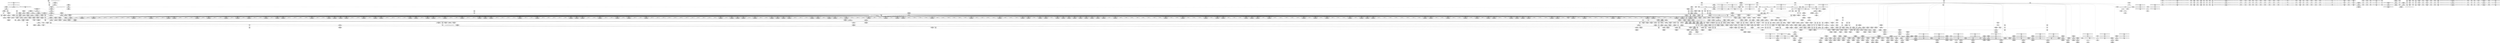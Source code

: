 digraph {
	CE0x4208ea0 [shape=record,shape=Mrecord,label="{CE0x4208ea0|selinux_xfrm_alloc_user:tmp76|security/selinux/xfrm.c,121}"]
	CE0x419a860 [shape=record,shape=Mrecord,label="{CE0x419a860|i64_4|*Constant*}"]
	CE0x4193550 [shape=record,shape=Mrecord,label="{CE0x4193550|864:_%struct.xfrm_sec_ctx*,_:_CME_20,21_}"]
	CE0x420aed0 [shape=record,shape=Mrecord,label="{CE0x420aed0|selinux_xfrm_alloc_user:ctx_str|security/selinux/xfrm.c,105}"]
	CE0x41e9900 [shape=record,shape=Mrecord,label="{CE0x41e9900|i64_2|*Constant*|*SummSource*}"]
	CE0x41ac990 [shape=record,shape=Mrecord,label="{CE0x41ac990|864:_%struct.xfrm_sec_ctx*,_:_CME_252,256_|*MultipleSource*|Function::selinux_xfrm_state_alloc&Arg::x::|security/selinux/xfrm.c,337}"]
	CE0x41f1d70 [shape=record,shape=Mrecord,label="{CE0x41f1d70|selinux_xfrm_alloc_user:lor.lhs.false11}"]
	CE0x427cb20 [shape=record,shape=Mrecord,label="{CE0x427cb20|i32_(i32,_i32,_i16,_i32,_%struct.common_audit_data.1017*)*_bitcast_(i32_(i32,_i32,_i16,_i32,_%struct.common_audit_data.495*)*_avc_has_perm_to_i32_(i32,_i32,_i16,_i32,_%struct.common_audit_data.1017*)*)|*Constant*|*SummSource*}"]
	CE0x41941f0 [shape=record,shape=Mrecord,label="{CE0x41941f0|864:_%struct.xfrm_sec_ctx*,_:_CME_74,75_}"]
	CE0x421d650 [shape=record,shape=Mrecord,label="{CE0x421d650|_call_void_mcount()_#3|*SummSource*}"]
	CE0x41ace10 [shape=record,shape=Mrecord,label="{CE0x41ace10|864:_%struct.xfrm_sec_ctx*,_:_CME_278,279_}"]
	"CONST[source:0(mediator),value:0(static)][purpose:{object}][SrcIdx:14]"
	CE0x4200f50 [shape=record,shape=Mrecord,label="{CE0x4200f50|GLOBAL:kmalloc222|*Constant*|*SummSink*}"]
	CE0x41cec80 [shape=record,shape=Mrecord,label="{CE0x41cec80|selinux_xfrm_alloc_user:tmp32|security/selinux/xfrm.c,90}"]
	CE0x418eee0 [shape=record,shape=Mrecord,label="{CE0x418eee0|864:_%struct.xfrm_sec_ctx*,_:_CME_188,189_}"]
	CE0x41b2f70 [shape=record,shape=Mrecord,label="{CE0x41b2f70|selinux_xfrm_alloc_user:tmp33|security/selinux/xfrm.c,90|*SummSink*}"]
	CE0x4286fa0 [shape=record,shape=Mrecord,label="{CE0x4286fa0|selinux_xfrm_alloc_user:tmp71|security/selinux/xfrm.c,114}"]
	CE0x4286a40 [shape=record,shape=Mrecord,label="{CE0x4286a40|selinux_xfrm_alloc_user:tmp70|security/selinux/xfrm.c,114|*SummSink*}"]
	CE0x41a4f00 [shape=record,shape=Mrecord,label="{CE0x41a4f00|864:_%struct.xfrm_sec_ctx*,_:_CME_264,268_|*MultipleSource*|Function::selinux_xfrm_state_alloc&Arg::x::|security/selinux/xfrm.c,337}"]
	CE0x426a7e0 [shape=record,shape=Mrecord,label="{CE0x426a7e0|i64*_getelementptr_inbounds_(_2_x_i64_,_2_x_i64_*___llvm_gcov_ctr21,_i64_0,_i64_0)|*Constant*}"]
	CE0x41ef820 [shape=record,shape=Mrecord,label="{CE0x41ef820|i64*_getelementptr_inbounds_(_2_x_i64_,_2_x_i64_*___llvm_gcov_ctr26,_i64_0,_i64_1)|*Constant*|*SummSink*}"]
	CE0x4197c40 [shape=record,shape=Mrecord,label="{CE0x4197c40|selinux_xfrm_alloc_user:if.end}"]
	CE0x41d96b0 [shape=record,shape=Mrecord,label="{CE0x41d96b0|selinux_xfrm_alloc_user:tmp26|security/selinux/xfrm.c,89}"]
	CE0x418ee20 [shape=record,shape=Mrecord,label="{CE0x418ee20|864:_%struct.xfrm_sec_ctx*,_:_CME_187,188_}"]
	CE0x4224cd0 [shape=record,shape=Mrecord,label="{CE0x4224cd0|kmalloc222:flags|Function::kmalloc222&Arg::flags::|*SummSource*}"]
	CE0x41b7d60 [shape=record,shape=Mrecord,label="{CE0x41b7d60|selinux_xfrm_alloc_user:tmp24|security/selinux/xfrm.c,89}"]
	CE0x41af230 [shape=record,shape=Mrecord,label="{CE0x41af230|864:_%struct.xfrm_sec_ctx*,_:_CME_552,560_|*MultipleSource*|Function::selinux_xfrm_state_alloc&Arg::x::|security/selinux/xfrm.c,337}"]
	CE0x428c9b0 [shape=record,shape=Mrecord,label="{CE0x428c9b0|selinux_xfrm_alloc_user:tmp77|security/selinux/xfrm.c,123|*SummSink*}"]
	CE0x41eb950 [shape=record,shape=Mrecord,label="{CE0x41eb950|GLOBAL:__kmalloc|*Constant*|*SummSource*}"]
	CE0x4283c00 [shape=record,shape=Mrecord,label="{CE0x4283c00|selinux_xfrm_alloc_user:tmp69|security/selinux/xfrm.c,113|*SummSink*}"]
	CE0x4226760 [shape=record,shape=Mrecord,label="{CE0x4226760|i64_22|*Constant*|*SummSink*}"]
	CE0x41e4a40 [shape=record,shape=Mrecord,label="{CE0x41e4a40|_call_void_mcount()_#3|*SummSink*}"]
	CE0x4190650 [shape=record,shape=Mrecord,label="{CE0x4190650|864:_%struct.xfrm_sec_ctx*,_:_CME_376,384_|*MultipleSource*|Function::selinux_xfrm_state_alloc&Arg::x::|security/selinux/xfrm.c,337}"]
	CE0x41b1070 [shape=record,shape=Mrecord,label="{CE0x41b1070|i32_208|*Constant*}"]
	CE0x41bbe90 [shape=record,shape=Mrecord,label="{CE0x41bbe90|selinux_xfrm_alloc_user:tmp43|security/selinux/xfrm.c,95|*SummSource*}"]
	CE0x5514270 [shape=record,shape=Mrecord,label="{CE0x5514270|864:_%struct.xfrm_sec_ctx*,_:_CME_83,84_}"]
	CE0x41a0ce0 [shape=record,shape=Mrecord,label="{CE0x41a0ce0|864:_%struct.xfrm_sec_ctx*,_:_CME_698,699_}"]
	CE0x41dead0 [shape=record,shape=Mrecord,label="{CE0x41dead0|selinux_xfrm_alloc_user:tmp22|security/selinux/xfrm.c,89}"]
	CE0x421cc10 [shape=record,shape=Mrecord,label="{CE0x421cc10|atomic_inc221:bb|*SummSink*}"]
	CE0x418df60 [shape=record,shape=Mrecord,label="{CE0x418df60|864:_%struct.xfrm_sec_ctx*,_:_CME_167,168_}"]
	CE0x4226110 [shape=record,shape=Mrecord,label="{CE0x4226110|selinux_xfrm_alloc_user:tobool26|security/selinux/xfrm.c,99|*SummSink*}"]
	CE0x41f6470 [shape=record,shape=Mrecord,label="{CE0x41f6470|i8_1|*Constant*|*SummSink*}"]
	CE0x428d100 [shape=record,shape=Mrecord,label="{CE0x428d100|selinux_xfrm_alloc_user:tmp78|security/selinux/xfrm.c,123|*SummSink*}"]
	CE0x41bdd80 [shape=record,shape=Mrecord,label="{CE0x41bdd80|i64*_getelementptr_inbounds_(_34_x_i64_,_34_x_i64_*___llvm_gcov_ctr20,_i64_0,_i64_6)|*Constant*|*SummSource*}"]
	CE0x41d2d10 [shape=record,shape=Mrecord,label="{CE0x41d2d10|selinux_xfrm_alloc_user:arraydecay|security/selinux/xfrm.c,107|*SummSink*}"]
	CE0x41d3d10 [shape=record,shape=Mrecord,label="{CE0x41d3d10|selinux_xfrm_alloc_user:tmp39|security/selinux/xfrm.c,89|*SummSink*}"]
	CE0x41d7470 [shape=record,shape=Mrecord,label="{CE0x41d7470|selinux_xfrm_alloc_user:tmp11|security/selinux/xfrm.c,85|*SummSource*}"]
	CE0x41f18e0 [shape=record,shape=Mrecord,label="{CE0x41f18e0|i64*_getelementptr_inbounds_(_2_x_i64_,_2_x_i64_*___llvm_gcov_ctr26,_i64_0,_i64_0)|*Constant*|*SummSink*}"]
	CE0x41ae020 [shape=record,shape=Mrecord,label="{CE0x41ae020|_call_void_mcount()_#3|*SummSource*}"]
	CE0x41fbfa0 [shape=record,shape=Mrecord,label="{CE0x41fbfa0|i64_16|*Constant*|*SummSink*}"]
	CE0x427aad0 [shape=record,shape=Mrecord,label="{CE0x427aad0|4:_i32,_:_CR_8,12_|*MultipleSource*|security/selinux/xfrm.c,85|security/selinux/xfrm.c,85|security/selinux/xfrm.c,111}"]
	CE0x4196df0 [shape=record,shape=Mrecord,label="{CE0x4196df0|864:_%struct.xfrm_sec_ctx*,_:_CME_480,484_|*MultipleSource*|Function::selinux_xfrm_state_alloc&Arg::x::|security/selinux/xfrm.c,337}"]
	CE0x41ebb70 [shape=record,shape=Mrecord,label="{CE0x41ebb70|atomic_inc221:bb}"]
	CE0x4225760 [shape=record,shape=Mrecord,label="{CE0x4225760|selinux_xfrm_alloc_user:tmp49|security/selinux/xfrm.c,98|*SummSink*}"]
	CE0x4190080 [shape=record,shape=Mrecord,label="{CE0x4190080|864:_%struct.xfrm_sec_ctx*,_:_CME_352,360_|*MultipleSource*|Function::selinux_xfrm_state_alloc&Arg::x::|security/selinux/xfrm.c,337}"]
	CE0x42832e0 [shape=record,shape=Mrecord,label="{CE0x42832e0|selinux_xfrm_alloc_user:tmp68|security/selinux/xfrm.c,113}"]
	CE0x419e3d0 [shape=record,shape=Mrecord,label="{CE0x419e3d0|kmalloc222:tmp|*SummSink*}"]
	CE0x419d210 [shape=record,shape=Mrecord,label="{CE0x419d210|i32_22|*Constant*|*SummSource*}"]
	CE0x4200be0 [shape=record,shape=Mrecord,label="{CE0x4200be0|GLOBAL:kmalloc222|*Constant*}"]
	CE0x41be760 [shape=record,shape=Mrecord,label="{CE0x41be760|selinux_xfrm_alloc_user:tmp14|security/selinux/xfrm.c,85}"]
	CE0x419cfa0 [shape=record,shape=Mrecord,label="{CE0x419cfa0|selinux_xfrm_alloc_user:tmp19|security/selinux/xfrm.c,85|*SummSink*}"]
	CE0x418e9d0 [shape=record,shape=Mrecord,label="{CE0x418e9d0|864:_%struct.xfrm_sec_ctx*,_:_CME_224,228_|*MultipleSource*|Function::selinux_xfrm_state_alloc&Arg::x::|security/selinux/xfrm.c,337}"]
	CE0x41bb3e0 [shape=record,shape=Mrecord,label="{CE0x41bb3e0|selinux_xfrm_alloc_user:cmp19|security/selinux/xfrm.c,95|*SummSource*}"]
	CE0x427a5a0 [shape=record,shape=Mrecord,label="{CE0x427a5a0|selinux_xfrm_alloc_user:tmp64|security/selinux/xfrm.c,111}"]
	CE0x41b5f50 [shape=record,shape=Mrecord,label="{CE0x41b5f50|i32_85|*Constant*|*SummSink*}"]
	CE0x41a61a0 [shape=record,shape=Mrecord,label="{CE0x41a61a0|864:_%struct.xfrm_sec_ctx*,_:_CME_291,292_}"]
	CE0x419f290 [shape=record,shape=Mrecord,label="{CE0x419f290|selinux_xfrm_alloc_user:tmp17|security/selinux/xfrm.c,85}"]
	CE0x41f6b30 [shape=record,shape=Mrecord,label="{CE0x41f6b30|_call_void_lockdep_rcu_suspicious(i8*_getelementptr_inbounds_(_24_x_i8_,_24_x_i8_*_.str244,_i32_0,_i32_0),_i32_85,_i8*_getelementptr_inbounds_(_45_x_i8_,_45_x_i8_*_.str1245,_i32_0,_i32_0))_#10,_!dbg_!27731|security/selinux/xfrm.c,85|*SummSink*}"]
	CE0x41a32e0 [shape=record,shape=Mrecord,label="{CE0x41a32e0|selinux_xfrm_alloc_user:land.lhs.true2|*SummSink*}"]
	CE0x41af990 [shape=record,shape=Mrecord,label="{CE0x41af990|864:_%struct.xfrm_sec_ctx*,_:_CME_600,608_|*MultipleSource*|Function::selinux_xfrm_state_alloc&Arg::x::|security/selinux/xfrm.c,337}"]
	CE0x419a150 [shape=record,shape=Mrecord,label="{CE0x419a150|selinux_xfrm_alloc_user:tmp8|security/selinux/xfrm.c,85|*SummSink*}"]
	CE0x428bc20 [shape=record,shape=Mrecord,label="{CE0x428bc20|i32_-22|*Constant*|*SummSource*}"]
	"CONST[source:1(input),value:2(dynamic)][purpose:{object}][SrcIdx:13]"
	CE0x419c3d0 [shape=record,shape=Mrecord,label="{CE0x419c3d0|864:_%struct.xfrm_sec_ctx*,_:_CME_178,179_}"]
	CE0x41adcd0 [shape=record,shape=Mrecord,label="{CE0x41adcd0|selinux_xfrm_alloc_user:tmp14|security/selinux/xfrm.c,85|*SummSink*}"]
	CE0x41c1640 [shape=record,shape=Mrecord,label="{CE0x41c1640|864:_%struct.xfrm_sec_ctx*,_:_CME_116,117_}"]
	CE0x41f2b30 [shape=record,shape=Mrecord,label="{CE0x41f2b30|selinux_xfrm_alloc_user:call|security/selinux/xfrm.c,85}"]
	CE0x42171e0 [shape=record,shape=Mrecord,label="{CE0x42171e0|selinux_xfrm_alloc_user:tmp61|security/selinux/xfrm.c,108}"]
	CE0x41bf020 [shape=record,shape=Mrecord,label="{CE0x41bf020|selinux_xfrm_alloc_user:ctxp|Function::selinux_xfrm_alloc_user&Arg::ctxp::|*SummSource*}"]
	CE0x4195330 [shape=record,shape=Mrecord,label="{CE0x4195330|selinux_xfrm_alloc_user:if.then42|*SummSource*}"]
	CE0x419ab30 [shape=record,shape=Mrecord,label="{CE0x419ab30|selinux_xfrm_alloc_user:tmp31|security/selinux/xfrm.c,90|*SummSource*}"]
	CE0x41cee90 [shape=record,shape=Mrecord,label="{CE0x41cee90|i64_15|*Constant*|*SummSource*}"]
	CE0x4229e10 [shape=record,shape=Mrecord,label="{CE0x4229e10|selinux_xfrm_alloc_user:conv31|security/selinux/xfrm.c,104|*SummSource*}"]
	CE0x4219640 [shape=record,shape=Mrecord,label="{CE0x4219640|selinux_xfrm_alloc_user:sid|security/selinux/xfrm.c,111|*SummSink*}"]
	CE0x418bad0 [shape=record,shape=Mrecord,label="{CE0x418bad0|864:_%struct.xfrm_sec_ctx*,_:_CME_179,180_}"]
	CE0x41d94e0 [shape=record,shape=Mrecord,label="{CE0x41d94e0|i64_13|*Constant*|*SummSource*}"]
	CE0x41d76a0 [shape=record,shape=Mrecord,label="{CE0x41d76a0|selinux_xfrm_alloc_user:tmp12|security/selinux/xfrm.c,85}"]
	CE0x419ac40 [shape=record,shape=Mrecord,label="{CE0x419ac40|selinux_xfrm_alloc_user:tmp31|security/selinux/xfrm.c,90|*SummSink*}"]
	CE0x42004b0 [shape=record,shape=Mrecord,label="{CE0x42004b0|selinux_xfrm_alloc_user:add24|security/selinux/xfrm.c,98|*SummSource*}"]
	CE0x41beea0 [shape=record,shape=Mrecord,label="{CE0x41beea0|selinux_xfrm_alloc_user:entry|*SummSink*}"]
	CE0x420a480 [shape=record,shape=Mrecord,label="{CE0x420a480|kmalloc222:entry|*SummSource*}"]
	CE0x427dbe0 [shape=record,shape=Mrecord,label="{CE0x427dbe0|avc_has_perm:tsid|Function::avc_has_perm&Arg::tsid::|*SummSource*}"]
	CE0x41bae40 [shape=record,shape=Mrecord,label="{CE0x41bae40|i64_4096|*Constant*|*SummSource*}"]
	CE0x422a6e0 [shape=record,shape=Mrecord,label="{CE0x422a6e0|selinux_xfrm_alloc_user:ctx_len32|security/selinux/xfrm.c,104|*SummSink*}"]
	CE0x41a60a0 [shape=record,shape=Mrecord,label="{CE0x41a60a0|864:_%struct.xfrm_sec_ctx*,_:_CME_72,73_}"]
	CE0x41932b0 [shape=record,shape=Mrecord,label="{CE0x41932b0|selinux_xfrm_alloc_user:if.end28}"]
	CE0x419ce50 [shape=record,shape=Mrecord,label="{CE0x419ce50|864:_%struct.xfrm_sec_ctx*,_:_CME_125,126_}"]
	CE0x427d920 [shape=record,shape=Mrecord,label="{CE0x427d920|avc_has_perm:ssid|Function::avc_has_perm&Arg::ssid::|*SummSink*}"]
	CE0x420e0c0 [shape=record,shape=Mrecord,label="{CE0x420e0c0|i8_0|*Constant*}"]
	CE0x418cfc0 [shape=record,shape=Mrecord,label="{CE0x418cfc0|864:_%struct.xfrm_sec_ctx*,_:_CME_536,544_|*MultipleSource*|Function::selinux_xfrm_state_alloc&Arg::x::|security/selinux/xfrm.c,337}"]
	CE0x41bc940 [shape=record,shape=Mrecord,label="{CE0x41bc940|selinux_xfrm_alloc_user:tmp45|security/selinux/xfrm.c,95|*SummSource*}"]
	CE0x41eb520 [shape=record,shape=Mrecord,label="{CE0x41eb520|selinux_xfrm_alloc_user:if.then21}"]
	CE0x41ad570 [shape=record,shape=Mrecord,label="{CE0x41ad570|selinux_xfrm_alloc_user:if.then27|*SummSource*}"]
	CE0x421eb10 [shape=record,shape=Mrecord,label="{CE0x421eb10|selinux_xfrm_alloc_user:ctx_str39|security/selinux/xfrm.c,107|*SummSink*}"]
	CE0x41a0e60 [shape=record,shape=Mrecord,label="{CE0x41a0e60|864:_%struct.xfrm_sec_ctx*,_:_CME_700,701_}"]
	CE0x41ab200 [shape=record,shape=Mrecord,label="{CE0x41ab200|864:_%struct.xfrm_sec_ctx*,_:_CME_384,392_|*MultipleSource*|Function::selinux_xfrm_state_alloc&Arg::x::|security/selinux/xfrm.c,337}"]
	CE0x41883f0 [shape=record,shape=Mrecord,label="{CE0x41883f0|i64*_getelementptr_inbounds_(_2_x_i64_,_2_x_i64_*___llvm_gcov_ctr10,_i64_0,_i64_0)|*Constant*|*SummSink*}"]
	CE0x41eb790 [shape=record,shape=Mrecord,label="{CE0x41eb790|selinux_xfrm_alloc_user:lor.lhs.false}"]
	CE0x41ea5a0 [shape=record,shape=Mrecord,label="{CE0x41ea5a0|selinux_xfrm_alloc_user:tmp|*SummSource*}"]
	CE0x420bae0 [shape=record,shape=Mrecord,label="{CE0x420bae0|selinux_xfrm_alloc_user:tmp56|security/selinux/xfrm.c,105|*SummSink*}"]
	CE0x422af50 [shape=record,shape=Mrecord,label="{CE0x422af50|selinux_xfrm_alloc_user:tmp54|security/selinux/xfrm.c,100|*SummSource*}"]
	CE0x428c8d0 [shape=record,shape=Mrecord,label="{CE0x428c8d0|selinux_xfrm_alloc_user:tmp77|security/selinux/xfrm.c,123}"]
	CE0x41b33b0 [shape=record,shape=Mrecord,label="{CE0x41b33b0|selinux_xfrm_alloc_user:tmp34|security/selinux/xfrm.c,90|*SummSource*}"]
	CE0x4273bc0 [shape=record,shape=Mrecord,label="{CE0x4273bc0|atomic_inc221:counter|./arch/x86/include/asm/atomic.h,93|*SummSource*}"]
	CE0x4224de0 [shape=record,shape=Mrecord,label="{CE0x4224de0|kmalloc222:flags|Function::kmalloc222&Arg::flags::|*SummSink*}"]
	CE0x41915d0 [shape=record,shape=Mrecord,label="{CE0x41915d0|864:_%struct.xfrm_sec_ctx*,_:_CME_131,132_}"]
	CE0x41ff6f0 [shape=record,shape=Mrecord,label="{CE0x41ff6f0|i64_8|*Constant*|*SummSource*}"]
	CE0x41d1d50 [shape=record,shape=Mrecord,label="{CE0x41d1d50|i64_4096|*Constant*}"]
	CE0x4198ec0 [shape=record,shape=Mrecord,label="{CE0x4198ec0|864:_%struct.xfrm_sec_ctx*,_:_CME_216,220_|*MultipleSource*|Function::selinux_xfrm_state_alloc&Arg::x::|security/selinux/xfrm.c,337}"]
	CE0x60ae980 [shape=record,shape=Mrecord,label="{CE0x60ae980|864:_%struct.xfrm_sec_ctx*,_:_CME_84,85_}"]
	CE0x4196370 [shape=record,shape=Mrecord,label="{CE0x4196370|864:_%struct.xfrm_sec_ctx*,_:_CME_134,135_}"]
	CE0x41ad170 [shape=record,shape=Mrecord,label="{CE0x41ad170|864:_%struct.xfrm_sec_ctx*,_:_CME_284,285_}"]
	CE0x41aa170 [shape=record,shape=Mrecord,label="{CE0x41aa170|_call_void_mcount()_#3|*SummSink*}"]
	CE0x4228230 [shape=record,shape=Mrecord,label="{CE0x4228230|i64*_getelementptr_inbounds_(_34_x_i64_,_34_x_i64_*___llvm_gcov_ctr20,_i64_0,_i64_24)|*Constant*}"]
	CE0x4285d50 [shape=record,shape=Mrecord,label="{CE0x4285d50|selinux_xfrm_alloc_user:tmp73|security/selinux/xfrm.c,116|*SummSink*}"]
	CE0x418c750 [shape=record,shape=Mrecord,label="{CE0x418c750|864:_%struct.xfrm_sec_ctx*,_:_CME_472,480_|*MultipleSource*|Function::selinux_xfrm_state_alloc&Arg::x::|security/selinux/xfrm.c,337}"]
	CE0x41a0fd0 [shape=record,shape=Mrecord,label="{CE0x41a0fd0|864:_%struct.xfrm_sec_ctx*,_:_CME_707,708_}"]
	CE0x41e4970 [shape=record,shape=Mrecord,label="{CE0x41e4970|_call_void_mcount()_#3|*SummSource*}"]
	CE0x41dea60 [shape=record,shape=Mrecord,label="{CE0x41dea60|selinux_xfrm_alloc_user:tmp23|security/selinux/xfrm.c,89}"]
	CE0x419b0d0 [shape=record,shape=Mrecord,label="{CE0x419b0d0|selinux_xfrm_alloc_user:tmp32|security/selinux/xfrm.c,90|*SummSink*}"]
	CE0x41d17c0 [shape=record,shape=Mrecord,label="{CE0x41d17c0|selinux_xfrm_alloc_user:conv18|security/selinux/xfrm.c,95}"]
	CE0x4216310 [shape=record,shape=Mrecord,label="{CE0x4216310|i64_26|*Constant*}"]
	CE0x41db300 [shape=record,shape=Mrecord,label="{CE0x41db300|selinux_xfrm_alloc_user:cred|security/selinux/xfrm.c,85|*SummSource*}"]
	CE0x427c770 [shape=record,shape=Mrecord,label="{CE0x427c770|selinux_xfrm_alloc_user:call45|security/selinux/xfrm.c,111|*SummSink*}"]
	CE0x41a35f0 [shape=record,shape=Mrecord,label="{CE0x41a35f0|selinux_xfrm_alloc_user:if.then|*SummSink*}"]
	CE0x41af7a0 [shape=record,shape=Mrecord,label="{CE0x41af7a0|864:_%struct.xfrm_sec_ctx*,_:_CME_584,600_|*MultipleSource*|Function::selinux_xfrm_state_alloc&Arg::x::|security/selinux/xfrm.c,337}"]
	CE0x41e9e80 [shape=record,shape=Mrecord,label="{CE0x41e9e80|i64_3|*Constant*|*SummSink*}"]
	CE0x41f3580 [shape=record,shape=Mrecord,label="{CE0x41f3580|selinux_xfrm_alloc_user:lor.lhs.false8|*SummSink*}"]
	CE0x41f76b0 [shape=record,shape=Mrecord,label="{CE0x41f76b0|selinux_xfrm_alloc_user:tmp5|security/selinux/xfrm.c,85|*SummSink*}"]
	CE0x41d1ba0 [shape=record,shape=Mrecord,label="{CE0x41d1ba0|selinux_xfrm_alloc_user:conv18|security/selinux/xfrm.c,95|*SummSink*}"]
	CE0x41dfd40 [shape=record,shape=Mrecord,label="{CE0x41dfd40|i64*_getelementptr_inbounds_(_2_x_i64_,_2_x_i64_*___llvm_gcov_ctr21,_i64_0,_i64_0)|*Constant*|*SummSink*}"]
	CE0x41f9580 [shape=record,shape=Mrecord,label="{CE0x41f9580|COLLAPSED:_GCMRE___llvm_gcov_ctr22_internal_global_2_x_i64_zeroinitializer:_elem_0:default:}"]
	CE0x41cead0 [shape=record,shape=Mrecord,label="{CE0x41cead0|i64_14|*Constant*|*SummSink*}"]
	CE0x4201280 [shape=record,shape=Mrecord,label="{CE0x4201280|selinux_xfrm_alloc_user:tmp47|security/selinux/xfrm.c,96|*SummSink*}"]
	CE0x427c6b0 [shape=record,shape=Mrecord,label="{CE0x427c6b0|selinux_xfrm_alloc_user:call45|security/selinux/xfrm.c,111|*SummSource*}"]
	CE0x41f6ac0 [shape=record,shape=Mrecord,label="{CE0x41f6ac0|_call_void_lockdep_rcu_suspicious(i8*_getelementptr_inbounds_(_24_x_i8_,_24_x_i8_*_.str244,_i32_0,_i32_0),_i32_85,_i8*_getelementptr_inbounds_(_45_x_i8_,_45_x_i8_*_.str1245,_i32_0,_i32_0))_#10,_!dbg_!27731|security/selinux/xfrm.c,85|*SummSource*}"]
	CE0x41ed4e0 [shape=record,shape=Mrecord,label="{CE0x41ed4e0|_ret_%struct.task_struct.1015*_%tmp4,_!dbg_!27714|./arch/x86/include/asm/current.h,14}"]
	CE0x41abbb0 [shape=record,shape=Mrecord,label="{CE0x41abbb0|864:_%struct.xfrm_sec_ctx*,_:_CME_424,428_|*MultipleSource*|Function::selinux_xfrm_state_alloc&Arg::x::|security/selinux/xfrm.c,337}"]
	CE0x41fdb50 [shape=record,shape=Mrecord,label="{CE0x41fdb50|selinux_xfrm_alloc_user:tmp6|security/selinux/xfrm.c,85|*SummSink*}"]
	CE0x41cee20 [shape=record,shape=Mrecord,label="{CE0x41cee20|i64_15|*Constant*}"]
	CE0x41f06c0 [shape=record,shape=Mrecord,label="{CE0x41f06c0|GLOBAL:__llvm_gcov_ctr20|Global_var:__llvm_gcov_ctr20}"]
	CE0x41ad7c0 [shape=record,shape=Mrecord,label="{CE0x41ad7c0|i64*_getelementptr_inbounds_(_34_x_i64_,_34_x_i64_*___llvm_gcov_ctr20,_i64_0,_i64_0)|*Constant*}"]
	CE0x41ae4b0 [shape=record,shape=Mrecord,label="{CE0x41ae4b0|selinux_xfrm_alloc_user:tmp15|security/selinux/xfrm.c,85}"]
	CE0x41ae8a0 [shape=record,shape=Mrecord,label="{CE0x41ae8a0|selinux_xfrm_alloc_user:tmp16|security/selinux/xfrm.c,85}"]
	CE0x41fe320 [shape=record,shape=Mrecord,label="{CE0x41fe320|selinux_xfrm_alloc_user:tmp46|security/selinux/xfrm.c,95|*SummSink*}"]
	CE0x41a2580 [shape=record,shape=Mrecord,label="{CE0x41a2580|864:_%struct.xfrm_sec_ctx*,_:_CME_768,776_|*MultipleSource*|Function::selinux_xfrm_state_alloc&Arg::x::|security/selinux/xfrm.c,337}"]
	CE0x41ee0a0 [shape=record,shape=Mrecord,label="{CE0x41ee0a0|%struct.task_struct.1015*_(%struct.task_struct.1015**)*_asm_movq_%gs:$_1:P_,$0_,_r,im,_dirflag_,_fpsr_,_flags_|*SummSink*}"]
	CE0x41fd160 [shape=record,shape=Mrecord,label="{CE0x41fd160|COLLAPSED:_GCMRE___llvm_gcov_ctr21_internal_global_2_x_i64_zeroinitializer:_elem_0:default:}"]
	CE0x41f3880 [shape=record,shape=Mrecord,label="{CE0x41f3880|kmalloc222:tmp|*SummSource*}"]
	CE0x4192f60 [shape=record,shape=Mrecord,label="{CE0x4192f60|864:_%struct.xfrm_sec_ctx*,_:_CME_184,185_}"]
	CE0x4194fc0 [shape=record,shape=Mrecord,label="{CE0x4194fc0|selinux_xfrm_alloc_user:if.end48|*SummSource*}"]
	CE0x41c1580 [shape=record,shape=Mrecord,label="{CE0x41c1580|864:_%struct.xfrm_sec_ctx*,_:_CME_115,116_}"]
	CE0x4284d70 [shape=record,shape=Mrecord,label="{CE0x4284d70|i64*_getelementptr_inbounds_(_34_x_i64_,_34_x_i64_*___llvm_gcov_ctr20,_i64_0,_i64_31)|*Constant*}"]
	CE0x41e02f0 [shape=record,shape=Mrecord,label="{CE0x41e02f0|selinux_xfrm_alloc_user:conv|security/selinux/xfrm.c,90|*SummSink*}"]
	CE0x41ecbf0 [shape=record,shape=Mrecord,label="{CE0x41ecbf0|GLOBAL:get_current227|*Constant*|*SummSource*}"]
	CE0x427ea40 [shape=record,shape=Mrecord,label="{CE0x427ea40|avc_has_perm:requested|Function::avc_has_perm&Arg::requested::|*SummSink*}"]
	CE0x4224fa0 [shape=record,shape=Mrecord,label="{CE0x4224fa0|_ret_i8*_%call,_!dbg_!27714|include/linux/slab.h,429}"]
	CE0x42080f0 [shape=record,shape=Mrecord,label="{CE0x42080f0|selinux_xfrm_alloc_user:rc.0|*SummSink*}"]
	CE0x42743c0 [shape=record,shape=Mrecord,label="{CE0x42743c0|_call_void_mcount()_#3|*SummSource*}"]
	CE0x41f0310 [shape=record,shape=Mrecord,label="{CE0x41f0310|selinux_xfrm_alloc_user:tmp4|security/selinux/xfrm.c,85|*SummSink*}"]
	CE0x41a18d0 [shape=record,shape=Mrecord,label="{CE0x41a18d0|864:_%struct.xfrm_sec_ctx*,_:_CME_711,712_}"]
	CE0x421a390 [shape=record,shape=Mrecord,label="{CE0x421a390|i64*_getelementptr_inbounds_(_34_x_i64_,_34_x_i64_*___llvm_gcov_ctr20,_i64_0,_i64_1)|*Constant*|*SummSink*}"]
	CE0x42214b0 [shape=record,shape=Mrecord,label="{CE0x42214b0|selinux_xfrm_alloc_user:tmp27|security/selinux/xfrm.c,89|*SummSink*}"]
	CE0x4283db0 [shape=record,shape=Mrecord,label="{CE0x4283db0|i64*_getelementptr_inbounds_(_34_x_i64_,_34_x_i64_*___llvm_gcov_ctr20,_i64_0,_i64_30)|*Constant*}"]
	CE0x41a1790 [shape=record,shape=Mrecord,label="{CE0x41a1790|864:_%struct.xfrm_sec_ctx*,_:_CME_710,711_}"]
	CE0x427c850 [shape=record,shape=Mrecord,label="{CE0x427c850|i32_(i32,_i32,_i16,_i32,_%struct.common_audit_data.1017*)*_bitcast_(i32_(i32,_i32,_i16,_i32,_%struct.common_audit_data.495*)*_avc_has_perm_to_i32_(i32,_i32,_i16,_i32,_%struct.common_audit_data.1017*)*)|*Constant*}"]
	CE0x41b2450 [shape=record,shape=Mrecord,label="{CE0x41b2450|i64_28|*Constant*}"]
	CE0x41aedf0 [shape=record,shape=Mrecord,label="{CE0x41aedf0|i8_1|*Constant*}"]
	CE0x4196290 [shape=record,shape=Mrecord,label="{CE0x4196290|864:_%struct.xfrm_sec_ctx*,_:_CME_135,136_}"]
	CE0x41aa910 [shape=record,shape=Mrecord,label="{CE0x41aa910|864:_%struct.xfrm_sec_ctx*,_:_CME_147,148_}"]
	CE0x41f3810 [shape=record,shape=Mrecord,label="{CE0x41f3810|COLLAPSED:_GCMRE___llvm_gcov_ctr26_internal_global_2_x_i64_zeroinitializer:_elem_0:default:}"]
	CE0x41d5e40 [shape=record,shape=Mrecord,label="{CE0x41d5e40|selinux_xfrm_alloc_user:if.end16}"]
	CE0x41d5dd0 [shape=record,shape=Mrecord,label="{CE0x41d5dd0|selinux_xfrm_alloc_user:if.then15|*SummSink*}"]
	CE0x41ce1d0 [shape=record,shape=Mrecord,label="{CE0x41ce1d0|selinux_xfrm_alloc_user:tmp9|security/selinux/xfrm.c,85|*SummSink*}"]
	CE0x41ddf40 [shape=record,shape=Mrecord,label="{CE0x41ddf40|selinux_xfrm_alloc_user:cmp13|security/selinux/xfrm.c,91}"]
	CE0x4196300 [shape=record,shape=Mrecord,label="{CE0x4196300|864:_%struct.xfrm_sec_ctx*,_:_CME_133,134_}"]
	CE0x41b0f00 [shape=record,shape=Mrecord,label="{CE0x41b0f00|selinux_xfrm_alloc_user:uctx|Function::selinux_xfrm_alloc_user&Arg::uctx::|*SummSink*}"]
	CE0x41eece0 [shape=record,shape=Mrecord,label="{CE0x41eece0|selinux_xfrm_alloc_user:if.end22|*SummSink*}"]
	CE0x5646d50 [shape=record,shape=Mrecord,label="{CE0x5646d50|864:_%struct.xfrm_sec_ctx*,_:_CME_18,19_}"]
	CE0x41d8b00 [shape=record,shape=Mrecord,label="{CE0x41d8b00|selinux_xfrm_alloc_user:cmp7|security/selinux/xfrm.c,89}"]
	CE0x4195970 [shape=record,shape=Mrecord,label="{CE0x4195970|selinux_xfrm_alloc_user:if.end43}"]
	CE0x4223b70 [shape=record,shape=Mrecord,label="{CE0x4223b70|atomic_inc221:v|Function::atomic_inc221&Arg::v::}"]
	CE0x426deb0 [shape=record,shape=Mrecord,label="{CE0x426deb0|i64*_getelementptr_inbounds_(_2_x_i64_,_2_x_i64_*___llvm_gcov_ctr22,_i64_0,_i64_1)|*Constant*}"]
	CE0x41d0900 [shape=record,shape=Mrecord,label="{CE0x41d0900|selinux_xfrm_alloc_user:tmp42|*LoadInst*|security/selinux/xfrm.c,94}"]
	CE0x4207fa0 [shape=record,shape=Mrecord,label="{CE0x4207fa0|selinux_xfrm_alloc_user:rc.0|*SummSource*}"]
	CE0x42164f0 [shape=record,shape=Mrecord,label="{CE0x42164f0|selinux_xfrm_alloc_user:tmp58|security/selinux/xfrm.c,108}"]
	CE0x418bf50 [shape=record,shape=Mrecord,label="{CE0x418bf50|864:_%struct.xfrm_sec_ctx*,_:_CME_440,448_|*MultipleSource*|Function::selinux_xfrm_state_alloc&Arg::x::|security/selinux/xfrm.c,337}"]
	CE0x41eafc0 [shape=record,shape=Mrecord,label="{CE0x41eafc0|void_(i32*,_i32*)*_asm_sideeffect_.pushsection_.smp_locks,_22a_22_0A.balign_4_0A.long_671f_-_._0A.popsection_0A671:_0A_09lock_incl_$0_,_*m,*m,_dirflag_,_fpsr_,_flags_|*SummSink*}"]
	CE0x41da670 [shape=record,shape=Mrecord,label="{CE0x41da670|i64_4|*Constant*|*SummSource*}"]
	CE0x41af3c0 [shape=record,shape=Mrecord,label="{CE0x41af3c0|864:_%struct.xfrm_sec_ctx*,_:_CME_560,576_|*MultipleSource*|Function::selinux_xfrm_state_alloc&Arg::x::|security/selinux/xfrm.c,337}"]
	CE0x41f8480 [shape=record,shape=Mrecord,label="{CE0x41f8480|i64_29|*Constant*}"]
	CE0x4215fd0 [shape=record,shape=Mrecord,label="{CE0x4215fd0|i64_25|*Constant*|*SummSink*}"]
	CE0x427a610 [shape=record,shape=Mrecord,label="{CE0x427a610|4:_i32,_:_CR_0,4_|*MultipleSource*|security/selinux/xfrm.c,85|security/selinux/xfrm.c,85|security/selinux/xfrm.c,111}"]
	CE0x41fbf30 [shape=record,shape=Mrecord,label="{CE0x41fbf30|i64_16|*Constant*|*SummSource*}"]
	CE0x4192d70 [shape=record,shape=Mrecord,label="{CE0x4192d70|864:_%struct.xfrm_sec_ctx*,_:_CME_181,182_}"]
	CE0x41d5c90 [shape=record,shape=Mrecord,label="{CE0x41d5c90|selinux_xfrm_alloc_user:if.then15}"]
	CE0x4225fb0 [shape=record,shape=Mrecord,label="{CE0x4225fb0|selinux_xfrm_alloc_user:tobool26|security/selinux/xfrm.c,99|*SummSource*}"]
	CE0x41929e0 [shape=record,shape=Mrecord,label="{CE0x41929e0|864:_%struct.xfrm_sec_ctx*,_:_CME_80,81_}"]
	CE0x42243e0 [shape=record,shape=Mrecord,label="{CE0x42243e0|selinux_xfrm_alloc_user:rc.0}"]
	CE0x41f0c20 [shape=record,shape=Mrecord,label="{CE0x41f0c20|atomic_inc221:counter|./arch/x86/include/asm/atomic.h,93|*SummSink*}"]
	CE0x41ffd30 [shape=record,shape=Mrecord,label="{CE0x41ffd30|selinux_xfrm_alloc_user:add|security/selinux/xfrm.c,98|*SummSource*}"]
	CE0x41ab9c0 [shape=record,shape=Mrecord,label="{CE0x41ab9c0|864:_%struct.xfrm_sec_ctx*,_:_CME_416,424_|*MultipleSource*|Function::selinux_xfrm_state_alloc&Arg::x::|security/selinux/xfrm.c,337}"]
	CE0x41948a0 [shape=record,shape=Mrecord,label="{CE0x41948a0|864:_%struct.xfrm_sec_ctx*,_:_CME_277,278_}"]
	CE0x421e860 [shape=record,shape=Mrecord,label="{CE0x421e860|i8_0|*Constant*|*SummSource*}"]
	CE0x418bc00 [shape=record,shape=Mrecord,label="{CE0x418bc00|864:_%struct.xfrm_sec_ctx*,_:_CME_171,172_}"]
	CE0x419fd60 [shape=record,shape=Mrecord,label="{CE0x419fd60|864:_%struct.xfrm_sec_ctx*,_:_CME_640,648_|*MultipleSource*|Function::selinux_xfrm_state_alloc&Arg::x::|security/selinux/xfrm.c,337}"]
	CE0x41a3e50 [shape=record,shape=Mrecord,label="{CE0x41a3e50|selinux_xfrm_state_alloc:tmp1}"]
	CE0x41f2070 [shape=record,shape=Mrecord,label="{CE0x41f2070|i64_1|*Constant*}"]
	"CONST[source:0(mediator),value:2(dynamic)][purpose:{object}][SnkIdx:1]"
	CE0x426ab30 [shape=record,shape=Mrecord,label="{CE0x426ab30|get_current227:tmp4|./arch/x86/include/asm/current.h,14|*SummSource*}"]
	CE0x41bf260 [shape=record,shape=Mrecord,label="{CE0x41bf260|selinux_xfrm_state_alloc:uctx|Function::selinux_xfrm_state_alloc&Arg::uctx::}"]
	CE0x4221a80 [shape=record,shape=Mrecord,label="{CE0x4221a80|selinux_xfrm_alloc_user:tmp28|security/selinux/xfrm.c,89|*SummSink*}"]
	CE0x4221ec0 [shape=record,shape=Mrecord,label="{CE0x4221ec0|selinux_xfrm_alloc_user:tmp29|security/selinux/xfrm.c,89|*SummSource*}"]
	CE0x4226e00 [shape=record,shape=Mrecord,label="{CE0x4226e00|selinux_xfrm_alloc_user:tmp50|security/selinux/xfrm.c,99|*SummSink*}"]
	CE0x41a0af0 [shape=record,shape=Mrecord,label="{CE0x41a0af0|864:_%struct.xfrm_sec_ctx*,_:_CME_697,698_}"]
	CE0x420a2f0 [shape=record,shape=Mrecord,label="{CE0x420a2f0|kmalloc222:entry}"]
	CE0x41b0060 [shape=record,shape=Mrecord,label="{CE0x41b0060|864:_%struct.xfrm_sec_ctx*,_:_CME_628,632_|*MultipleSource*|Function::selinux_xfrm_state_alloc&Arg::x::|security/selinux/xfrm.c,337}"]
	CE0x4229360 [shape=record,shape=Mrecord,label="{CE0x4229360|selinux_xfrm_alloc_user:ctx_alg30|security/selinux/xfrm.c,103|*SummSource*}"]
	CE0x4226bd0 [shape=record,shape=Mrecord,label="{CE0x4226bd0|selinux_xfrm_alloc_user:tmp50|security/selinux/xfrm.c,99}"]
	CE0x41de1c0 [shape=record,shape=Mrecord,label="{CE0x41de1c0|kmalloc222:call|include/linux/slab.h,429}"]
	CE0x60aea40 [shape=record,shape=Mrecord,label="{CE0x60aea40|864:_%struct.xfrm_sec_ctx*,_:_CME_85,86_}"]
	CE0x41fa0b0 [shape=record,shape=Mrecord,label="{CE0x41fa0b0|selinux_xfrm_alloc_user:call40|security/selinux/xfrm.c,107|*SummSink*}"]
	CE0x41d3330 [shape=record,shape=Mrecord,label="{CE0x41d3330|selinux_xfrm_alloc_user:call40|security/selinux/xfrm.c,107}"]
	CE0x417eef0 [shape=record,shape=Mrecord,label="{CE0x417eef0|864:_%struct.xfrm_sec_ctx*,_:_CME_248,249_|*MultipleSource*|Function::selinux_xfrm_state_alloc&Arg::x::|security/selinux/xfrm.c,337}"]
	CE0x41ef6b0 [shape=record,shape=Mrecord,label="{CE0x41ef6b0|i64*_getelementptr_inbounds_(_2_x_i64_,_2_x_i64_*___llvm_gcov_ctr26,_i64_0,_i64_1)|*Constant*|*SummSource*}"]
	CE0x42265f0 [shape=record,shape=Mrecord,label="{CE0x42265f0|i64_23|*Constant*|*SummSink*}"]
	CE0x41e9bb0 [shape=record,shape=Mrecord,label="{CE0x41e9bb0|i64_0|*Constant*}"]
	CE0x4191300 [shape=record,shape=Mrecord,label="{CE0x4191300|864:_%struct.xfrm_sec_ctx*,_:_CME_198,200_|*MultipleSource*|Function::selinux_xfrm_state_alloc&Arg::x::|security/selinux/xfrm.c,337}"]
	CE0x41f0230 [shape=record,shape=Mrecord,label="{CE0x41f0230|selinux_xfrm_alloc_user:tmp4|security/selinux/xfrm.c,85|*SummSource*}"]
	CE0x41dacf0 [shape=record,shape=Mrecord,label="{CE0x41dacf0|_ret_%struct.task_struct.1015*_%tmp4,_!dbg_!27714|./arch/x86/include/asm/current.h,14|*SummSource*}"]
	CE0x422a400 [shape=record,shape=Mrecord,label="{CE0x422a400|selinux_xfrm_alloc_user:ctx_len32|security/selinux/xfrm.c,104}"]
	CE0x41e19b0 [shape=record,shape=Mrecord,label="{CE0x41e19b0|%struct.task_struct.1015**_bitcast_(%struct.task_struct**_current_task_to_%struct.task_struct.1015**)|*Constant*|*SummSource*}"]
	CE0x421cd20 [shape=record,shape=Mrecord,label="{CE0x421cd20|i64*_getelementptr_inbounds_(_2_x_i64_,_2_x_i64_*___llvm_gcov_ctr22,_i64_0,_i64_0)|*Constant*}"]
	CE0x41b13a0 [shape=record,shape=Mrecord,label="{CE0x41b13a0|_ret_i32_%retval.0,_!dbg_!27815|security/selinux/xfrm.c,123}"]
	CE0x41e97f0 [shape=record,shape=Mrecord,label="{CE0x41e97f0|i64*_getelementptr_inbounds_(_2_x_i64_,_2_x_i64_*___llvm_gcov_ctr21,_i64_0,_i64_0)|*Constant*|*SummSource*}"]
	CE0x41f5ed0 [shape=record,shape=Mrecord,label="{CE0x41f5ed0|selinux_xfrm_alloc_user:cmp|security/selinux/xfrm.c,89|*SummSource*}"]
	CE0x41fcd60 [shape=record,shape=Mrecord,label="{CE0x41fcd60|selinux_xfrm_alloc_user:tmp38|security/selinux/xfrm.c,89|*SummSink*}"]
	CE0x4190f20 [shape=record,shape=Mrecord,label="{CE0x4190f20|864:_%struct.xfrm_sec_ctx*,_:_CME_276,277_}"]
	CE0x41b76c0 [shape=record,shape=Mrecord,label="{CE0x41b76c0|%struct.xfrm_sec_ctx**_null|*Constant*}"]
	CE0x4227cf0 [shape=record,shape=Mrecord,label="{CE0x4227cf0|selinux_xfrm_alloc_user:tmp53|security/selinux/xfrm.c,99}"]
	CE0x41fa460 [shape=record,shape=Mrecord,label="{CE0x41fa460|GLOBAL:security_context_to_sid|*Constant*|*SummSource*}"]
	CE0x5514140 [shape=record,shape=Mrecord,label="{CE0x5514140|864:_%struct.xfrm_sec_ctx*,_:_CME_81,82_}"]
	CE0x4200a70 [shape=record,shape=Mrecord,label="{CE0x4200a70|selinux_xfrm_alloc_user:call25|security/selinux/xfrm.c,98|*SummSink*}"]
	CE0x42011a0 [shape=record,shape=Mrecord,label="{CE0x42011a0|selinux_xfrm_alloc_user:tmp47|security/selinux/xfrm.c,96}"]
	CE0x41b7bb0 [shape=record,shape=Mrecord,label="{CE0x41b7bb0|i64_10|*Constant*}"]
	CE0x428c620 [shape=record,shape=Mrecord,label="{CE0x428c620|i64*_getelementptr_inbounds_(_34_x_i64_,_34_x_i64_*___llvm_gcov_ctr20,_i64_0,_i64_33)|*Constant*|*SummSink*}"]
	CE0x41c81c0 [shape=record,shape=Mrecord,label="{CE0x41c81c0|864:_%struct.xfrm_sec_ctx*,_:_CME_102,103_}"]
	CE0x41c7130 [shape=record,shape=Mrecord,label="{CE0x41c7130|864:_%struct.xfrm_sec_ctx*,_:_CME_106,107_}"]
	CE0x41a11b0 [shape=record,shape=Mrecord,label="{CE0x41a11b0|864:_%struct.xfrm_sec_ctx*,_:_CME_704,705_}"]
	CE0x41a56d0 [shape=record,shape=Mrecord,label="{CE0x41a56d0|864:_%struct.xfrm_sec_ctx*,_:_CME_202,203_|*MultipleSource*|Function::selinux_xfrm_state_alloc&Arg::x::|security/selinux/xfrm.c,337}"]
	CE0x41b96c0 [shape=record,shape=Mrecord,label="{CE0x41b96c0|864:_%struct.xfrm_sec_ctx*,_:_CME_832,840_|*MultipleSource*|Function::selinux_xfrm_state_alloc&Arg::x::|security/selinux/xfrm.c,337}"]
	CE0x419a960 [shape=record,shape=Mrecord,label="{CE0x419a960|selinux_xfrm_state_alloc:tmp3|*SummSink*}"]
	CE0x41b0580 [shape=record,shape=Mrecord,label="{CE0x41b0580|selinux_xfrm_alloc_user:if.then47|*SummSource*}"]
	CE0x4221f80 [shape=record,shape=Mrecord,label="{CE0x4221f80|selinux_xfrm_alloc_user:tmp29|security/selinux/xfrm.c,89|*SummSink*}"]
	CE0x41b1ab0 [shape=record,shape=Mrecord,label="{CE0x41b1ab0|_ret_i32_%call,_!dbg_!27715|security/selinux/xfrm.c,337}"]
	CE0x41a12f0 [shape=record,shape=Mrecord,label="{CE0x41a12f0|864:_%struct.xfrm_sec_ctx*,_:_CME_705,706_}"]
	CE0x41b1d50 [shape=record,shape=Mrecord,label="{CE0x41b1d50|_ret_i32_%retval.0,_!dbg_!27728|security/selinux/avc.c,775|*SummSink*}"]
	CE0x418dc00 [shape=record,shape=Mrecord,label="{CE0x418dc00|selinux_xfrm_state_alloc:tmp1|*SummSource*}"]
	CE0x42166d0 [shape=record,shape=Mrecord,label="{CE0x42166d0|selinux_xfrm_alloc_user:tmp58|security/selinux/xfrm.c,108|*SummSink*}"]
	CE0x427ec80 [shape=record,shape=Mrecord,label="{CE0x427ec80|%struct.common_audit_data.1017*_null|*Constant*|*SummSource*}"]
	CE0x41c93d0 [shape=record,shape=Mrecord,label="{CE0x41c93d0|864:_%struct.xfrm_sec_ctx*,_:_CME_104,105_}"]
	CE0x419c310 [shape=record,shape=Mrecord,label="{CE0x419c310|864:_%struct.xfrm_sec_ctx*,_:_CME_177,178_}"]
	CE0x41a0710 [shape=record,shape=Mrecord,label="{CE0x41a0710|864:_%struct.xfrm_sec_ctx*,_:_CME_680,688_|*MultipleSource*|Function::selinux_xfrm_state_alloc&Arg::x::|security/selinux/xfrm.c,337}"]
	CE0x420b1b0 [shape=record,shape=Mrecord,label="{CE0x420b1b0|selinux_xfrm_alloc_user:ctx_str|security/selinux/xfrm.c,105|*SummSink*}"]
	CE0x41be4e0 [shape=record,shape=Mrecord,label="{CE0x41be4e0|selinux_xfrm_alloc_user:tmp13|security/selinux/xfrm.c,85|*SummSource*}"]
	CE0x41f8730 [shape=record,shape=Mrecord,label="{CE0x41f8730|selinux_xfrm_alloc_user:tmp66|security/selinux/xfrm.c,113|*SummSource*}"]
	CE0x41f8560 [shape=record,shape=Mrecord,label="{CE0x41f8560|i64_29|*Constant*|*SummSink*}"]
	CE0x418cc40 [shape=record,shape=Mrecord,label="{CE0x418cc40|864:_%struct.xfrm_sec_ctx*,_:_CME_520,528_|*MultipleSource*|Function::selinux_xfrm_state_alloc&Arg::x::|security/selinux/xfrm.c,337}"]
	CE0x4196f80 [shape=record,shape=Mrecord,label="{CE0x4196f80|864:_%struct.xfrm_sec_ctx*,_:_CME_484,488_|*MultipleSource*|Function::selinux_xfrm_state_alloc&Arg::x::|security/selinux/xfrm.c,337}"]
	CE0x41fcca0 [shape=record,shape=Mrecord,label="{CE0x41fcca0|selinux_xfrm_alloc_user:tmp38|security/selinux/xfrm.c,89|*SummSource*}"]
	CE0x41ec520 [shape=record,shape=Mrecord,label="{CE0x41ec520|selinux_xfrm_alloc_user:call4|security/selinux/xfrm.c,85|*SummSource*}"]
	CE0x418e170 [shape=record,shape=Mrecord,label="{CE0x418e170|864:_%struct.xfrm_sec_ctx*,_:_CME_64,65_}"]
	CE0x41a1c90 [shape=record,shape=Mrecord,label="{CE0x41a1c90|864:_%struct.xfrm_sec_ctx*,_:_CME_720,728_|*MultipleSource*|Function::selinux_xfrm_state_alloc&Arg::x::|security/selinux/xfrm.c,337}"]
	CE0x4201210 [shape=record,shape=Mrecord,label="{CE0x4201210|selinux_xfrm_alloc_user:tmp47|security/selinux/xfrm.c,96|*SummSource*}"]
	CE0x41893e0 [shape=record,shape=Mrecord,label="{CE0x41893e0|selinux_xfrm_state_alloc:x|Function::selinux_xfrm_state_alloc&Arg::x::|*SummSink*}"]
	CE0x41a3910 [shape=record,shape=Mrecord,label="{CE0x41a3910|864:_%struct.xfrm_sec_ctx*,_:_CME_16,17_}"]
	CE0x41f44e0 [shape=record,shape=Mrecord,label="{CE0x41f44e0|selinux_xfrm_alloc_user:bb}"]
	CE0x41bf0e0 [shape=record,shape=Mrecord,label="{CE0x41bf0e0|selinux_xfrm_alloc_user:ctxp|Function::selinux_xfrm_alloc_user&Arg::ctxp::|*SummSink*}"]
	CE0x420cd20 [shape=record,shape=Mrecord,label="{CE0x420cd20|selinux_xfrm_alloc_user:idxprom|security/selinux/xfrm.c,106|*SummSource*}"]
	CE0x41a98f0 [shape=record,shape=Mrecord,label="{CE0x41a98f0|selinux_xfrm_alloc_user:tobool|security/selinux/xfrm.c,85}"]
	CE0x4217b10 [shape=record,shape=Mrecord,label="{CE0x4217b10|i64*_getelementptr_inbounds_(_34_x_i64_,_34_x_i64_*___llvm_gcov_ctr20,_i64_0,_i64_27)|*Constant*|*SummSource*}"]
	CE0x4191690 [shape=record,shape=Mrecord,label="{CE0x4191690|864:_%struct.xfrm_sec_ctx*,_:_CME_120,121_}"]
	CE0x4189740 [shape=record,shape=Mrecord,label="{CE0x4189740|i64*_getelementptr_inbounds_(_2_x_i64_,_2_x_i64_*___llvm_gcov_ctr10,_i64_0,_i64_0)|*Constant*|*SummSource*}"]
	CE0x418b700 [shape=record,shape=Mrecord,label="{CE0x418b700|864:_%struct.xfrm_sec_ctx*,_:_CME_150,151_}"]
	CE0x427aca0 [shape=record,shape=Mrecord,label="{CE0x427aca0|4:_i32,_:_CR_12,16_|*MultipleSource*|security/selinux/xfrm.c,85|security/selinux/xfrm.c,85|security/selinux/xfrm.c,111}"]
	CE0x4197dc0 [shape=record,shape=Mrecord,label="{CE0x4197dc0|selinux_xfrm_alloc_user:if.end|*SummSource*}"]
	CE0x41f1c50 [shape=record,shape=Mrecord,label="{CE0x41f1c50|selinux_xfrm_alloc_user:do.body|*SummSink*}"]
	CE0x42163f0 [shape=record,shape=Mrecord,label="{CE0x42163f0|i64_26|*Constant*|*SummSink*}"]
	CE0x41f4370 [shape=record,shape=Mrecord,label="{CE0x41f4370|selinux_xfrm_alloc_user:lor.lhs.false|*SummSink*}"]
	CE0x41aa1e0 [shape=record,shape=Mrecord,label="{CE0x41aa1e0|i32_0|*Constant*}"]
	CE0x421edd0 [shape=record,shape=Mrecord,label="{CE0x421edd0|selinux_xfrm_alloc_user:ctx_str39|security/selinux/xfrm.c,107}"]
	CE0x426a570 [shape=record,shape=Mrecord,label="{CE0x426a570|get_current227:bb|*SummSource*}"]
	CE0x41f7b50 [shape=record,shape=Mrecord,label="{CE0x41f7b50|i64*_getelementptr_inbounds_(_2_x_i64_,_2_x_i64_*___llvm_gcov_ctr21,_i64_0,_i64_1)|*Constant*|*SummSink*}"]
	CE0x41f0030 [shape=record,shape=Mrecord,label="{CE0x41f0030|atomic_inc221:tmp1|*SummSink*}"]
	CE0x41d6bc0 [shape=record,shape=Mrecord,label="{CE0x41d6bc0|selinux_xfrm_alloc_user:land.lhs.true2|*SummSource*}"]
	CE0x427e7f0 [shape=record,shape=Mrecord,label="{CE0x427e7f0|avc_has_perm:requested|Function::avc_has_perm&Arg::requested::}"]
	CE0x41e9380 [shape=record,shape=Mrecord,label="{CE0x41e9380|i64*_getelementptr_inbounds_(_34_x_i64_,_34_x_i64_*___llvm_gcov_ctr20,_i64_0,_i64_0)|*Constant*|*SummSink*}"]
	CE0x41935c0 [shape=record,shape=Mrecord,label="{CE0x41935c0|864:_%struct.xfrm_sec_ctx*,_:_CME_21,22_}"]
	CE0x418c200 [shape=record,shape=Mrecord,label="{CE0x418c200|864:_%struct.xfrm_sec_ctx*,_:_CME_452,456_|*MultipleSource*|Function::selinux_xfrm_state_alloc&Arg::x::|security/selinux/xfrm.c,337}"]
	CE0x419a780 [shape=record,shape=Mrecord,label="{CE0x419a780|selinux_xfrm_alloc_user:tobool1|security/selinux/xfrm.c,85|*SummSink*}"]
	CE0x41d5fa0 [shape=record,shape=Mrecord,label="{CE0x41d5fa0|selinux_xfrm_alloc_user:if.end16|*SummSink*}"]
	CE0x417eb70 [shape=record,shape=Mrecord,label="{CE0x417eb70|864:_%struct.xfrm_sec_ctx*,_:_CME_232,240_|*MultipleSource*|Function::selinux_xfrm_state_alloc&Arg::x::|security/selinux/xfrm.c,337}"]
	CE0x41ad440 [shape=record,shape=Mrecord,label="{CE0x41ad440|selinux_xfrm_alloc_user:if.then27}"]
	CE0x41f5bb0 [shape=record,shape=Mrecord,label="{CE0x41f5bb0|selinux_xfrm_alloc_user:tmp20|security/selinux/xfrm.c,85}"]
	CE0x41d1640 [shape=record,shape=Mrecord,label="{CE0x41d1640|selinux_xfrm_alloc_user:conv17|security/selinux/xfrm.c,94|*SummSink*}"]
	CE0x4192920 [shape=record,shape=Mrecord,label="{CE0x4192920|864:_%struct.xfrm_sec_ctx*,_:_CME_79,80_}"]
	CE0x4201a50 [shape=record,shape=Mrecord,label="{CE0x4201a50|selinux_xfrm_alloc_user:tmp48|security/selinux/xfrm.c,96|*SummSink*}"]
	CE0x4190d60 [shape=record,shape=Mrecord,label="{CE0x4190d60|selinux_xfrm_alloc_user:tmp7|security/selinux/xfrm.c,85|*SummSource*}"]
	CE0x41e07c0 [shape=record,shape=Mrecord,label="{CE0x41e07c0|i32_1|*Constant*|*SummSink*}"]
	CE0x4225d00 [shape=record,shape=Mrecord,label="{CE0x4225d00|i64_23|*Constant*}"]
	CE0x4225540 [shape=record,shape=Mrecord,label="{CE0x4225540|selinux_xfrm_alloc_user:tmp49|security/selinux/xfrm.c,98}"]
	CE0x428b820 [shape=record,shape=Mrecord,label="{CE0x428b820|i64*_getelementptr_inbounds_(_34_x_i64_,_34_x_i64_*___llvm_gcov_ctr20,_i64_0,_i64_33)|*Constant*}"]
	CE0x41fbbe0 [shape=record,shape=Mrecord,label="{CE0x41fbbe0|i64_17|*Constant*|*SummSink*}"]
	CE0x41f91c0 [shape=record,shape=Mrecord,label="{CE0x41f91c0|selinux_xfrm_alloc_user:tmp30|*LoadInst*|security/selinux/xfrm.c,90|*SummSource*}"]
	CE0x41fc940 [shape=record,shape=Mrecord,label="{CE0x41fc940|selinux_xfrm_alloc_user:tmp38|security/selinux/xfrm.c,89}"]
	CE0x41b17f0 [shape=record,shape=Mrecord,label="{CE0x41b17f0|_ret_i32_%retval.0,_!dbg_!27815|security/selinux/xfrm.c,123|*SummSource*}"]
	CE0x41bb9a0 [shape=record,shape=Mrecord,label="{CE0x41bb9a0|selinux_xfrm_alloc_user:tmp44|security/selinux/xfrm.c,95}"]
	CE0x41e95d0 [shape=record,shape=Mrecord,label="{CE0x41e95d0|atomic_inc221:tmp3|*SummSource*}"]
	CE0x427a720 [shape=record,shape=Mrecord,label="{CE0x427a720|4:_i32,_:_CR_4,8_|*MultipleSource*|security/selinux/xfrm.c,85|security/selinux/xfrm.c,85|security/selinux/xfrm.c,111}"]
	CE0x41fc0d0 [shape=record,shape=Mrecord,label="{CE0x41fc0d0|selinux_xfrm_alloc_user:tmp36|security/selinux/xfrm.c,89}"]
	CE0x427b530 [shape=record,shape=Mrecord,label="{CE0x427b530|selinux_xfrm_alloc_user:ctx_sid44|security/selinux/xfrm.c,111|*SummSource*}"]
	CE0x4197360 [shape=record,shape=Mrecord,label="{CE0x4197360|864:_%struct.xfrm_sec_ctx*,_:_CME_496,504_|*MultipleSource*|Function::selinux_xfrm_state_alloc&Arg::x::|security/selinux/xfrm.c,337}"]
	CE0x41edf30 [shape=record,shape=Mrecord,label="{CE0x41edf30|%struct.task_struct.1015*_(%struct.task_struct.1015**)*_asm_movq_%gs:$_1:P_,$0_,_r,im,_dirflag_,_fpsr_,_flags_|*SummSource*}"]
	CE0x41946b0 [shape=record,shape=Mrecord,label="{CE0x41946b0|864:_%struct.xfrm_sec_ctx*,_:_CME_274,276_|*MultipleSource*|Function::selinux_xfrm_state_alloc&Arg::x::|security/selinux/xfrm.c,337}"]
	CE0x42276b0 [shape=record,shape=Mrecord,label="{CE0x42276b0|selinux_xfrm_alloc_user:tmp52|security/selinux/xfrm.c,99|*SummSource*}"]
	CE0x41f7110 [shape=record,shape=Mrecord,label="{CE0x41f7110|i8*_getelementptr_inbounds_(_24_x_i8_,_24_x_i8_*_.str244,_i32_0,_i32_0)|*Constant*}"]
	CE0x41910a0 [shape=record,shape=Mrecord,label="{CE0x41910a0|864:_%struct.xfrm_sec_ctx*,_:_CME_194,196_|*MultipleSource*|Function::selinux_xfrm_state_alloc&Arg::x::|security/selinux/xfrm.c,337}"]
	CE0x418fca0 [shape=record,shape=Mrecord,label="{CE0x418fca0|864:_%struct.xfrm_sec_ctx*,_:_CME_336,344_|*MultipleSource*|Function::selinux_xfrm_state_alloc&Arg::x::|security/selinux/xfrm.c,337}"]
	CE0x418cdd0 [shape=record,shape=Mrecord,label="{CE0x418cdd0|864:_%struct.xfrm_sec_ctx*,_:_CME_528,536_|*MultipleSource*|Function::selinux_xfrm_state_alloc&Arg::x::|security/selinux/xfrm.c,337}"]
	CE0x418bd80 [shape=record,shape=Mrecord,label="{CE0x418bd80|864:_%struct.xfrm_sec_ctx*,_:_CME_173,174_}"]
	CE0x4226cf0 [shape=record,shape=Mrecord,label="{CE0x4226cf0|selinux_xfrm_alloc_user:tmp50|security/selinux/xfrm.c,99|*SummSource*}"]
	CE0x4226b60 [shape=record,shape=Mrecord,label="{CE0x4226b60|selinux_xfrm_alloc_user:tmp51|security/selinux/xfrm.c,99}"]
	CE0x418f060 [shape=record,shape=Mrecord,label="{CE0x418f060|864:_%struct.xfrm_sec_ctx*,_:_CME_190,191_}"]
	CE0x4208910 [shape=record,shape=Mrecord,label="{CE0x4208910|selinux_xfrm_alloc_user:tmp75|security/selinux/xfrm.c,121}"]
	CE0x4274070 [shape=record,shape=Mrecord,label="{CE0x4274070|void_(i32*,_i32*)*_asm_sideeffect_.pushsection_.smp_locks,_22a_22_0A.balign_4_0A.long_671f_-_._0A.popsection_0A671:_0A_09lock_incl_$0_,_*m,*m,_dirflag_,_fpsr_,_flags_|*SummSource*}"]
	CE0x41bd670 [shape=record,shape=Mrecord,label="{CE0x41bd670|_ret_i32_%call,_!dbg_!27715|security/selinux/xfrm.c,337|*SummSink*}"]
	CE0x4192580 [shape=record,shape=Mrecord,label="{CE0x4192580|864:_%struct.xfrm_sec_ctx*,_:_CME_143,144_}"]
	CE0x41da3e0 [shape=record,shape=Mrecord,label="{CE0x41da3e0|selinux_xfrm_alloc_user:ctx_doi|security/selinux/xfrm.c,90}"]
	CE0x41dbb40 [shape=record,shape=Mrecord,label="{CE0x41dbb40|i32_22|*Constant*}"]
	CE0x4283140 [shape=record,shape=Mrecord,label="{CE0x4283140|selinux_xfrm_alloc_user:tmp67|security/selinux/xfrm.c,113|*SummSource*}"]
	CE0x42009b0 [shape=record,shape=Mrecord,label="{CE0x42009b0|selinux_xfrm_alloc_user:call25|security/selinux/xfrm.c,98|*SummSource*}"]
	CE0x41d31b0 [shape=record,shape=Mrecord,label="{CE0x41d31b0|selinux_xfrm_alloc_user:ctx_sid|security/selinux/xfrm.c,107|*SummSink*}"]
	CE0x41a5840 [shape=record,shape=Mrecord,label="{CE0x41a5840|864:_%struct.xfrm_sec_ctx*,_:_CME_203,204_|*MultipleSource*|Function::selinux_xfrm_state_alloc&Arg::x::|security/selinux/xfrm.c,337}"]
	CE0x421dc10 [shape=record,shape=Mrecord,label="{CE0x421dc10|kmalloc222:bb|*SummSink*}"]
	CE0x41d4520 [shape=record,shape=Mrecord,label="{CE0x41d4520|i64*_getelementptr_inbounds_(_34_x_i64_,_34_x_i64_*___llvm_gcov_ctr20,_i64_0,_i64_18)|*Constant*|*SummSink*}"]
	CE0x41d5d00 [shape=record,shape=Mrecord,label="{CE0x41d5d00|selinux_xfrm_alloc_user:if.then15|*SummSource*}"]
	CE0x41bbc70 [shape=record,shape=Mrecord,label="{CE0x41bbc70|i64_20|*Constant*|*SummSink*}"]
	CE0x41df740 [shape=record,shape=Mrecord,label="{CE0x41df740|i64_10|*Constant*|*SummSource*}"]
	CE0x418e230 [shape=record,shape=Mrecord,label="{CE0x418e230|864:_%struct.xfrm_sec_ctx*,_:_CME_24,32_|*MultipleSource*|Function::selinux_xfrm_state_alloc&Arg::x::|security/selinux/xfrm.c,337}"]
	CE0x4208f10 [shape=record,shape=Mrecord,label="{CE0x4208f10|selinux_xfrm_alloc_user:tmp76|security/selinux/xfrm.c,121|*SummSource*}"]
	CE0x41f48d0 [shape=record,shape=Mrecord,label="{CE0x41f48d0|kmalloc222:tmp3}"]
	CE0x418f120 [shape=record,shape=Mrecord,label="{CE0x418f120|864:_%struct.xfrm_sec_ctx*,_:_CME_191,192_}"]
	CE0x41b74b0 [shape=record,shape=Mrecord,label="{CE0x41b74b0|selinux_xfrm_alloc_user:tmp21|security/selinux/xfrm.c,85}"]
	CE0x4194b80 [shape=record,shape=Mrecord,label="{CE0x4194b80|i32_0|*Constant*|*SummSink*}"]
	CE0x41b0e90 [shape=record,shape=Mrecord,label="{CE0x41b0e90|selinux_xfrm_alloc_user:uctx|Function::selinux_xfrm_alloc_user&Arg::uctx::|*SummSource*}"]
	CE0x41bbb60 [shape=record,shape=Mrecord,label="{CE0x41bbb60|i64_20|*Constant*}"]
	CE0x41f4590 [shape=record,shape=Mrecord,label="{CE0x41f4590|selinux_xfrm_alloc_user:bb|*SummSource*}"]
	CE0x419ba10 [shape=record,shape=Mrecord,label="{CE0x419ba10|i64*_getelementptr_inbounds_(_34_x_i64_,_34_x_i64_*___llvm_gcov_ctr20,_i64_0,_i64_8)|*Constant*}"]
	CE0x419eba0 [shape=record,shape=Mrecord,label="{CE0x419eba0|i64*_getelementptr_inbounds_(_34_x_i64_,_34_x_i64_*___llvm_gcov_ctr20,_i64_0,_i64_9)|*Constant*|*SummSource*}"]
	CE0x41f5e30 [shape=record,shape=Mrecord,label="{CE0x41f5e30|selinux_xfrm_alloc_user:cmp|security/selinux/xfrm.c,89}"]
	CE0x41dd0e0 [shape=record,shape=Mrecord,label="{CE0x41dd0e0|selinux_xfrm_alloc_user:ctx_alg|security/selinux/xfrm.c,91}"]
	CE0x41b1600 [shape=record,shape=Mrecord,label="{CE0x41b1600|selinux_xfrm_alloc_user:gfp|Function::selinux_xfrm_alloc_user&Arg::gfp::|*SummSource*}"]
	CE0x41c82d0 [shape=record,shape=Mrecord,label="{CE0x41c82d0|864:_%struct.xfrm_sec_ctx*,_:_CME_103,104_}"]
	CE0x4198aa0 [shape=record,shape=Mrecord,label="{CE0x4198aa0|864:_%struct.xfrm_sec_ctx*,_:_CME_208,212_|*MultipleSource*|Function::selinux_xfrm_state_alloc&Arg::x::|security/selinux/xfrm.c,337}"]
	CE0x418ed60 [shape=record,shape=Mrecord,label="{CE0x418ed60|864:_%struct.xfrm_sec_ctx*,_:_CME_186,187_}"]
	CE0x41a0520 [shape=record,shape=Mrecord,label="{CE0x41a0520|864:_%struct.xfrm_sec_ctx*,_:_CME_672,680_|*MultipleSource*|Function::selinux_xfrm_state_alloc&Arg::x::|security/selinux/xfrm.c,337}"]
	CE0x4224180 [shape=record,shape=Mrecord,label="{CE0x4224180|_ret_void,_!dbg_!27715|./arch/x86/include/asm/atomic.h,94|*SummSource*}"]
	CE0x4229da0 [shape=record,shape=Mrecord,label="{CE0x4229da0|selinux_xfrm_alloc_user:conv31|security/selinux/xfrm.c,104}"]
	CE0x420c9e0 [shape=record,shape=Mrecord,label="{CE0x420c9e0|i32_1|*Constant*}"]
	CE0x5eab4d0 [shape=record,shape=Mrecord,label="{CE0x5eab4d0|864:_%struct.xfrm_sec_ctx*,_:_CME_92,93_}"]
	CE0x41f20e0 [shape=record,shape=Mrecord,label="{CE0x41f20e0|get_current227:tmp1}"]
	CE0x419b010 [shape=record,shape=Mrecord,label="{CE0x419b010|selinux_xfrm_alloc_user:tmp32|security/selinux/xfrm.c,90|*SummSource*}"]
	CE0x4223640 [shape=record,shape=Mrecord,label="{CE0x4223640|atomic_inc221:entry|*SummSource*}"]
	CE0x41a62e0 [shape=record,shape=Mrecord,label="{CE0x41a62e0|864:_%struct.xfrm_sec_ctx*,_:_CME_696,697_}"]
	CE0x427c340 [shape=record,shape=Mrecord,label="{CE0x427c340|selinux_xfrm_alloc_user:tmp65|security/selinux/xfrm.c,111|*SummSink*}"]
	CE0x419f840 [shape=record,shape=Mrecord,label="{CE0x419f840|selinux_xfrm_alloc_user:tmp18|security/selinux/xfrm.c,85|*SummSink*}"]
	CE0x41aa2a0 [shape=record,shape=Mrecord,label="{CE0x41aa2a0|COLLAPSED:_GCMRE___llvm_gcov_ctr10_internal_global_2_x_i64_zeroinitializer:_elem_0:default:}"]
	CE0x41fe210 [shape=record,shape=Mrecord,label="{CE0x41fe210|selinux_xfrm_alloc_user:tmp46|security/selinux/xfrm.c,95|*SummSource*}"]
	CE0x41a6fe0 [shape=record,shape=Mrecord,label="{CE0x41a6fe0|864:_%struct.xfrm_sec_ctx*,_:_CME_118,119_}"]
	CE0x4188290 [shape=record,shape=Mrecord,label="{CE0x4188290|i64*_getelementptr_inbounds_(_2_x_i64_,_2_x_i64_*___llvm_gcov_ctr10,_i64_0,_i64_1)|*Constant*|*SummSink*}"]
	CE0x4198920 [shape=record,shape=Mrecord,label="{CE0x4198920|selinux_xfrm_state_alloc:x|Function::selinux_xfrm_state_alloc&Arg::x::}"]
	CE0x41bb0e0 [shape=record,shape=Mrecord,label="{CE0x41bb0e0|selinux_xfrm_alloc_user:cmp19|security/selinux/xfrm.c,95|*SummSink*}"]
	CE0x42018a0 [shape=record,shape=Mrecord,label="{CE0x42018a0|selinux_xfrm_alloc_user:tmp48|security/selinux/xfrm.c,96|*SummSource*}"]
	CE0x427e020 [shape=record,shape=Mrecord,label="{CE0x427e020|i16_39|*Constant*|*SummSource*}"]
	CE0x419c0d0 [shape=record,shape=Mrecord,label="{CE0x419c0d0|864:_%struct.xfrm_sec_ctx*,_:_CME_174,175_}"]
	CE0x41e17b0 [shape=record,shape=Mrecord,label="{CE0x41e17b0|kmalloc222:bb|*SummSource*}"]
	CE0x41a1a10 [shape=record,shape=Mrecord,label="{CE0x41a1a10|selinux_xfrm_state_alloc:call|security/selinux/xfrm.c,337}"]
	CE0x41a1430 [shape=record,shape=Mrecord,label="{CE0x41a1430|864:_%struct.xfrm_sec_ctx*,_:_CME_706,707_}"]
	CE0x41a7990 [shape=record,shape=Mrecord,label="{CE0x41a7990|i32_0|*Constant*}"]
	CE0x420be90 [shape=record,shape=Mrecord,label="{CE0x420be90|selinux_xfrm_alloc_user:arrayidx|security/selinux/xfrm.c,105|*SummSource*}"]
	CE0x419be60 [shape=record,shape=Mrecord,label="{CE0x419be60|864:_%struct.xfrm_sec_ctx*,_:_CME_11,12_}"]
	CE0x4183fc0 [shape=record,shape=Mrecord,label="{CE0x4183fc0|selinux_xfrm_state_alloc:tmp3|*SummSource*}"]
	CE0x420c030 [shape=record,shape=Mrecord,label="{CE0x420c030|selinux_xfrm_alloc_user:tmp57|security/selinux/xfrm.c,105}"]
	CE0x41a5560 [shape=record,shape=Mrecord,label="{CE0x41a5560|864:_%struct.xfrm_sec_ctx*,_:_CME_200,202_|*MultipleSource*|Function::selinux_xfrm_state_alloc&Arg::x::|security/selinux/xfrm.c,337}"]
	CE0x41c9550 [shape=record,shape=Mrecord,label="{CE0x41c9550|864:_%struct.xfrm_sec_ctx*,_:_CME_101,102_}"]
	CE0x428cf90 [shape=record,shape=Mrecord,label="{CE0x428cf90|selinux_xfrm_alloc_user:tmp78|security/selinux/xfrm.c,123|*SummSource*}"]
	CE0x4221020 [shape=record,shape=Mrecord,label="{CE0x4221020|selinux_xfrm_alloc_user:tmp26|security/selinux/xfrm.c,89|*SummSink*}"]
	CE0x41c7070 [shape=record,shape=Mrecord,label="{CE0x41c7070|864:_%struct.xfrm_sec_ctx*,_:_CME_105,106_}"]
	CE0x42227e0 [shape=record,shape=Mrecord,label="{CE0x42227e0|GLOBAL:atomic_inc221|*Constant*}"]
	CE0x41bed70 [shape=record,shape=Mrecord,label="{CE0x41bed70|selinux_xfrm_alloc_user:entry}"]
	CE0x41a21a0 [shape=record,shape=Mrecord,label="{CE0x41a21a0|864:_%struct.xfrm_sec_ctx*,_:_CME_744,752_|*MultipleSource*|Function::selinux_xfrm_state_alloc&Arg::x::|security/selinux/xfrm.c,337}"]
	CE0x418b7c0 [shape=record,shape=Mrecord,label="{CE0x418b7c0|864:_%struct.xfrm_sec_ctx*,_:_CME_151,152_}"]
	CE0x418a240 [shape=record,shape=Mrecord,label="{CE0x418a240|i64_1|*Constant*}"]
	CE0x41a9a40 [shape=record,shape=Mrecord,label="{CE0x41a9a40|selinux_xfrm_alloc_user:tobool|security/selinux/xfrm.c,85|*SummSink*}"]
	CE0x41a2e10 [shape=record,shape=Mrecord,label="{CE0x41a2e10|864:_%struct.xfrm_sec_ctx*,_:_CME_137,138_}"]
	CE0x4223e50 [shape=record,shape=Mrecord,label="{CE0x4223e50|atomic_inc221:v|Function::atomic_inc221&Arg::v::|*SummSink*}"]
	CE0x41b92e0 [shape=record,shape=Mrecord,label="{CE0x41b92e0|864:_%struct.xfrm_sec_ctx*,_:_CME_816,824_|*MultipleSource*|Function::selinux_xfrm_state_alloc&Arg::x::|security/selinux/xfrm.c,337}"]
	CE0x4197650 [shape=record,shape=Mrecord,label="{CE0x4197650|864:_%struct.xfrm_sec_ctx*,_:_CME_269,270_|*MultipleSource*|Function::selinux_xfrm_state_alloc&Arg::x::|security/selinux/xfrm.c,337}"]
	CE0x41aa9d0 [shape=record,shape=Mrecord,label="{CE0x41aa9d0|864:_%struct.xfrm_sec_ctx*,_:_CME_148,149_}"]
	CE0x422afc0 [shape=record,shape=Mrecord,label="{CE0x422afc0|selinux_xfrm_alloc_user:tmp54|security/selinux/xfrm.c,100|*SummSink*}"]
	CE0x41f1270 [shape=record,shape=Mrecord,label="{CE0x41f1270|_call_void_mcount()_#3}"]
	CE0x41da450 [shape=record,shape=Mrecord,label="{CE0x41da450|selinux_xfrm_alloc_user:ctx_doi|security/selinux/xfrm.c,90|*SummSource*}"]
	CE0x419b280 [shape=record,shape=Mrecord,label="{CE0x419b280|selinux_xfrm_alloc_user:tmp33|security/selinux/xfrm.c,90}"]
	CE0x41d0e50 [shape=record,shape=Mrecord,label="{CE0x41d0e50|selinux_xfrm_alloc_user:tmp42|*LoadInst*|security/selinux/xfrm.c,94|*SummSource*}"]
	CE0x4200440 [shape=record,shape=Mrecord,label="{CE0x4200440|selinux_xfrm_alloc_user:add24|security/selinux/xfrm.c,98}"]
	CE0x41d33f0 [shape=record,shape=Mrecord,label="{CE0x41d33f0|selinux_xfrm_alloc_user:security|security/selinux/xfrm.c,85|*SummSink*}"]
	CE0x41f8840 [shape=record,shape=Mrecord,label="{CE0x41f8840|selinux_xfrm_alloc_user:tmp66|security/selinux/xfrm.c,113|*SummSink*}"]
	CE0x41a4ac0 [shape=record,shape=Mrecord,label="{CE0x41a4ac0|864:_%struct.xfrm_sec_ctx*,_:_CME_75,76_}"]
	CE0x419b420 [shape=record,shape=Mrecord,label="{CE0x419b420|i1_true|*Constant*|*SummSource*}"]
	CE0x41a7340 [shape=record,shape=Mrecord,label="{CE0x41a7340|864:_%struct.xfrm_sec_ctx*,_:_CME_126,127_}"]
	CE0x4198cd0 [shape=record,shape=Mrecord,label="{CE0x4198cd0|864:_%struct.xfrm_sec_ctx*,_:_CME_212,216_|*MultipleSource*|Function::selinux_xfrm_state_alloc&Arg::x::|security/selinux/xfrm.c,337}"]
	CE0x41fc300 [shape=record,shape=Mrecord,label="{CE0x41fc300|selinux_xfrm_alloc_user:tmp36|security/selinux/xfrm.c,89|*SummSink*}"]
	CE0x41a6ed0 [shape=record,shape=Mrecord,label="{CE0x41a6ed0|864:_%struct.xfrm_sec_ctx*,_:_CME_117,118_}"]
	CE0x41da370 [shape=record,shape=Mrecord,label="{CE0x41da370|COLLAPSED:_CMRE:_elem_0::|security/selinux/xfrm.c,90}"]
	CE0x420a180 [shape=record,shape=Mrecord,label="{CE0x420a180|_call_void_atomic_inc221(%struct.atomic_t*_selinux_xfrm_refcount)_#10,_!dbg_!27810|security/selinux/xfrm.c,117}"]
	CE0x427d630 [shape=record,shape=Mrecord,label="{CE0x427d630|avc_has_perm:ssid|Function::avc_has_perm&Arg::ssid::}"]
	CE0x41f5d50 [shape=record,shape=Mrecord,label="{CE0x41f5d50|selinux_xfrm_alloc_user:tmp20|security/selinux/xfrm.c,85|*SummSource*}"]
	CE0x41eb5d0 [shape=record,shape=Mrecord,label="{CE0x41eb5d0|selinux_xfrm_alloc_user:if.then21|*SummSource*}"]
	CE0x419f370 [shape=record,shape=Mrecord,label="{CE0x419f370|selinux_xfrm_alloc_user:tmp17|security/selinux/xfrm.c,85|*SummSink*}"]
	CE0x41d1510 [shape=record,shape=Mrecord,label="{CE0x41d1510|selinux_xfrm_alloc_user:conv17|security/selinux/xfrm.c,94|*SummSource*}"]
	CE0x4216150 [shape=record,shape=Mrecord,label="{CE0x4216150|selinux_xfrm_alloc_user:tmp59|security/selinux/xfrm.c,108}"]
	CE0x41bb750 [shape=record,shape=Mrecord,label="{CE0x41bb750|i64_19|*Constant*}"]
	CE0x41d52e0 [shape=record,shape=Mrecord,label="{CE0x41d52e0|selinux_xfrm_alloc_user:tmp41|security/selinux/xfrm.c,92|*SummSource*}"]
	CE0x420bf50 [shape=record,shape=Mrecord,label="{CE0x420bf50|selinux_xfrm_alloc_user:arrayidx|security/selinux/xfrm.c,105|*SummSink*}"]
	CE0x41fde30 [shape=record,shape=Mrecord,label="{CE0x41fde30|atomic_inc221:tmp2|*SummSource*}"]
	CE0x41ba3e0 [shape=record,shape=Mrecord,label="{CE0x41ba3e0|GLOBAL:selinux_xfrm_alloc_user|*Constant*}"]
	CE0x41fb680 [shape=record,shape=Mrecord,label="{CE0x41fb680|selinux_xfrm_alloc_user:cmp13|security/selinux/xfrm.c,91|*SummSink*}"]
	CE0x41eba50 [shape=record,shape=Mrecord,label="{CE0x41eba50|GLOBAL:__kmalloc|*Constant*|*SummSink*}"]
	CE0x41dd790 [shape=record,shape=Mrecord,label="{CE0x41dd790|selinux_xfrm_alloc_user:tmp35|*LoadInst*|security/selinux/xfrm.c,91|*SummSink*}"]
	CE0x420dd70 [shape=record,shape=Mrecord,label="{CE0x420dd70|selinux_xfrm_alloc_user:arrayidx38|security/selinux/xfrm.c,106}"]
	CE0x41d5220 [shape=record,shape=Mrecord,label="{CE0x41d5220|selinux_xfrm_alloc_user:tmp41|security/selinux/xfrm.c,92}"]
	CE0x421d830 [shape=record,shape=Mrecord,label="{CE0x421d830|selinux_xfrm_alloc_user:tmp2}"]
	CE0x422b790 [shape=record,shape=Mrecord,label="{CE0x422b790|selinux_xfrm_alloc_user:tmp55|security/selinux/xfrm.c,100|*SummSink*}"]
	CE0x418d1b0 [shape=record,shape=Mrecord,label="{CE0x418d1b0|864:_%struct.xfrm_sec_ctx*,_:_CME_544,548_|*MultipleSource*|Function::selinux_xfrm_state_alloc&Arg::x::|security/selinux/xfrm.c,337}"]
	CE0x4226a30 [shape=record,shape=Mrecord,label="{CE0x4226a30|i64_22|*Constant*|*SummSource*}"]
	CE0x41ee370 [shape=record,shape=Mrecord,label="{CE0x41ee370|selinux_xfrm_alloc_user:err|*SummSink*}"]
	CE0x427bd60 [shape=record,shape=Mrecord,label="{CE0x427bd60|selinux_xfrm_alloc_user:tmp65|security/selinux/xfrm.c,111}"]
	CE0x419c250 [shape=record,shape=Mrecord,label="{CE0x419c250|864:_%struct.xfrm_sec_ctx*,_:_CME_176,177_}"]
	CE0x41ff160 [shape=record,shape=Mrecord,label="{CE0x41ff160|selinux_xfrm_alloc_user:conv23|security/selinux/xfrm.c,98|*SummSink*}"]
	CE0x41df540 [shape=record,shape=Mrecord,label="{CE0x41df540|selinux_xfrm_alloc_user:cmp|security/selinux/xfrm.c,89|*SummSink*}"]
	CE0x421d8a0 [shape=record,shape=Mrecord,label="{CE0x421d8a0|selinux_xfrm_alloc_user:tmp2|*SummSource*}"]
	CE0x41b58c0 [shape=record,shape=Mrecord,label="{CE0x41b58c0|GLOBAL:lockdep_rcu_suspicious|*Constant*|*SummSource*}"]
	CE0x41f82c0 [shape=record,shape=Mrecord,label="{CE0x41f82c0|selinux_xfrm_alloc_user:tmp67|security/selinux/xfrm.c,113}"]
	CE0x41e28c0 [shape=record,shape=Mrecord,label="{CE0x41e28c0|i64*_getelementptr_inbounds_(_2_x_i64_,_2_x_i64_*___llvm_gcov_ctr22,_i64_0,_i64_1)|*Constant*|*SummSink*}"]
	CE0x420a810 [shape=record,shape=Mrecord,label="{CE0x420a810|selinux_xfrm_alloc_user:conv34|security/selinux/xfrm.c,105}"]
	CE0x4218a40 [shape=record,shape=Mrecord,label="{CE0x4218a40|selinux_xfrm_alloc_user:tmp63|security/selinux/xfrm.c,109|*SummSource*}"]
	CE0x41fa960 [shape=record,shape=Mrecord,label="{CE0x41fa960|selinux_xfrm_alloc_user:tobool41|security/selinux/xfrm.c,108|*SummSource*}"]
	CE0x41fd300 [shape=record,shape=Mrecord,label="{CE0x41fd300|get_current227:tmp4|./arch/x86/include/asm/current.h,14}"]
	CE0x4217070 [shape=record,shape=Mrecord,label="{CE0x4217070|selinux_xfrm_alloc_user:tmp60|security/selinux/xfrm.c,108|*SummSink*}"]
	CE0x41e9700 [shape=record,shape=Mrecord,label="{CE0x41e9700|_call_void_mcount()_#3}"]
	CE0x427e490 [shape=record,shape=Mrecord,label="{CE0x427e490|avc_has_perm:tclass|Function::avc_has_perm&Arg::tclass::|*SummSource*}"]
	CE0x418d9f0 [shape=record,shape=Mrecord,label="{CE0x418d9f0|selinux_xfrm_state_alloc:bb}"]
	CE0x41a2ce0 [shape=record,shape=Mrecord,label="{CE0x41a2ce0|864:_%struct.xfrm_sec_ctx*,_:_CME_139,140_}"]
	CE0x42231c0 [shape=record,shape=Mrecord,label="{CE0x42231c0|atomic_inc221:entry}"]
	CE0x42855b0 [shape=record,shape=Mrecord,label="{CE0x42855b0|selinux_xfrm_alloc_user:tmp72|security/selinux/xfrm.c,116|*SummSink*}"]
	CE0x41b8b90 [shape=record,shape=Mrecord,label="{CE0x41b8b90|i64*_getelementptr_inbounds_(_2_x_i64_,_2_x_i64_*___llvm_gcov_ctr21,_i64_0,_i64_1)|*Constant*|*SummSource*}"]
	CE0x41ce610 [shape=record,shape=Mrecord,label="{CE0x41ce610|selinux_xfrm_alloc_user:tmp10|security/selinux/xfrm.c,85|*SummSink*}"]
	CE0x422a530 [shape=record,shape=Mrecord,label="{CE0x422a530|selinux_xfrm_alloc_user:ctx_len32|security/selinux/xfrm.c,104|*SummSource*}"]
	"CONST[source:0(mediator),value:2(dynamic)][purpose:{subject}][SnkIdx:0]"
	CE0x41d9580 [shape=record,shape=Mrecord,label="{CE0x41d9580|i64_13|*Constant*|*SummSink*}"]
	CE0x4196870 [shape=record,shape=Mrecord,label="{CE0x4196870|864:_%struct.xfrm_sec_ctx*,_:_CME_0,8_|*MultipleSource*|Function::selinux_xfrm_state_alloc&Arg::x::|security/selinux/xfrm.c,337}"]
	CE0x4198380 [shape=record,shape=Mrecord,label="{CE0x4198380|selinux_xfrm_alloc_user:do.end}"]
	CE0x41ec5e0 [shape=record,shape=Mrecord,label="{CE0x41ec5e0|selinux_xfrm_alloc_user:call4|security/selinux/xfrm.c,85|*SummSink*}"]
	CE0x41b82f0 [shape=record,shape=Mrecord,label="{CE0x41b82f0|selinux_xfrm_alloc_user:tmp25|security/selinux/xfrm.c,89}"]
	CE0x41d2ac0 [shape=record,shape=Mrecord,label="{CE0x41d2ac0|selinux_xfrm_alloc_user:arraydecay|security/selinux/xfrm.c,107|*SummSource*}"]
	CE0x41956b0 [shape=record,shape=Mrecord,label="{CE0x41956b0|selinux_xfrm_state_alloc:tmp2|*SummSink*}"]
	CE0x4193190 [shape=record,shape=Mrecord,label="{CE0x4193190|selinux_xfrm_alloc_user:if.then42|*SummSink*}"]
	CE0x42294e0 [shape=record,shape=Mrecord,label="{CE0x42294e0|selinux_xfrm_alloc_user:ctx_alg30|security/selinux/xfrm.c,103|*SummSink*}"]
	CE0x428b410 [shape=record,shape=Mrecord,label="{CE0x428b410|GLOBAL:kfree|*Constant*|*SummSink*}"]
	CE0x4228080 [shape=record,shape=Mrecord,label="{CE0x4228080|selinux_xfrm_alloc_user:tmp53|security/selinux/xfrm.c,99|*SummSink*}"]
	CE0x41c26d0 [shape=record,shape=Mrecord,label="{CE0x41c26d0|864:_%struct.xfrm_sec_ctx*,_:_CME_112,113_}"]
	CE0x41ef280 [shape=record,shape=Mrecord,label="{CE0x41ef280|selinux_xfrm_alloc_user:lor.lhs.false11|*SummSource*}"]
	CE0x41fbb20 [shape=record,shape=Mrecord,label="{CE0x41fbb20|i64_17|*Constant*|*SummSource*}"]
	CE0x417faf0 [shape=record,shape=Mrecord,label="{CE0x417faf0|selinux_xfrm_state_alloc:x|Function::selinux_xfrm_state_alloc&Arg::x::|*SummSource*}"]
	CE0x41b8f00 [shape=record,shape=Mrecord,label="{CE0x41b8f00|864:_%struct.xfrm_sec_ctx*,_:_CME_800,808_|*MultipleSource*|Function::selinux_xfrm_state_alloc&Arg::x::|security/selinux/xfrm.c,337}"]
	CE0x41ad000 [shape=record,shape=Mrecord,label="{CE0x41ad000|864:_%struct.xfrm_sec_ctx*,_:_CME_279,280_}"]
	CE0x4193e20 [shape=record,shape=Mrecord,label="{CE0x4193e20|GLOBAL:selinux_xfrm_alloc_user.__warned|Global_var:selinux_xfrm_alloc_user.__warned|*SummSource*}"]
	CE0x41debf0 [shape=record,shape=Mrecord,label="{CE0x41debf0|selinux_xfrm_alloc_user:tmp22|security/selinux/xfrm.c,89|*SummSource*}"]
	CE0x4216380 [shape=record,shape=Mrecord,label="{CE0x4216380|i64_26|*Constant*|*SummSource*}"]
	CE0x417f280 [shape=record,shape=Mrecord,label="{CE0x417f280|selinux_xfrm_state_alloc:security|security/selinux/xfrm.c,337}"]
	CE0x418a030 [shape=record,shape=Mrecord,label="{CE0x418a030|864:_%struct.xfrm_sec_ctx*,_:_CME_56,60_|*MultipleSource*|Function::selinux_xfrm_state_alloc&Arg::x::|security/selinux/xfrm.c,337}"]
	CE0x41ed890 [shape=record,shape=Mrecord,label="{CE0x41ed890|get_current227:tmp3|*SummSource*}"]
	CE0x41a74c0 [shape=record,shape=Mrecord,label="{CE0x41a74c0|864:_%struct.xfrm_sec_ctx*,_:_CME_128,129_}"]
	CE0x41ce100 [shape=record,shape=Mrecord,label="{CE0x41ce100|selinux_xfrm_alloc_user:tmp9|security/selinux/xfrm.c,85|*SummSource*}"]
	CE0x427d9e0 [shape=record,shape=Mrecord,label="{CE0x427d9e0|avc_has_perm:tsid|Function::avc_has_perm&Arg::tsid::}"]
	CE0x41d9cb0 [shape=record,shape=Mrecord,label="{CE0x41d9cb0|i32_3|*Constant*|*SummSink*}"]
	CE0x42183b0 [shape=record,shape=Mrecord,label="{CE0x42183b0|selinux_xfrm_alloc_user:tmp62|security/selinux/xfrm.c,109|*SummSource*}"]
	CE0x41c4c20 [shape=record,shape=Mrecord,label="{CE0x41c4c20|864:_%struct.xfrm_sec_ctx*,_:_CME_87,88_}"]
	CE0x426acb0 [shape=record,shape=Mrecord,label="{CE0x426acb0|%struct.task_struct.1015*_(%struct.task_struct.1015**)*_asm_movq_%gs:$_1:P_,$0_,_r,im,_dirflag_,_fpsr_,_flags_}"]
	CE0x42089d0 [shape=record,shape=Mrecord,label="{CE0x42089d0|selinux_xfrm_alloc_user:tmp75|security/selinux/xfrm.c,121|*SummSource*}"]
	CE0x4197900 [shape=record,shape=Mrecord,label="{CE0x4197900|864:_%struct.xfrm_sec_ctx*,_:_CME_271,272_|*MultipleSource*|Function::selinux_xfrm_state_alloc&Arg::x::|security/selinux/xfrm.c,337}"]
	CE0x4194130 [shape=record,shape=Mrecord,label="{CE0x4194130|864:_%struct.xfrm_sec_ctx*,_:_CME_73,74_}"]
	CE0x4216a70 [shape=record,shape=Mrecord,label="{CE0x4216a70|selinux_xfrm_alloc_user:tmp59|security/selinux/xfrm.c,108|*SummSource*}"]
	CE0x42174b0 [shape=record,shape=Mrecord,label="{CE0x42174b0|selinux_xfrm_alloc_user:tmp61|security/selinux/xfrm.c,108|*SummSource*}"]
	CE0x41b90f0 [shape=record,shape=Mrecord,label="{CE0x41b90f0|864:_%struct.xfrm_sec_ctx*,_:_CME_808,816_|*MultipleSource*|Function::selinux_xfrm_state_alloc&Arg::x::|security/selinux/xfrm.c,337}"]
	CE0x41b9c90 [shape=record,shape=Mrecord,label="{CE0x41b9c90|864:_%struct.xfrm_sec_ctx*,_:_CME_856,864_|*MultipleSource*|Function::selinux_xfrm_state_alloc&Arg::x::|security/selinux/xfrm.c,337}"]
	CE0x41c9490 [shape=record,shape=Mrecord,label="{CE0x41c9490|864:_%struct.xfrm_sec_ctx*,_:_CME_100,101_}"]
	CE0x41df100 [shape=record,shape=Mrecord,label="{CE0x41df100|selinux_xfrm_alloc_user:tmp23|security/selinux/xfrm.c,89|*SummSource*}"]
	CE0x4192ea0 [shape=record,shape=Mrecord,label="{CE0x4192ea0|864:_%struct.xfrm_sec_ctx*,_:_CME_183,184_}"]
	CE0x41a5fe0 [shape=record,shape=Mrecord,label="{CE0x41a5fe0|864:_%struct.xfrm_sec_ctx*,_:_CME_71,72_}"]
	CE0x41d90a0 [shape=record,shape=Mrecord,label="{CE0x41d90a0|i64_12|*Constant*|*SummSink*}"]
	CE0x421d910 [shape=record,shape=Mrecord,label="{CE0x421d910|selinux_xfrm_alloc_user:tmp3}"]
	CE0x41ea4c0 [shape=record,shape=Mrecord,label="{CE0x41ea4c0|selinux_xfrm_alloc_user:tmp}"]
	CE0x41ae520 [shape=record,shape=Mrecord,label="{CE0x41ae520|selinux_xfrm_alloc_user:tmp15|security/selinux/xfrm.c,85|*SummSource*}"]
	CE0x41b7980 [shape=record,shape=Mrecord,label="{CE0x41b7980|%struct.xfrm_sec_ctx**_null|*Constant*|*SummSource*}"]
	CE0x41ee490 [shape=record,shape=Mrecord,label="{CE0x41ee490|selinux_xfrm_alloc_user:if.end48}"]
	CE0x41b8830 [shape=record,shape=Mrecord,label="{CE0x41b8830|%struct.xfrm_user_sec_ctx*_null|*Constant*}"]
	CE0x428ced0 [shape=record,shape=Mrecord,label="{CE0x428ced0|selinux_xfrm_alloc_user:tmp78|security/selinux/xfrm.c,123}"]
	CE0x426a500 [shape=record,shape=Mrecord,label="{CE0x426a500|get_current227:bb}"]
	CE0x4283640 [shape=record,shape=Mrecord,label="{CE0x4283640|selinux_xfrm_alloc_user:tmp68|security/selinux/xfrm.c,113|*SummSource*}"]
	CE0x41aaa90 [shape=record,shape=Mrecord,label="{CE0x41aaa90|864:_%struct.xfrm_sec_ctx*,_:_CME_149,150_}"]
	CE0x419ed00 [shape=record,shape=Mrecord,label="{CE0x419ed00|i64*_getelementptr_inbounds_(_34_x_i64_,_34_x_i64_*___llvm_gcov_ctr20,_i64_0,_i64_9)|*Constant*|*SummSink*}"]
	CE0x41ed990 [shape=record,shape=Mrecord,label="{CE0x41ed990|selinux_xfrm_alloc_user:tmp2|*SummSink*}"]
	CE0x4285ba0 [shape=record,shape=Mrecord,label="{CE0x4285ba0|selinux_xfrm_alloc_user:tmp73|security/selinux/xfrm.c,116|*SummSource*}"]
	CE0x418f940 [shape=record,shape=Mrecord,label="{CE0x418f940|864:_%struct.xfrm_sec_ctx*,_:_CME_320,328_|*MultipleSource*|Function::selinux_xfrm_state_alloc&Arg::x::|security/selinux/xfrm.c,337}"]
	CE0x41fd1d0 [shape=record,shape=Mrecord,label="{CE0x41fd1d0|get_current227:tmp|*SummSource*}"]
	CE0x41f0b10 [shape=record,shape=Mrecord,label="{CE0x41f0b10|atomic_inc221:counter|./arch/x86/include/asm/atomic.h,93}"]
	CE0x41e01c0 [shape=record,shape=Mrecord,label="{CE0x41e01c0|selinux_xfrm_alloc_user:conv|security/selinux/xfrm.c,90|*SummSource*}"]
	CE0x41a6d10 [shape=record,shape=Mrecord,label="{CE0x41a6d10|864:_%struct.xfrm_sec_ctx*,_:_CME_14,15_}"]
	CE0x418bcc0 [shape=record,shape=Mrecord,label="{CE0x418bcc0|864:_%struct.xfrm_sec_ctx*,_:_CME_172,173_}"]
	CE0x41f3fc0 [shape=record,shape=Mrecord,label="{CE0x41f3fc0|kmalloc222:call|include/linux/slab.h,429|*SummSink*}"]
	CE0x41ad6a0 [shape=record,shape=Mrecord,label="{CE0x41ad6a0|selinux_xfrm_alloc_user:if.then27|*SummSink*}"]
	CE0x4226990 [shape=record,shape=Mrecord,label="{CE0x4226990|i64_22|*Constant*}"]
	CE0x4217720 [shape=record,shape=Mrecord,label="{CE0x4217720|i64*_getelementptr_inbounds_(_34_x_i64_,_34_x_i64_*___llvm_gcov_ctr20,_i64_0,_i64_27)|*Constant*}"]
	CE0x41e9130 [shape=record,shape=Mrecord,label="{CE0x41e9130|i64*_getelementptr_inbounds_(_34_x_i64_,_34_x_i64_*___llvm_gcov_ctr20,_i64_0,_i64_0)|*Constant*|*SummSource*}"]
	CE0x418c5c0 [shape=record,shape=Mrecord,label="{CE0x418c5c0|864:_%struct.xfrm_sec_ctx*,_:_CME_464,472_|*MultipleSource*|Function::selinux_xfrm_state_alloc&Arg::x::|security/selinux/xfrm.c,337}"]
	CE0x41cd3e0 [shape=record,shape=Mrecord,label="{CE0x41cd3e0|selinux_xfrm_alloc_user:tmp1|*SummSink*}"]
	CE0x427b370 [shape=record,shape=Mrecord,label="{CE0x427b370|selinux_xfrm_alloc_user:tmp64|security/selinux/xfrm.c,111|*SummSink*}"]
	CE0x41bd5a0 [shape=record,shape=Mrecord,label="{CE0x41bd5a0|_ret_i32_%call,_!dbg_!27715|security/selinux/xfrm.c,337|*SummSource*}"]
	CE0x4273ee0 [shape=record,shape=Mrecord,label="{CE0x4273ee0|_call_void_asm_sideeffect_.pushsection_.smp_locks,_22a_22_0A.balign_4_0A.long_671f_-_._0A.popsection_0A671:_0A_09lock_incl_$0_,_*m,*m,_dirflag_,_fpsr_,_flags_(i32*_%counter,_i32*_%counter)_#3,_!dbg_!27713,_!srcloc_!27714|./arch/x86/include/asm/atomic.h,92|*SummSink*}"]
	CE0x41d1a50 [shape=record,shape=Mrecord,label="{CE0x41d1a50|selinux_xfrm_alloc_user:conv18|security/selinux/xfrm.c,95|*SummSource*}"]
	CE0x418c070 [shape=record,shape=Mrecord,label="{CE0x418c070|864:_%struct.xfrm_sec_ctx*,_:_CME_448,452_|*MultipleSource*|Function::selinux_xfrm_state_alloc&Arg::x::|security/selinux/xfrm.c,337}"]
	CE0x420c920 [shape=record,shape=Mrecord,label="{CE0x420c920|selinux_xfrm_alloc_user:conv34|security/selinux/xfrm.c,105}"]
	CE0x418cab0 [shape=record,shape=Mrecord,label="{CE0x418cab0|864:_%struct.xfrm_sec_ctx*,_:_CME_512,520_|*MultipleSource*|Function::selinux_xfrm_state_alloc&Arg::x::|security/selinux/xfrm.c,337}"]
	CE0x41f40c0 [shape=record,shape=Mrecord,label="{CE0x41f40c0|GLOBAL:__kmalloc|*Constant*}"]
	CE0x420da80 [shape=record,shape=Mrecord,label="{CE0x420da80|selinux_xfrm_alloc_user:ctx_str37|security/selinux/xfrm.c,106|*SummSink*}"]
	CE0x427e530 [shape=record,shape=Mrecord,label="{CE0x427e530|avc_has_perm:tclass|Function::avc_has_perm&Arg::tclass::|*SummSink*}"]
	CE0x4220e50 [shape=record,shape=Mrecord,label="{CE0x4220e50|selinux_xfrm_alloc_user:ctx_str39|security/selinux/xfrm.c,107|*SummSource*}"]
	CE0x41b9aa0 [shape=record,shape=Mrecord,label="{CE0x41b9aa0|864:_%struct.xfrm_sec_ctx*,_:_CME_848,856_|*MultipleSource*|Function::selinux_xfrm_state_alloc&Arg::x::|security/selinux/xfrm.c,337}"]
	CE0x41fb360 [shape=record,shape=Mrecord,label="{CE0x41fb360|get_current227:tmp2|*SummSink*}"]
	CE0x41b5780 [shape=record,shape=Mrecord,label="{CE0x41b5780|GLOBAL:lockdep_rcu_suspicious|*Constant*}"]
	CE0x41e3180 [shape=record,shape=Mrecord,label="{CE0x41e3180|i32_0|*Constant*}"]
	CE0x4200e00 [shape=record,shape=Mrecord,label="{CE0x4200e00|GLOBAL:kmalloc222|*Constant*|*SummSource*}"]
	CE0x4196220 [shape=record,shape=Mrecord,label="{CE0x4196220|864:_%struct.xfrm_sec_ctx*,_:_CME_130,131_}"]
	CE0x41e0b10 [shape=record,shape=Mrecord,label="{CE0x41e0b10|selinux_xfrm_alloc_user:cmp9|security/selinux/xfrm.c,90}"]
	CE0x418dfd0 [shape=record,shape=Mrecord,label="{CE0x418dfd0|864:_%struct.xfrm_sec_ctx*,_:_CME_169,170_}"]
	CE0x419a0e0 [shape=record,shape=Mrecord,label="{CE0x419a0e0|selinux_xfrm_alloc_user:tobool1|security/selinux/xfrm.c,85}"]
	CE0x41cd550 [shape=record,shape=Mrecord,label="{CE0x41cd550|i64*_getelementptr_inbounds_(_34_x_i64_,_34_x_i64_*___llvm_gcov_ctr20,_i64_0,_i64_1)|*Constant*|*SummSource*}"]
	CE0x41dadd0 [shape=record,shape=Mrecord,label="{CE0x41dadd0|_ret_%struct.task_struct.1015*_%tmp4,_!dbg_!27714|./arch/x86/include/asm/current.h,14|*SummSink*}"]
	CE0x4190460 [shape=record,shape=Mrecord,label="{CE0x4190460|864:_%struct.xfrm_sec_ctx*,_:_CME_368,376_|*MultipleSource*|Function::selinux_xfrm_state_alloc&Arg::x::|security/selinux/xfrm.c,337}"]
	CE0x41d97d0 [shape=record,shape=Mrecord,label="{CE0x41d97d0|selinux_xfrm_alloc_user:tmp26|security/selinux/xfrm.c,89|*SummSource*}"]
	CE0x41d3ec0 [shape=record,shape=Mrecord,label="{CE0x41d3ec0|i64*_getelementptr_inbounds_(_34_x_i64_,_34_x_i64_*___llvm_gcov_ctr20,_i64_0,_i64_18)|*Constant*}"]
	CE0x41bdff0 [shape=record,shape=Mrecord,label="{CE0x41bdff0|i64*_getelementptr_inbounds_(_34_x_i64_,_34_x_i64_*___llvm_gcov_ctr20,_i64_0,_i64_6)|*Constant*|*SummSink*}"]
	"CONST[source:0(mediator),value:0(static)][purpose:{operation}][SnkIdx:3]"
	CE0x41b1590 [shape=record,shape=Mrecord,label="{CE0x41b1590|selinux_xfrm_alloc_user:gfp|Function::selinux_xfrm_alloc_user&Arg::gfp::}"]
	CE0x41f8c80 [shape=record,shape=Mrecord,label="{CE0x41f8c80|selinux_xfrm_alloc_user:ctx_doi|security/selinux/xfrm.c,90|*SummSink*}"]
	CE0x41d09e0 [shape=record,shape=Mrecord,label="{CE0x41d09e0|selinux_xfrm_alloc_user:ctx_len|security/selinux/xfrm.c,94|*SummSource*}"]
	CE0x4223a60 [shape=record,shape=Mrecord,label="{CE0x4223a60|GLOBAL:selinux_xfrm_refcount|Global_var:selinux_xfrm_refcount|*SummSink*}"]
	CE0x41f3f20 [shape=record,shape=Mrecord,label="{CE0x41f3f20|kmalloc222:call|include/linux/slab.h,429|*SummSource*}"]
	CE0x419f9f0 [shape=record,shape=Mrecord,label="{CE0x419f9f0|selinux_xfrm_alloc_user:call4|security/selinux/xfrm.c,85}"]
	CE0x41c39a0 [shape=record,shape=Mrecord,label="{CE0x41c39a0|864:_%struct.xfrm_sec_ctx*,_:_CME_110,111_}"]
	CE0x4216fb0 [shape=record,shape=Mrecord,label="{CE0x4216fb0|selinux_xfrm_alloc_user:tmp60|security/selinux/xfrm.c,108|*SummSource*}"]
	CE0x41911b0 [shape=record,shape=Mrecord,label="{CE0x41911b0|864:_%struct.xfrm_sec_ctx*,_:_CME_196,198_|*MultipleSource*|Function::selinux_xfrm_state_alloc&Arg::x::|security/selinux/xfrm.c,337}"]
	CE0x41dfa20 [shape=record,shape=Mrecord,label="{CE0x41dfa20|get_current227:tmp1|*SummSource*}"]
	CE0x41fbec0 [shape=record,shape=Mrecord,label="{CE0x41fbec0|i64_16|*Constant*}"]
	CE0x41cde00 [shape=record,shape=Mrecord,label="{CE0x41cde00|i64_5|*Constant*|*SummSource*}"]
	CE0x41a2960 [shape=record,shape=Mrecord,label="{CE0x41a2960|864:_%struct.xfrm_sec_ctx*,_:_CME_784,788_|*MultipleSource*|Function::selinux_xfrm_state_alloc&Arg::x::|security/selinux/xfrm.c,337}"]
	CE0x41e0970 [shape=record,shape=Mrecord,label="{CE0x41e0970|i64_14|*Constant*}"]
	CE0x41d8fe0 [shape=record,shape=Mrecord,label="{CE0x41d8fe0|i64_12|*Constant*|*SummSource*}"]
	CE0x41c6fb0 [shape=record,shape=Mrecord,label="{CE0x41c6fb0|864:_%struct.xfrm_sec_ctx*,_:_CME_109,110_}"]
	CE0x41f14a0 [shape=record,shape=Mrecord,label="{CE0x41f14a0|_call_void_mcount()_#3|*SummSource*}"]
	CE0x41e0470 [shape=record,shape=Mrecord,label="{CE0x41e0470|i32_1|*Constant*}"]
	CE0x41f8100 [shape=record,shape=Mrecord,label="{CE0x41f8100|i64_28|*Constant*|*SummSink*}"]
	CE0x41a2d50 [shape=record,shape=Mrecord,label="{CE0x41a2d50|864:_%struct.xfrm_sec_ctx*,_:_CME_136,137_}"]
	CE0x418e040 [shape=record,shape=Mrecord,label="{CE0x418e040|864:_%struct.xfrm_sec_ctx*,_:_CME_168,169_}"]
	CE0x4192c90 [shape=record,shape=Mrecord,label="{CE0x4192c90|864:_%struct.xfrm_sec_ctx*,_:_CME_180,181_}"]
	CE0x427c0f0 [shape=record,shape=Mrecord,label="{CE0x427c0f0|selinux_xfrm_alloc_user:tmp65|security/selinux/xfrm.c,111|*SummSource*}"]
	CE0x41b7520 [shape=record,shape=Mrecord,label="{CE0x41b7520|selinux_xfrm_alloc_user:tmp21|security/selinux/xfrm.c,85|*SummSource*}"]
	CE0x41f08a0 [shape=record,shape=Mrecord,label="{CE0x41f08a0|GLOBAL:__llvm_gcov_ctr20|Global_var:__llvm_gcov_ctr20|*SummSink*}"]
	CE0x41fa860 [shape=record,shape=Mrecord,label="{CE0x41fa860|selinux_xfrm_alloc_user:tobool41|security/selinux/xfrm.c,108}"]
	CE0x41ac7a0 [shape=record,shape=Mrecord,label="{CE0x41ac7a0|864:_%struct.xfrm_sec_ctx*,_:_CME_250,251_|*MultipleSource*|Function::selinux_xfrm_state_alloc&Arg::x::|security/selinux/xfrm.c,337}"]
	CE0x41a4640 [shape=record,shape=Mrecord,label="{CE0x41a4640|selinux_xfrm_alloc_user:return|*SummSource*}"]
	CE0x42225e0 [shape=record,shape=Mrecord,label="{CE0x42225e0|i32_3|*Constant*|*SummSource*}"]
	CE0x41a6880 [shape=record,shape=Mrecord,label="{CE0x41a6880|864:_%struct.xfrm_sec_ctx*,_:_CME_304,312_|*MultipleSource*|Function::selinux_xfrm_state_alloc&Arg::x::|security/selinux/xfrm.c,337}"]
	CE0x41ec130 [shape=record,shape=Mrecord,label="{CE0x41ec130|%struct.task_struct.1015**_bitcast_(%struct.task_struct**_current_task_to_%struct.task_struct.1015**)|*Constant*}"]
	CE0x41bb880 [shape=record,shape=Mrecord,label="{CE0x41bb880|i64_19|*Constant*|*SummSink*}"]
	CE0x427d3b0 [shape=record,shape=Mrecord,label="{CE0x427d3b0|avc_has_perm:entry|*SummSink*}"]
	CE0x41aeb80 [shape=record,shape=Mrecord,label="{CE0x41aeb80|selinux_xfrm_alloc_user:tmp16|security/selinux/xfrm.c,85|*SummSource*}"]
	CE0x41ece80 [shape=record,shape=Mrecord,label="{CE0x41ece80|get_current227:entry}"]
	CE0x41a2ed0 [shape=record,shape=Mrecord,label="{CE0x41a2ed0|864:_%struct.xfrm_sec_ctx*,_:_CME_138,139_}"]
	CE0x41afee0 [shape=record,shape=Mrecord,label="{CE0x41afee0|864:_%struct.xfrm_sec_ctx*,_:_CME_624,628_|*MultipleSource*|Function::selinux_xfrm_state_alloc&Arg::x::|security/selinux/xfrm.c,337}"]
	CE0x41f3150 [shape=record,shape=Mrecord,label="{CE0x41f3150|kmalloc222:tmp2|*SummSource*}"]
	CE0x418a9d0 [shape=record,shape=Mrecord,label="{CE0x418a9d0|i64_1|*Constant*|*SummSource*}"]
	CE0x41ef490 [shape=record,shape=Mrecord,label="{CE0x41ef490|selinux_xfrm_alloc_user:land.lhs.true|*SummSource*}"]
	CE0x41dc9d0 [shape=record,shape=Mrecord,label="{CE0x41dc9d0|i32_2|*Constant*|*SummSink*}"]
	CE0x41b06b0 [shape=record,shape=Mrecord,label="{CE0x41b06b0|selinux_xfrm_alloc_user:if.then47|*SummSink*}"]
	CE0x41a0900 [shape=record,shape=Mrecord,label="{CE0x41a0900|864:_%struct.xfrm_sec_ctx*,_:_CME_688,696_|*MultipleSource*|Function::selinux_xfrm_state_alloc&Arg::x::|security/selinux/xfrm.c,337}"]
	CE0x41a0ed0 [shape=record,shape=Mrecord,label="{CE0x41a0ed0|864:_%struct.xfrm_sec_ctx*,_:_CME_699,700_}"]
	CE0x41effa0 [shape=record,shape=Mrecord,label="{CE0x41effa0|get_current227:tmp|*SummSink*}"]
	CE0x41cf630 [shape=record,shape=Mrecord,label="{CE0x41cf630|_call_void_mcount()_#3}"]
	CE0x427ecf0 [shape=record,shape=Mrecord,label="{CE0x427ecf0|%struct.common_audit_data.1017*_null|*Constant*|*SummSink*}"]
	CE0x41d7110 [shape=record,shape=Mrecord,label="{CE0x41d7110|selinux_xfrm_alloc_user:tmp11|security/selinux/xfrm.c,85}"]
	CE0x4190fe0 [shape=record,shape=Mrecord,label="{CE0x4190fe0|864:_%struct.xfrm_sec_ctx*,_:_CME_192,194_|*MultipleSource*|Function::selinux_xfrm_state_alloc&Arg::x::|security/selinux/xfrm.c,337}"]
	CE0x42095b0 [shape=record,shape=Mrecord,label="{CE0x42095b0|_call_void_kfree(i8*_%tmp76)_#10,_!dbg_!27813|security/selinux/xfrm.c,121|*SummSource*}"]
	CE0x41d8170 [shape=record,shape=Mrecord,label="{CE0x41d8170|%struct.xfrm_user_sec_ctx*_null|*Constant*|*SummSource*}"]
	CE0x4193ee0 [shape=record,shape=Mrecord,label="{CE0x4193ee0|GLOBAL:selinux_xfrm_alloc_user.__warned|Global_var:selinux_xfrm_alloc_user.__warned|*SummSink*}"]
	CE0x427b1b0 [shape=record,shape=Mrecord,label="{CE0x427b1b0|selinux_xfrm_alloc_user:tmp64|security/selinux/xfrm.c,111|*SummSource*}"]
	CE0x428b760 [shape=record,shape=Mrecord,label="{CE0x428b760|i32_-12|*Constant*|*SummSink*}"]
	CE0x41a3400 [shape=record,shape=Mrecord,label="{CE0x41a3400|selinux_xfrm_alloc_user:if.then}"]
	CE0x41c3a60 [shape=record,shape=Mrecord,label="{CE0x41c3a60|864:_%struct.xfrm_sec_ctx*,_:_CME_111,112_}"]
	CE0x42236d0 [shape=record,shape=Mrecord,label="{CE0x42236d0|atomic_inc221:entry|*SummSink*}"]
	CE0x41fb530 [shape=record,shape=Mrecord,label="{CE0x41fb530|selinux_xfrm_alloc_user:cmp13|security/selinux/xfrm.c,91|*SummSource*}"]
	CE0x4216c50 [shape=record,shape=Mrecord,label="{CE0x4216c50|selinux_xfrm_alloc_user:tmp60|security/selinux/xfrm.c,108}"]
	CE0x422b520 [shape=record,shape=Mrecord,label="{CE0x422b520|selinux_xfrm_alloc_user:tmp55|security/selinux/xfrm.c,100}"]
	CE0x41ee240 [shape=record,shape=Mrecord,label="{CE0x41ee240|selinux_xfrm_alloc_user:err|*SummSource*}"]
	CE0x41a34f0 [shape=record,shape=Mrecord,label="{CE0x41a34f0|selinux_xfrm_alloc_user:if.then|*SummSource*}"]
	CE0x4195110 [shape=record,shape=Mrecord,label="{CE0x4195110|selinux_xfrm_alloc_user:if.end48|*SummSink*}"]
	CE0x41fda90 [shape=record,shape=Mrecord,label="{CE0x41fda90|selinux_xfrm_alloc_user:tmp6|security/selinux/xfrm.c,85|*SummSource*}"]
	CE0x419f300 [shape=record,shape=Mrecord,label="{CE0x419f300|selinux_xfrm_alloc_user:tmp17|security/selinux/xfrm.c,85|*SummSource*}"]
	CE0x420c350 [shape=record,shape=Mrecord,label="{CE0x420c350|selinux_xfrm_alloc_user:tmp57|security/selinux/xfrm.c,105|*SummSource*}"]
	CE0x4284410 [shape=record,shape=Mrecord,label="{CE0x4284410|i64*_getelementptr_inbounds_(_34_x_i64_,_34_x_i64_*___llvm_gcov_ctr20,_i64_0,_i64_30)|*Constant*|*SummSink*}"]
	CE0x5eab590 [shape=record,shape=Mrecord,label="{CE0x5eab590|864:_%struct.xfrm_sec_ctx*,_:_CME_93,94_}"]
	CE0x41afb60 [shape=record,shape=Mrecord,label="{CE0x41afb60|864:_%struct.xfrm_sec_ctx*,_:_CME_608,612_|*MultipleSource*|Function::selinux_xfrm_state_alloc&Arg::x::|security/selinux/xfrm.c,337}"]
	CE0x41ee760 [shape=record,shape=Mrecord,label="{CE0x41ee760|kmalloc222:tmp1|*SummSink*}"]
	CE0x41a9000 [shape=record,shape=Mrecord,label="{CE0x41a9000|864:_%struct.xfrm_sec_ctx*,_:_CME_288,289_}"]
	CE0x420a580 [shape=record,shape=Mrecord,label="{CE0x420a580|kmalloc222:entry|*SummSink*}"]
	CE0x428d5f0 [shape=record,shape=Mrecord,label="{CE0x428d5f0|selinux_xfrm_alloc_user:tmp74|security/selinux/xfrm.c,121|*SummSource*}"]
	CE0x42854d0 [shape=record,shape=Mrecord,label="{CE0x42854d0|selinux_xfrm_alloc_user:tmp72|security/selinux/xfrm.c,116}"]
	CE0x41bef60 [shape=record,shape=Mrecord,label="{CE0x41bef60|selinux_xfrm_alloc_user:ctxp|Function::selinux_xfrm_alloc_user&Arg::ctxp::}"]
	CE0x41f1b50 [shape=record,shape=Mrecord,label="{CE0x41f1b50|selinux_xfrm_alloc_user:do.body|*SummSource*}"]
	CE0x41b30e0 [shape=record,shape=Mrecord,label="{CE0x41b30e0|selinux_xfrm_alloc_user:tmp34|security/selinux/xfrm.c,90}"]
	CE0x42219c0 [shape=record,shape=Mrecord,label="{CE0x42219c0|selinux_xfrm_alloc_user:tmp28|security/selinux/xfrm.c,89|*SummSource*}"]
	CE0x41ec790 [shape=record,shape=Mrecord,label="{CE0x41ec790|GLOBAL:get_current227|*Constant*}"]
	CE0x41b3470 [shape=record,shape=Mrecord,label="{CE0x41b3470|selinux_xfrm_alloc_user:tmp34|security/selinux/xfrm.c,90|*SummSink*}"]
	CE0x418de60 [shape=record,shape=Mrecord,label="{CE0x418de60|864:_%struct.xfrm_sec_ctx*,_:_CME_163,164_}"]
	CE0x41ab3f0 [shape=record,shape=Mrecord,label="{CE0x41ab3f0|864:_%struct.xfrm_sec_ctx*,_:_CME_392,400_|*MultipleSource*|Function::selinux_xfrm_state_alloc&Arg::x::|security/selinux/xfrm.c,337}"]
	CE0x4199f50 [shape=record,shape=Mrecord,label="{CE0x4199f50|selinux_xfrm_alloc_user:tmp8|security/selinux/xfrm.c,85|*SummSource*}"]
	CE0x427b6d0 [shape=record,shape=Mrecord,label="{CE0x427b6d0|avc_has_perm:auditdata|Function::avc_has_perm&Arg::auditdata::|*SummSource*}"]
	CE0x41ff9f0 [shape=record,shape=Mrecord,label="{CE0x41ff9f0|selinux_xfrm_alloc_user:add|security/selinux/xfrm.c,98|*SummSink*}"]
	CE0x41ab7d0 [shape=record,shape=Mrecord,label="{CE0x41ab7d0|864:_%struct.xfrm_sec_ctx*,_:_CME_408,416_|*MultipleSource*|Function::selinux_xfrm_state_alloc&Arg::x::|security/selinux/xfrm.c,337}"]
	CE0x41d1180 [shape=record,shape=Mrecord,label="{CE0x41d1180|selinux_xfrm_alloc_user:conv17|security/selinux/xfrm.c,94}"]
	CE0x41a1b50 [shape=record,shape=Mrecord,label="{CE0x41a1b50|864:_%struct.xfrm_sec_ctx*,_:_CME_712,720_|*MultipleSource*|Function::selinux_xfrm_state_alloc&Arg::x::|security/selinux/xfrm.c,337}"]
	CE0x422aee0 [shape=record,shape=Mrecord,label="{CE0x422aee0|selinux_xfrm_alloc_user:tmp54|security/selinux/xfrm.c,100}"]
	CE0x41bc5e0 [shape=record,shape=Mrecord,label="{CE0x41bc5e0|selinux_xfrm_alloc_user:tmp45|security/selinux/xfrm.c,95}"]
	CE0x4226430 [shape=record,shape=Mrecord,label="{CE0x4226430|i64_23|*Constant*|*SummSource*}"]
	CE0x4217d80 [shape=record,shape=Mrecord,label="{CE0x4217d80|i64*_getelementptr_inbounds_(_34_x_i64_,_34_x_i64_*___llvm_gcov_ctr20,_i64_0,_i64_27)|*Constant*|*SummSink*}"]
	CE0x41cf520 [shape=record,shape=Mrecord,label="{CE0x41cf520|get_current227:tmp3|*SummSink*}"]
	CE0x41d6a40 [shape=record,shape=Mrecord,label="{CE0x41d6a40|selinux_xfrm_alloc_user:land.lhs.true2}"]
	CE0x41ff840 [shape=record,shape=Mrecord,label="{CE0x41ff840|i64_8|*Constant*|*SummSink*}"]
	CE0x41ee830 [shape=record,shape=Mrecord,label="{CE0x41ee830|i64*_getelementptr_inbounds_(_2_x_i64_,_2_x_i64_*___llvm_gcov_ctr26,_i64_0,_i64_1)|*Constant*}"]
	CE0x41de8c0 [shape=record,shape=Mrecord,label="{CE0x41de8c0|i64_11|*Constant*}"]
	CE0x4228620 [shape=record,shape=Mrecord,label="{CE0x4228620|i64*_getelementptr_inbounds_(_34_x_i64_,_34_x_i64_*___llvm_gcov_ctr20,_i64_0,_i64_24)|*Constant*|*SummSource*}"]
	CE0x41ddc90 [shape=record,shape=Mrecord,label="{CE0x41ddc90|selinux_xfrm_alloc_user:conv12|security/selinux/xfrm.c,91|*SummSource*}"]
	CE0x41d03f0 [shape=record,shape=Mrecord,label="{CE0x41d03f0|i32_4|*Constant*|*SummSource*}"]
	CE0x4198590 [shape=record,shape=Mrecord,label="{CE0x4198590|864:_%struct.xfrm_sec_ctx*,_:_CME_22,23_}"]
	CE0x41db370 [shape=record,shape=Mrecord,label="{CE0x41db370|selinux_xfrm_alloc_user:cred|security/selinux/xfrm.c,85}"]
	CE0x41df8a0 [shape=record,shape=Mrecord,label="{CE0x41df8a0|i64_10|*Constant*|*SummSink*}"]
	CE0x41b8180 [shape=record,shape=Mrecord,label="{CE0x41b8180|selinux_xfrm_alloc_user:tmp24|security/selinux/xfrm.c,89|*SummSink*}"]
	CE0x420bc50 [shape=record,shape=Mrecord,label="{CE0x420bc50|selinux_xfrm_alloc_user:arrayidx|security/selinux/xfrm.c,105}"]
	CE0x42094f0 [shape=record,shape=Mrecord,label="{CE0x42094f0|_call_void_kfree(i8*_%tmp76)_#10,_!dbg_!27813|security/selinux/xfrm.c,121}"]
	CE0x420d7a0 [shape=record,shape=Mrecord,label="{CE0x420d7a0|selinux_xfrm_alloc_user:ctx_str37|security/selinux/xfrm.c,106}"]
	CE0x421d6c0 [shape=record,shape=Mrecord,label="{CE0x421d6c0|_call_void_mcount()_#3|*SummSink*}"]
	CE0x420df40 [shape=record,shape=Mrecord,label="{CE0x420df40|selinux_xfrm_alloc_user:arrayidx38|security/selinux/xfrm.c,106|*SummSink*}"]
	CE0x41b5dc0 [shape=record,shape=Mrecord,label="{CE0x41b5dc0|i32_85|*Constant*|*SummSource*}"]
	CE0x41a1650 [shape=record,shape=Mrecord,label="{CE0x41a1650|864:_%struct.xfrm_sec_ctx*,_:_CME_709,710_}"]
	CE0x4198260 [shape=record,shape=Mrecord,label="{CE0x4198260|selinux_xfrm_alloc_user:land.lhs.true|*SummSink*}"]
	CE0x4225e90 [shape=record,shape=Mrecord,label="{CE0x4225e90|selinux_xfrm_alloc_user:tobool26|security/selinux/xfrm.c,99}"]
	CE0x41a1040 [shape=record,shape=Mrecord,label="{CE0x41a1040|864:_%struct.xfrm_sec_ctx*,_:_CME_702,703_}"]
	CE0x41f1ea0 [shape=record,shape=Mrecord,label="{CE0x41f1ea0|atomic_inc221:tmp1}"]
	CE0x420d8d0 [shape=record,shape=Mrecord,label="{CE0x420d8d0|selinux_xfrm_alloc_user:ctx_str37|security/selinux/xfrm.c,106|*SummSource*}"]
	CE0x41de6d0 [shape=record,shape=Mrecord,label="{CE0x41de6d0|i64_11|*Constant*|*SummSink*}"]
	CE0x420c720 [shape=record,shape=Mrecord,label="{CE0x420c720|selinux_xfrm_alloc_user:tmp57|security/selinux/xfrm.c,105}"]
	CE0x41c14c0 [shape=record,shape=Mrecord,label="{CE0x41c14c0|864:_%struct.xfrm_sec_ctx*,_:_CME_119,120_}"]
	CE0x4215e10 [shape=record,shape=Mrecord,label="{CE0x4215e10|i64_25|*Constant*|*SummSource*}"]
	CE0x41ba640 [shape=record,shape=Mrecord,label="{CE0x41ba640|GLOBAL:selinux_xfrm_alloc_user|*Constant*|*SummSource*}"]
	CE0x41f2730 [shape=record,shape=Mrecord,label="{CE0x41f2730|kmalloc222:bb}"]
	CE0x427d880 [shape=record,shape=Mrecord,label="{CE0x427d880|avc_has_perm:ssid|Function::avc_has_perm&Arg::ssid::|*SummSource*}"]
	CE0x41db1a0 [shape=record,shape=Mrecord,label="{CE0x41db1a0|i32_78|*Constant*|*SummSink*}"]
	CE0x41a7670 [shape=record,shape=Mrecord,label="{CE0x41a7670|selinux_xfrm_state_alloc:entry|*SummSource*}"]
	CE0x41a66f0 [shape=record,shape=Mrecord,label="{CE0x41a66f0|864:_%struct.xfrm_sec_ctx*,_:_CME_300,304_|*MultipleSource*|Function::selinux_xfrm_state_alloc&Arg::x::|security/selinux/xfrm.c,337}"]
	CE0x41a1570 [shape=record,shape=Mrecord,label="{CE0x41a1570|864:_%struct.xfrm_sec_ctx*,_:_CME_708,709_}"]
	CE0x4208260 [shape=record,shape=Mrecord,label="{CE0x4208260|i64*_getelementptr_inbounds_(_34_x_i64_,_34_x_i64_*___llvm_gcov_ctr20,_i64_0,_i64_32)|*Constant*}"]
	CE0x41ee5c0 [shape=record,shape=Mrecord,label="{CE0x41ee5c0|kmalloc222:tmp1|*SummSource*}"]
	CE0x418d940 [shape=record,shape=Mrecord,label="{CE0x418d940|selinux_xfrm_state_alloc:tmp1|*SummSink*}"]
	CE0x4193020 [shape=record,shape=Mrecord,label="{CE0x4193020|864:_%struct.xfrm_sec_ctx*,_:_CME_185,186_}"]
	CE0x41cf020 [shape=record,shape=Mrecord,label="{CE0x41cf020|selinux_xfrm_alloc_user:tmp31|security/selinux/xfrm.c,90}"]
	CE0x41f1f10 [shape=record,shape=Mrecord,label="{CE0x41f1f10|atomic_inc221:tmp1|*SummSource*}"]
	CE0x41dd250 [shape=record,shape=Mrecord,label="{CE0x41dd250|selinux_xfrm_alloc_user:ctx_alg|security/selinux/xfrm.c,91|*SummSink*}"]
	CE0x4197af0 [shape=record,shape=Mrecord,label="{CE0x4197af0|864:_%struct.xfrm_sec_ctx*,_:_CME_272,273_|*MultipleSource*|Function::selinux_xfrm_state_alloc&Arg::x::|security/selinux/xfrm.c,337}"]
	CE0x41a3720 [shape=record,shape=Mrecord,label="{CE0x41a3720|864:_%struct.xfrm_sec_ctx*,_:_CME_90,91_}"]
	CE0x41b5930 [shape=record,shape=Mrecord,label="{CE0x41b5930|GLOBAL:lockdep_rcu_suspicious|*Constant*|*SummSink*}"]
	CE0x42249f0 [shape=record,shape=Mrecord,label="{CE0x42249f0|kmalloc222:size|Function::kmalloc222&Arg::size::|*SummSink*}"]
	CE0x41a3160 [shape=record,shape=Mrecord,label="{CE0x41a3160|864:_%struct.xfrm_sec_ctx*,_:_CME_78,79_}"]
	CE0x41ea530 [shape=record,shape=Mrecord,label="{CE0x41ea530|COLLAPSED:_GCMRE___llvm_gcov_ctr20_internal_global_34_x_i64_zeroinitializer:_elem_0:default:}"]
	CE0x41f4aa0 [shape=record,shape=Mrecord,label="{CE0x41f4aa0|kmalloc222:tmp3|*SummSink*}"]
	CE0x4229fd0 [shape=record,shape=Mrecord,label="{CE0x4229fd0|selinux_xfrm_alloc_user:conv31|security/selinux/xfrm.c,104|*SummSink*}"]
	CE0x41d4cd0 [shape=record,shape=Mrecord,label="{CE0x41d4cd0|selinux_xfrm_alloc_user:tmp40|security/selinux/xfrm.c,92|*SummSource*}"]
	CE0x41ce000 [shape=record,shape=Mrecord,label="{CE0x41ce000|selinux_xfrm_alloc_user:tmp9|security/selinux/xfrm.c,85}"]
	CE0x41b75e0 [shape=record,shape=Mrecord,label="{CE0x41b75e0|selinux_xfrm_alloc_user:tmp21|security/selinux/xfrm.c,85|*SummSink*}"]
	CE0x4208b40 [shape=record,shape=Mrecord,label="{CE0x4208b40|selinux_xfrm_alloc_user:tmp75|security/selinux/xfrm.c,121|*SummSink*}"]
	CE0x428c380 [shape=record,shape=Mrecord,label="{CE0x428c380|i64*_getelementptr_inbounds_(_34_x_i64_,_34_x_i64_*___llvm_gcov_ctr20,_i64_0,_i64_33)|*Constant*|*SummSource*}"]
	CE0x41b0d20 [shape=record,shape=Mrecord,label="{CE0x41b0d20|selinux_xfrm_alloc_user:uctx|Function::selinux_xfrm_alloc_user&Arg::uctx::}"]
	CE0x41a37e0 [shape=record,shape=Mrecord,label="{CE0x41a37e0|864:_%struct.xfrm_sec_ctx*,_:_CME_91,92_}"]
	CE0x4198130 [shape=record,shape=Mrecord,label="{CE0x4198130|selinux_xfrm_alloc_user:land.lhs.true}"]
	CE0x41e0700 [shape=record,shape=Mrecord,label="{CE0x41e0700|i32_1|*Constant*|*SummSource*}"]
	CE0x41fa220 [shape=record,shape=Mrecord,label="{CE0x41fa220|GLOBAL:security_context_to_sid|*Constant*}"]
	CE0x4225a70 [shape=record,shape=Mrecord,label="{CE0x4225a70|%struct.xfrm_sec_ctx*_null|*Constant*|*SummSource*}"]
	CE0x4197ef0 [shape=record,shape=Mrecord,label="{CE0x4197ef0|selinux_xfrm_alloc_user:if.end|*SummSink*}"]
	CE0x41d3080 [shape=record,shape=Mrecord,label="{CE0x41d3080|selinux_xfrm_alloc_user:ctx_sid|security/selinux/xfrm.c,107|*SummSource*}"]
	CE0x4227350 [shape=record,shape=Mrecord,label="{CE0x4227350|selinux_xfrm_alloc_user:tmp52|security/selinux/xfrm.c,99}"]
	CE0x419c190 [shape=record,shape=Mrecord,label="{CE0x419c190|864:_%struct.xfrm_sec_ctx*,_:_CME_175,176_}"]
	CE0x427cce0 [shape=record,shape=Mrecord,label="{CE0x427cce0|i32_(i32,_i32,_i16,_i32,_%struct.common_audit_data.1017*)*_bitcast_(i32_(i32,_i32,_i16,_i32,_%struct.common_audit_data.495*)*_avc_has_perm_to_i32_(i32,_i32,_i16,_i32,_%struct.common_audit_data.1017*)*)|*Constant*|*SummSink*}"]
	CE0x41d2430 [shape=record,shape=Mrecord,label="{CE0x41d2430|_call_void_asm_sideeffect_.pushsection_.smp_locks,_22a_22_0A.balign_4_0A.long_671f_-_._0A.popsection_0A671:_0A_09lock_incl_$0_,_*m,*m,_dirflag_,_fpsr_,_flags_(i32*_%counter,_i32*_%counter)_#3,_!dbg_!27713,_!srcloc_!27714|./arch/x86/include/asm/atomic.h,92|*SummSource*}"]
	CE0x41bbbd0 [shape=record,shape=Mrecord,label="{CE0x41bbbd0|i64_20|*Constant*|*SummSource*}"]
	CE0x42006a0 [shape=record,shape=Mrecord,label="{CE0x42006a0|selinux_xfrm_alloc_user:call25|security/selinux/xfrm.c,98}"]
	CE0x41edbf0 [shape=record,shape=Mrecord,label="{CE0x41edbf0|selinux_xfrm_alloc_user:tmp3|*SummSink*}"]
	CE0x41b2eb0 [shape=record,shape=Mrecord,label="{CE0x41b2eb0|selinux_xfrm_alloc_user:tmp33|security/selinux/xfrm.c,90|*SummSource*}"]
	CE0x41fa530 [shape=record,shape=Mrecord,label="{CE0x41fa530|GLOBAL:security_context_to_sid|*Constant*|*SummSink*}"]
	CE0x41b2240 [shape=record,shape=Mrecord,label="{CE0x41b2240|selinux_xfrm_alloc_user:tobool46|security/selinux/xfrm.c,113}"]
	CE0x42253e0 [shape=record,shape=Mrecord,label="{CE0x42253e0|%struct.xfrm_sec_ctx*_null|*Constant*}"]
	"CONST[source:0(mediator),value:2(dynamic)][purpose:{object}][SnkIdx:2]"
	CE0x426af40 [shape=record,shape=Mrecord,label="{CE0x426af40|get_current227:tmp}"]
	CE0x4185ca0 [shape=record,shape=Mrecord,label="{CE0x4185ca0|selinux_xfrm_state_alloc:tmp2}"]
	CE0x41d8230 [shape=record,shape=Mrecord,label="{CE0x41d8230|%struct.xfrm_user_sec_ctx*_null|*Constant*|*SummSink*}"]
	CE0x41a30a0 [shape=record,shape=Mrecord,label="{CE0x41a30a0|864:_%struct.xfrm_sec_ctx*,_:_CME_77,78_}"]
	CE0x4221bf0 [shape=record,shape=Mrecord,label="{CE0x4221bf0|selinux_xfrm_alloc_user:tmp29|security/selinux/xfrm.c,89}"]
	CE0x41fead0 [shape=record,shape=Mrecord,label="{CE0x41fead0|i64*_getelementptr_inbounds_(_34_x_i64_,_34_x_i64_*___llvm_gcov_ctr20,_i64_0,_i64_21)|*Constant*|*SummSink*}"]
	CE0x4286530 [shape=record,shape=Mrecord,label="{CE0x4286530|_call_void_atomic_inc221(%struct.atomic_t*_selinux_xfrm_refcount)_#10,_!dbg_!27810|security/selinux/xfrm.c,117|*SummSink*}"]
	CE0x4195780 [shape=record,shape=Mrecord,label="{CE0x4195780|i64*_getelementptr_inbounds_(_2_x_i64_,_2_x_i64_*___llvm_gcov_ctr21,_i64_0,_i64_1)|*Constant*}"]
	CE0x41fc790 [shape=record,shape=Mrecord,label="{CE0x41fc790|selinux_xfrm_alloc_user:tmp37|security/selinux/xfrm.c,89|*SummSink*}"]
	CE0x41f7550 [shape=record,shape=Mrecord,label="{CE0x41f7550|i64_14|*Constant*|*SummSource*}"]
	CE0x418f750 [shape=record,shape=Mrecord,label="{CE0x418f750|864:_%struct.xfrm_sec_ctx*,_:_CME_312,320_|*MultipleSource*|Function::selinux_xfrm_state_alloc&Arg::x::|security/selinux/xfrm.c,337}"]
	CE0x41df1c0 [shape=record,shape=Mrecord,label="{CE0x41df1c0|selinux_xfrm_alloc_user:tmp23|security/selinux/xfrm.c,89|*SummSink*}"]
	CE0x41ebc70 [shape=record,shape=Mrecord,label="{CE0x41ebc70|atomic_inc221:bb|*SummSource*}"]
	CE0x41ac610 [shape=record,shape=Mrecord,label="{CE0x41ac610|864:_%struct.xfrm_sec_ctx*,_:_CME_249,250_|*MultipleSource*|Function::selinux_xfrm_state_alloc&Arg::x::|security/selinux/xfrm.c,337}"]
	CE0x41a4d70 [shape=record,shape=Mrecord,label="{CE0x41a4d70|864:_%struct.xfrm_sec_ctx*,_:_CME_256,264_|*MultipleSource*|Function::selinux_xfrm_state_alloc&Arg::x::|security/selinux/xfrm.c,337}"]
	CE0x4188f70 [shape=record,shape=Mrecord,label="{CE0x4188f70|selinux_xfrm_state_alloc:bb|*SummSource*}"]
	CE0x41be550 [shape=record,shape=Mrecord,label="{CE0x41be550|selinux_xfrm_alloc_user:tmp13|security/selinux/xfrm.c,85|*SummSink*}"]
	CE0x419f4e0 [shape=record,shape=Mrecord,label="{CE0x419f4e0|selinux_xfrm_alloc_user:tmp18|security/selinux/xfrm.c,85}"]
	CE0x41fe860 [shape=record,shape=Mrecord,label="{CE0x41fe860|i64*_getelementptr_inbounds_(_34_x_i64_,_34_x_i64_*___llvm_gcov_ctr20,_i64_0,_i64_21)|*Constant*|*SummSource*}"]
	CE0x41f3690 [shape=record,shape=Mrecord,label="{CE0x41f3690|selinux_xfrm_alloc_user:do.body}"]
	CE0x4218340 [shape=record,shape=Mrecord,label="{CE0x4218340|selinux_xfrm_alloc_user:tmp62|security/selinux/xfrm.c,109}"]
	CE0x4285ae0 [shape=record,shape=Mrecord,label="{CE0x4285ae0|selinux_xfrm_alloc_user:tmp73|security/selinux/xfrm.c,116}"]
	CE0x41db580 [shape=record,shape=Mrecord,label="{CE0x41db580|selinux_xfrm_alloc_user:cred|security/selinux/xfrm.c,85|*SummSink*}"]
	CE0x427d070 [shape=record,shape=Mrecord,label="{CE0x427d070|avc_has_perm:entry|*SummSource*}"]
	CE0x41c5da0 [shape=record,shape=Mrecord,label="{CE0x41c5da0|864:_%struct.xfrm_sec_ctx*,_:_CME_107,108_}"]
	CE0x41dc760 [shape=record,shape=Mrecord,label="{CE0x41dc760|i32_2|*Constant*}"]
	CE0x41f3460 [shape=record,shape=Mrecord,label="{CE0x41f3460|selinux_xfrm_alloc_user:lor.lhs.false8|*SummSource*}"]
	CE0x41fd9b0 [shape=record,shape=Mrecord,label="{CE0x41fd9b0|selinux_xfrm_alloc_user:tmp5|security/selinux/xfrm.c,85|*SummSource*}"]
	CE0x420aa40 [shape=record,shape=Mrecord,label="{CE0x420aa40|selinux_xfrm_alloc_user:conv34|security/selinux/xfrm.c,105|*SummSink*}"]
	CE0x41f4a30 [shape=record,shape=Mrecord,label="{CE0x41f4a30|kmalloc222:tmp3|*SummSource*}"]
	CE0x419a050 [shape=record,shape=Mrecord,label="{CE0x419a050|selinux_xfrm_alloc_user:tmp8|security/selinux/xfrm.c,85}"]
	CE0x41d0ad0 [shape=record,shape=Mrecord,label="{CE0x41d0ad0|selinux_xfrm_alloc_user:ctx_len|security/selinux/xfrm.c,94|*SummSink*}"]
	CE0x422bf70 [shape=record,shape=Mrecord,label="{CE0x422bf70|selinux_xfrm_alloc_user:ctx_doi29|security/selinux/xfrm.c,102}"]
	CE0x4217570 [shape=record,shape=Mrecord,label="{CE0x4217570|selinux_xfrm_alloc_user:tmp61|security/selinux/xfrm.c,108|*SummSink*}"]
	CE0x427b4c0 [shape=record,shape=Mrecord,label="{CE0x427b4c0|selinux_xfrm_alloc_user:ctx_sid44|security/selinux/xfrm.c,111|*SummSink*}"]
	CE0x418b420 [shape=record,shape=Mrecord,label="{CE0x418b420|selinux_xfrm_state_alloc:tmp|*SummSource*}"]
	CE0x41db9d0 [shape=record,shape=Mrecord,label="{CE0x41db9d0|selinux_xfrm_alloc_user:tmp19|security/selinux/xfrm.c,85|*SummSource*}"]
	CE0x41bc430 [shape=record,shape=Mrecord,label="{CE0x41bc430|selinux_xfrm_alloc_user:tmp44|security/selinux/xfrm.c,95|*SummSink*}"]
	CE0x427e420 [shape=record,shape=Mrecord,label="{CE0x427e420|avc_has_perm:tclass|Function::avc_has_perm&Arg::tclass::}"]
	CE0x41f7f40 [shape=record,shape=Mrecord,label="{CE0x41f7f40|i64_28|*Constant*|*SummSource*}"]
	CE0x41d3c50 [shape=record,shape=Mrecord,label="{CE0x41d3c50|selinux_xfrm_alloc_user:tmp39|security/selinux/xfrm.c,89|*SummSource*}"]
	CE0x41e0bb0 [shape=record,shape=Mrecord,label="{CE0x41e0bb0|selinux_xfrm_alloc_user:cmp9|security/selinux/xfrm.c,90|*SummSource*}"]
	"CONST[source:1(input),value:2(dynamic)][purpose:{object}][SrcIdx:12]"
	CE0x41b80c0 [shape=record,shape=Mrecord,label="{CE0x41b80c0|selinux_xfrm_alloc_user:tmp24|security/selinux/xfrm.c,89|*SummSource*}"]
	CE0x428d580 [shape=record,shape=Mrecord,label="{CE0x428d580|selinux_xfrm_alloc_user:tmp74|security/selinux/xfrm.c,121}"]
	CE0x42864c0 [shape=record,shape=Mrecord,label="{CE0x42864c0|_call_void_atomic_inc221(%struct.atomic_t*_selinux_xfrm_refcount)_#10,_!dbg_!27810|security/selinux/xfrm.c,117|*SummSource*}"]
	CE0x4208680 [shape=record,shape=Mrecord,label="{CE0x4208680|i64*_getelementptr_inbounds_(_34_x_i64_,_34_x_i64_*___llvm_gcov_ctr20,_i64_0,_i64_32)|*Constant*|*SummSink*}"]
	CE0x41951e0 [shape=record,shape=Mrecord,label="{CE0x41951e0|selinux_xfrm_alloc_user:if.then42}"]
	CE0x422c030 [shape=record,shape=Mrecord,label="{CE0x422c030|selinux_xfrm_alloc_user:ctx_doi29|security/selinux/xfrm.c,102|*SummSource*}"]
	CE0x4196b20 [shape=record,shape=Mrecord,label="{CE0x4196b20|get_current227:tmp1|*SummSink*}"]
	CE0x41a8ec0 [shape=record,shape=Mrecord,label="{CE0x41a8ec0|864:_%struct.xfrm_sec_ctx*,_:_CME_287,288_}"]
	CE0x41944c0 [shape=record,shape=Mrecord,label="{CE0x41944c0|864:_%struct.xfrm_sec_ctx*,_:_CME_273,274_|*MultipleSource*|Function::selinux_xfrm_state_alloc&Arg::x::|security/selinux/xfrm.c,337}"]
	CE0x41ed790 [shape=record,shape=Mrecord,label="{CE0x41ed790|get_current227:tmp3}"]
	CE0x41faac0 [shape=record,shape=Mrecord,label="{CE0x41faac0|selinux_xfrm_alloc_user:tobool41|security/selinux/xfrm.c,108|*SummSink*}"]
	CE0x41f9000 [shape=record,shape=Mrecord,label="{CE0x41f9000|selinux_xfrm_alloc_user:tmp30|*LoadInst*|security/selinux/xfrm.c,90}"]
	CE0x41b23e0 [shape=record,shape=Mrecord,label="{CE0x41b23e0|selinux_xfrm_alloc_user:tobool46|security/selinux/xfrm.c,113|*SummSource*}"]
	CE0x41a2f40 [shape=record,shape=Mrecord,label="{CE0x41a2f40|864:_%struct.xfrm_sec_ctx*,_:_CME_141,142_}"]
	CE0x418b610 [shape=record,shape=Mrecord,label="{CE0x418b610|selinux_xfrm_state_alloc:security|security/selinux/xfrm.c,337|*SummSink*}"]
	CE0x41ae590 [shape=record,shape=Mrecord,label="{CE0x41ae590|selinux_xfrm_alloc_user:tmp15|security/selinux/xfrm.c,85|*SummSink*}"]
	CE0x4184880 [shape=record,shape=Mrecord,label="{CE0x4184880|i64*_getelementptr_inbounds_(_2_x_i64_,_2_x_i64_*___llvm_gcov_ctr10,_i64_0,_i64_1)|*Constant*}"]
	CE0x41933e0 [shape=record,shape=Mrecord,label="{CE0x41933e0|selinux_xfrm_alloc_user:if.end28|*SummSource*}"]
	CE0x41cdb90 [shape=record,shape=Mrecord,label="{CE0x41cdb90|selinux_xfrm_alloc_user:tmp10|security/selinux/xfrm.c,85}"]
	CE0x41f5ce0 [shape=record,shape=Mrecord,label="{CE0x41f5ce0|selinux_xfrm_alloc_user:tmp20|security/selinux/xfrm.c,85|*SummSink*}"]
	CE0x41a8c40 [shape=record,shape=Mrecord,label="{CE0x41a8c40|864:_%struct.xfrm_sec_ctx*,_:_CME_285,286_}"]
	CE0x41b9e80 [shape=record,shape=Mrecord,label="{CE0x41b9e80|864:_%struct.xfrm_sec_ctx*,_:_CME_864,872_|*MultipleSource*|Function::selinux_xfrm_state_alloc&Arg::x::|security/selinux/xfrm.c,337}"]
	CE0x42237b0 [shape=record,shape=Mrecord,label="{CE0x42237b0|GLOBAL:selinux_xfrm_refcount|Global_var:selinux_xfrm_refcount}"]
	CE0x41acf90 [shape=record,shape=Mrecord,label="{CE0x41acf90|864:_%struct.xfrm_sec_ctx*,_:_CME_280,281_}"]
	CE0x420caf0 [shape=record,shape=Mrecord,label="{CE0x420caf0|selinux_xfrm_alloc_user:idxprom|security/selinux/xfrm.c,106}"]
	CE0x4189f80 [shape=record,shape=Mrecord,label="{CE0x4189f80|i32_40|*Constant*|*SummSink*}"]
	CE0x418b210 [shape=record,shape=Mrecord,label="{CE0x418b210|i64_1|*Constant*|*SummSink*}"]
	CE0x41eb840 [shape=record,shape=Mrecord,label="{CE0x41eb840|selinux_xfrm_alloc_user:lor.lhs.false|*SummSource*}"]
	CE0x42017e0 [shape=record,shape=Mrecord,label="{CE0x42017e0|selinux_xfrm_alloc_user:tmp48|security/selinux/xfrm.c,96}"]
	CE0x421dba0 [shape=record,shape=Mrecord,label="{CE0x421dba0|%struct.task_struct.1015**_bitcast_(%struct.task_struct**_current_task_to_%struct.task_struct.1015**)|*Constant*|*SummSink*}"]
	CE0x421d080 [shape=record,shape=Mrecord,label="{CE0x421d080|selinux_xfrm_alloc_user:tobool|security/selinux/xfrm.c,85|*SummSource*}"]
	CE0x418e7e0 [shape=record,shape=Mrecord,label="{CE0x418e7e0|864:_%struct.xfrm_sec_ctx*,_:_CME_220,224_|*MultipleSource*|Function::selinux_xfrm_state_alloc&Arg::x::|security/selinux/xfrm.c,337}"]
	CE0x418b880 [shape=record,shape=Mrecord,label="{CE0x418b880|864:_%struct.xfrm_sec_ctx*,_:_CME_160,161_}"]
	CE0x41d0580 [shape=record,shape=Mrecord,label="{CE0x41d0580|i32_4|*Constant*|*SummSink*}"]
	CE0x4225140 [shape=record,shape=Mrecord,label="{CE0x4225140|_ret_i8*_%call,_!dbg_!27714|include/linux/slab.h,429|*SummSource*}"]
	CE0x41c38e0 [shape=record,shape=Mrecord,label="{CE0x41c38e0|864:_%struct.xfrm_sec_ctx*,_:_CME_114,115_}"]
	CE0x4190e20 [shape=record,shape=Mrecord,label="{CE0x4190e20|selinux_xfrm_alloc_user:tmp7|security/selinux/xfrm.c,85|*SummSink*}"]
	CE0x41cef20 [shape=record,shape=Mrecord,label="{CE0x41cef20|i64_15|*Constant*|*SummSink*}"]
	CE0x417fc50 [shape=record,shape=Mrecord,label="{CE0x417fc50|864:_%struct.xfrm_sec_ctx*,_:_CME_40,48_|*MultipleSource*|Function::selinux_xfrm_state_alloc&Arg::x::|security/selinux/xfrm.c,337}"]
	CE0x41d6940 [shape=record,shape=Mrecord,label="{CE0x41d6940|selinux_xfrm_alloc_user:do.end|*SummSink*}"]
	CE0x4188d60 [shape=record,shape=Mrecord,label="{CE0x4188d60|i32_40|*Constant*}"]
	CE0x42005c0 [shape=record,shape=Mrecord,label="{CE0x42005c0|selinux_xfrm_alloc_user:add24|security/selinux/xfrm.c,98|*SummSink*}"]
	CE0x41a9280 [shape=record,shape=Mrecord,label="{CE0x41a9280|864:_%struct.xfrm_sec_ctx*,_:_CME_290,291_}"]
	CE0x42239c0 [shape=record,shape=Mrecord,label="{CE0x42239c0|GLOBAL:selinux_xfrm_refcount|Global_var:selinux_xfrm_refcount|*SummSource*}"]
	CE0x4224030 [shape=record,shape=Mrecord,label="{CE0x4224030|_ret_void,_!dbg_!27715|./arch/x86/include/asm/atomic.h,94}"]
	CE0x41927e0 [shape=record,shape=Mrecord,label="{CE0x41927e0|864:_%struct.xfrm_sec_ctx*,_:_CME_145,146_}"]
	CE0x41ad100 [shape=record,shape=Mrecord,label="{CE0x41ad100|864:_%struct.xfrm_sec_ctx*,_:_CME_282,283_}"]
	CE0x4195aa0 [shape=record,shape=Mrecord,label="{CE0x4195aa0|selinux_xfrm_alloc_user:if.end43|*SummSource*}"]
	CE0x41d5490 [shape=record,shape=Mrecord,label="{CE0x41d5490|selinux_xfrm_alloc_user:tmp41|security/selinux/xfrm.c,92|*SummSink*}"]
	CE0x41ba5d0 [shape=record,shape=Mrecord,label="{CE0x41ba5d0|GLOBAL:selinux_xfrm_alloc_user|*Constant*|*SummSink*}"]
	CE0x41bf2d0 [shape=record,shape=Mrecord,label="{CE0x41bf2d0|selinux_xfrm_state_alloc:uctx|Function::selinux_xfrm_state_alloc&Arg::uctx::|*SummSource*}"]
	CE0x41a10b0 [shape=record,shape=Mrecord,label="{CE0x41a10b0|864:_%struct.xfrm_sec_ctx*,_:_CME_703,704_}"]
	CE0x41d2350 [shape=record,shape=Mrecord,label="{CE0x41d2350|_call_void_asm_sideeffect_.pushsection_.smp_locks,_22a_22_0A.balign_4_0A.long_671f_-_._0A.popsection_0A671:_0A_09lock_incl_$0_,_*m,*m,_dirflag_,_fpsr_,_flags_(i32*_%counter,_i32*_%counter)_#3,_!dbg_!27713,_!srcloc_!27714|./arch/x86/include/asm/atomic.h,92}"]
	CE0x427aff0 [shape=record,shape=Mrecord,label="{CE0x427aff0|4:_i32,_:_CR_20,24_|*MultipleSource*|security/selinux/xfrm.c,85|security/selinux/xfrm.c,85|security/selinux/xfrm.c,111}"]
	CE0x420d450 [shape=record,shape=Mrecord,label="{CE0x420d450|selinux_xfrm_alloc_user:idxprom|security/selinux/xfrm.c,106|*SummSink*}"]
	CE0x427efc0 [shape=record,shape=Mrecord,label="{CE0x427efc0|_ret_i32_%retval.0,_!dbg_!27728|security/selinux/avc.c,775}"]
	CE0x4283870 [shape=record,shape=Mrecord,label="{CE0x4283870|selinux_xfrm_alloc_user:tmp69|security/selinux/xfrm.c,113}"]
	CE0x4192d00 [shape=record,shape=Mrecord,label="{CE0x4192d00|864:_%struct.xfrm_sec_ctx*,_:_CME_182,183_}"]
	CE0x41f95f0 [shape=record,shape=Mrecord,label="{CE0x41f95f0|atomic_inc221:tmp|*SummSource*}"]
	CE0x4188810 [shape=record,shape=Mrecord,label="{CE0x4188810|selinux_xfrm_state_alloc:bb|*SummSink*}"]
	CE0x41d5eb0 [shape=record,shape=Mrecord,label="{CE0x41d5eb0|selinux_xfrm_alloc_user:if.end16|*SummSource*}"]
	CE0x427e2c0 [shape=record,shape=Mrecord,label="{CE0x427e2c0|%struct.common_audit_data.1017*_null|*Constant*}"]
	CE0x4225650 [shape=record,shape=Mrecord,label="{CE0x4225650|selinux_xfrm_alloc_user:tmp49|security/selinux/xfrm.c,98|*SummSource*}"]
	CE0x41f8660 [shape=record,shape=Mrecord,label="{CE0x41f8660|selinux_xfrm_alloc_user:tmp66|security/selinux/xfrm.c,113}"]
	CE0x418efa0 [shape=record,shape=Mrecord,label="{CE0x418efa0|864:_%struct.xfrm_sec_ctx*,_:_CME_189,190_}"]
	CE0x4218420 [shape=record,shape=Mrecord,label="{CE0x4218420|selinux_xfrm_alloc_user:tmp62|security/selinux/xfrm.c,109|*SummSink*}"]
	CE0x41f1580 [shape=record,shape=Mrecord,label="{CE0x41f1580|_call_void_mcount()_#3|*SummSink*}"]
	CE0x41b0b20 [shape=record,shape=Mrecord,label="{CE0x41b0b20|selinux_xfrm_state_alloc:uctx|Function::selinux_xfrm_state_alloc&Arg::uctx::|*SummSink*}"]
	CE0x41a4770 [shape=record,shape=Mrecord,label="{CE0x41a4770|selinux_xfrm_alloc_user:return|*SummSink*}"]
	CE0x41fdca0 [shape=record,shape=Mrecord,label="{CE0x41fdca0|selinux_xfrm_alloc_user:tmp7|security/selinux/xfrm.c,85}"]
	CE0x41e9d70 [shape=record,shape=Mrecord,label="{CE0x41e9d70|i64_3|*Constant*}"]
	CE0x417fe60 [shape=record,shape=Mrecord,label="{CE0x417fe60|864:_%struct.xfrm_sec_ctx*,_:_CME_140,141_}"]
	CE0x41d0970 [shape=record,shape=Mrecord,label="{CE0x41d0970|selinux_xfrm_alloc_user:ctx_len|security/selinux/xfrm.c,94}"]
	CE0x419cc10 [shape=record,shape=Mrecord,label="{CE0x419cc10|864:_%struct.xfrm_sec_ctx*,_:_CME_122,123_}"]
	CE0x41db910 [shape=record,shape=Mrecord,label="{CE0x41db910|selinux_xfrm_alloc_user:tmp19|security/selinux/xfrm.c,85}"]
	CE0x427ce50 [shape=record,shape=Mrecord,label="{CE0x427ce50|avc_has_perm:entry}"]
	CE0x4285050 [shape=record,shape=Mrecord,label="{CE0x4285050|i64*_getelementptr_inbounds_(_34_x_i64_,_34_x_i64_*___llvm_gcov_ctr20,_i64_0,_i64_31)|*Constant*|*SummSink*}"]
	CE0x41f63b0 [shape=record,shape=Mrecord,label="{CE0x41f63b0|i8_1|*Constant*|*SummSource*}"]
	CE0x418b160 [shape=record,shape=Mrecord,label="{CE0x418b160|864:_%struct.xfrm_sec_ctx*,_:_CME_12,13_}"]
	CE0x41a6b00 [shape=record,shape=Mrecord,label="{CE0x41a6b00|864:_%struct.xfrm_sec_ctx*,_:_CME_70,71_}"]
	CE0x41f6a50 [shape=record,shape=Mrecord,label="{CE0x41f6a50|_call_void_lockdep_rcu_suspicious(i8*_getelementptr_inbounds_(_24_x_i8_,_24_x_i8_*_.str244,_i32_0,_i32_0),_i32_85,_i8*_getelementptr_inbounds_(_45_x_i8_,_45_x_i8_*_.str1245,_i32_0,_i32_0))_#10,_!dbg_!27731|security/selinux/xfrm.c,85}"]
	CE0x4195890 [shape=record,shape=Mrecord,label="{CE0x4195890|selinux_xfrm_alloc_user:if.end28|*SummSink*}"]
	CE0x41a8d80 [shape=record,shape=Mrecord,label="{CE0x41a8d80|864:_%struct.xfrm_sec_ctx*,_:_CME_286,287_}"]
	CE0x41d7970 [shape=record,shape=Mrecord,label="{CE0x41d7970|selinux_xfrm_alloc_user:tmp12|security/selinux/xfrm.c,85|*SummSource*}"]
	CE0x41a8b10 [shape=record,shape=Mrecord,label="{CE0x41a8b10|864:_%struct.xfrm_sec_ctx*,_:_CME_13,14_}"]
	CE0x41abf90 [shape=record,shape=Mrecord,label="{CE0x41abf90|864:_%struct.xfrm_sec_ctx*,_:_CME_432,436_|*MultipleSource*|Function::selinux_xfrm_state_alloc&Arg::x::|security/selinux/xfrm.c,337}"]
	CE0x41ed010 [shape=record,shape=Mrecord,label="{CE0x41ed010|get_current227:entry|*SummSource*}"]
	CE0x42233e0 [shape=record,shape=Mrecord,label="{CE0x42233e0|GLOBAL:atomic_inc221|*Constant*|*SummSink*}"]
	CE0x41fced0 [shape=record,shape=Mrecord,label="{CE0x41fced0|selinux_xfrm_alloc_user:tmp39|security/selinux/xfrm.c,89}"]
	CE0x41ef370 [shape=record,shape=Mrecord,label="{CE0x41ef370|selinux_xfrm_alloc_user:lor.lhs.false11|*SummSink*}"]
	CE0x41a3d40 [shape=record,shape=Mrecord,label="{CE0x41a3d40|selinux_xfrm_state_alloc:entry|*SummSink*}"]
	CE0x4196610 [shape=record,shape=Mrecord,label="{CE0x4196610|864:_%struct.xfrm_sec_ctx*,_:_CME_9,10_}"]
	CE0x41b6700 [shape=record,shape=Mrecord,label="{CE0x41b6700|i8*_getelementptr_inbounds_(_45_x_i8_,_45_x_i8_*_.str1245,_i32_0,_i32_0)|*Constant*|*SummSource*}"]
	CE0x41a1e20 [shape=record,shape=Mrecord,label="{CE0x41a1e20|864:_%struct.xfrm_sec_ctx*,_:_CME_728,736_|*MultipleSource*|Function::selinux_xfrm_state_alloc&Arg::x::|security/selinux/xfrm.c,337}"]
	CE0x41bbd70 [shape=record,shape=Mrecord,label="{CE0x41bbd70|selinux_xfrm_alloc_user:tmp43|security/selinux/xfrm.c,95}"]
	CE0x41a1fb0 [shape=record,shape=Mrecord,label="{CE0x41a1fb0|864:_%struct.xfrm_sec_ctx*,_:_CME_736,740_|*MultipleSource*|Function::selinux_xfrm_state_alloc&Arg::x::|security/selinux/xfrm.c,337}"]
	CE0x425cd10 [shape=record,shape=Mrecord,label="{CE0x425cd10|get_current227:tmp2}"]
	CE0x41ac1b0 [shape=record,shape=Mrecord,label="{CE0x41ac1b0|864:_%struct.xfrm_sec_ctx*,_:_CME_436,440_|*MultipleSource*|Function::selinux_xfrm_state_alloc&Arg::x::|security/selinux/xfrm.c,337}"]
	CE0x41a7400 [shape=record,shape=Mrecord,label="{CE0x41a7400|864:_%struct.xfrm_sec_ctx*,_:_CME_127,128_}"]
	CE0x41fddc0 [shape=record,shape=Mrecord,label="{CE0x41fddc0|atomic_inc221:tmp2}"]
	CE0x428bc90 [shape=record,shape=Mrecord,label="{CE0x428bc90|i32_-22|*Constant*|*SummSink*}"]
	CE0x41a2390 [shape=record,shape=Mrecord,label="{CE0x41a2390|864:_%struct.xfrm_sec_ctx*,_:_CME_752,768_|*MultipleSource*|Function::selinux_xfrm_state_alloc&Arg::x::|security/selinux/xfrm.c,337}"]
	CE0x41dddc0 [shape=record,shape=Mrecord,label="{CE0x41dddc0|selinux_xfrm_alloc_user:conv12|security/selinux/xfrm.c,91|*SummSink*}"]
	CE0x41b5b20 [shape=record,shape=Mrecord,label="{CE0x41b5b20|i32_85|*Constant*}"]
	CE0x41889c0 [shape=record,shape=Mrecord,label="{CE0x41889c0|864:_%struct.xfrm_sec_ctx*,_:_CME_17,18_}"]
	CE0x41a4b80 [shape=record,shape=Mrecord,label="{CE0x41a4b80|864:_%struct.xfrm_sec_ctx*,_:_CME_76,77_}"]
	CE0x417f140 [shape=record,shape=Mrecord,label="{CE0x417f140|selinux_xfrm_state_alloc:tmp}"]
	CE0x41b0470 [shape=record,shape=Mrecord,label="{CE0x41b0470|selinux_xfrm_alloc_user:if.then47}"]
	CE0x41d8c60 [shape=record,shape=Mrecord,label="{CE0x41d8c60|selinux_xfrm_alloc_user:cmp7|security/selinux/xfrm.c,89|*SummSource*}"]
	CE0x417ed00 [shape=record,shape=Mrecord,label="{CE0x417ed00|864:_%struct.xfrm_sec_ctx*,_:_CME_240,248_|*MultipleSource*|Function::selinux_xfrm_state_alloc&Arg::x::|security/selinux/xfrm.c,337}"]
	CE0x427ee40 [shape=record,shape=Mrecord,label="{CE0x427ee40|avc_has_perm:auditdata|Function::avc_has_perm&Arg::auditdata::|*SummSink*}"]
	CE0x41abda0 [shape=record,shape=Mrecord,label="{CE0x41abda0|864:_%struct.xfrm_sec_ctx*,_:_CME_428,432_|*MultipleSource*|Function::selinux_xfrm_state_alloc&Arg::x::|security/selinux/xfrm.c,337}"]
	CE0x41a6420 [shape=record,shape=Mrecord,label="{CE0x41a6420|864:_%struct.xfrm_sec_ctx*,_:_CME_292,296_|*MultipleSource*|Function::selinux_xfrm_state_alloc&Arg::x::|security/selinux/xfrm.c,337}"]
	CE0x418c920 [shape=record,shape=Mrecord,label="{CE0x418c920|864:_%struct.xfrm_sec_ctx*,_:_CME_504,512_|*MultipleSource*|Function::selinux_xfrm_state_alloc&Arg::x::|security/selinux/xfrm.c,337}"]
	CE0x41d1010 [shape=record,shape=Mrecord,label="{CE0x41d1010|selinux_xfrm_alloc_user:tmp42|*LoadInst*|security/selinux/xfrm.c,94|*SummSink*}"]
	CE0x4223de0 [shape=record,shape=Mrecord,label="{CE0x4223de0|atomic_inc221:v|Function::atomic_inc221&Arg::v::|*SummSource*}"]
	CE0x41d42b0 [shape=record,shape=Mrecord,label="{CE0x41d42b0|i64*_getelementptr_inbounds_(_34_x_i64_,_34_x_i64_*___llvm_gcov_ctr20,_i64_0,_i64_18)|*Constant*|*SummSource*}"]
	CE0x41ca630 [shape=record,shape=Mrecord,label="{CE0x41ca630|864:_%struct.xfrm_sec_ctx*,_:_CME_97,98_}"]
	CE0x418a0e0 [shape=record,shape=Mrecord,label="{CE0x418a0e0|864:_%struct.xfrm_sec_ctx*,_:_CME_166,167_}"]
	CE0x422c710 [shape=record,shape=Mrecord,label="{CE0x422c710|selinux_xfrm_alloc_user:ctx_alg30|security/selinux/xfrm.c,103}"]
	CE0x41c27e0 [shape=record,shape=Mrecord,label="{CE0x41c27e0|864:_%struct.xfrm_sec_ctx*,_:_CME_113,114_}"]
	CE0x41fd850 [shape=record,shape=Mrecord,label="{CE0x41fd850|selinux_xfrm_alloc_user:tmp5|security/selinux/xfrm.c,85}"]
	CE0x41e9a00 [shape=record,shape=Mrecord,label="{CE0x41e9a00|i64_2|*Constant*|*SummSink*}"]
	CE0x41b8680 [shape=record,shape=Mrecord,label="{CE0x41b8680|selinux_xfrm_alloc_user:tmp25|security/selinux/xfrm.c,89|*SummSink*}"]
	CE0x4197770 [shape=record,shape=Mrecord,label="{CE0x4197770|864:_%struct.xfrm_sec_ctx*,_:_CME_270,271_|*MultipleSource*|Function::selinux_xfrm_state_alloc&Arg::x::|security/selinux/xfrm.c,337}"]
	CE0x41ce550 [shape=record,shape=Mrecord,label="{CE0x41ce550|selinux_xfrm_alloc_user:tmp10|security/selinux/xfrm.c,85|*SummSource*}"]
	CE0x41fb830 [shape=record,shape=Mrecord,label="{CE0x41fb830|i64_17|*Constant*}"]
	CE0x41a6560 [shape=record,shape=Mrecord,label="{CE0x41a6560|864:_%struct.xfrm_sec_ctx*,_:_CME_296,300_|*MultipleSource*|Function::selinux_xfrm_state_alloc&Arg::x::|security/selinux/xfrm.c,337}"]
	CE0x41e9f80 [shape=record,shape=Mrecord,label="{CE0x41e9f80|selinux_xfrm_alloc_user:tmp4|security/selinux/xfrm.c,85}"]
	CE0x41f6e80 [shape=record,shape=Mrecord,label="{CE0x41f6e80|i8*_getelementptr_inbounds_(_24_x_i8_,_24_x_i8_*_.str244,_i32_0,_i32_0)|*Constant*|*SummSink*}"]
	CE0x41de930 [shape=record,shape=Mrecord,label="{CE0x41de930|i64_11|*Constant*|*SummSource*}"]
	CE0x42213f0 [shape=record,shape=Mrecord,label="{CE0x42213f0|selinux_xfrm_alloc_user:tmp27|security/selinux/xfrm.c,89|*SummSource*}"]
	CE0x41bcb70 [shape=record,shape=Mrecord,label="{CE0x41bcb70|selinux_xfrm_alloc_user:tmp46|security/selinux/xfrm.c,95}"]
	CE0x41adc10 [shape=record,shape=Mrecord,label="{CE0x41adc10|selinux_xfrm_alloc_user:tmp14|security/selinux/xfrm.c,85|*SummSource*}"]
	CE0x4221660 [shape=record,shape=Mrecord,label="{CE0x4221660|selinux_xfrm_alloc_user:tmp28|security/selinux/xfrm.c,89}"]
	CE0x4198030 [shape=record,shape=Mrecord,label="{CE0x4198030|864:_%struct.xfrm_sec_ctx*,_:_CME_10,11_}"]
	CE0x41eccb0 [shape=record,shape=Mrecord,label="{CE0x41eccb0|GLOBAL:get_current227|*Constant*|*SummSink*}"]
	CE0x428bd60 [shape=record,shape=Mrecord,label="{CE0x428bd60|selinux_xfrm_alloc_user:retval.0}"]
	CE0x41d7a30 [shape=record,shape=Mrecord,label="{CE0x41d7a30|selinux_xfrm_alloc_user:tmp12|security/selinux/xfrm.c,85|*SummSink*}"]
	CE0x41fe4d0 [shape=record,shape=Mrecord,label="{CE0x41fe4d0|i64*_getelementptr_inbounds_(_34_x_i64_,_34_x_i64_*___llvm_gcov_ctr20,_i64_0,_i64_21)|*Constant*}"]
	CE0x4187fe0 [shape=record,shape=Mrecord,label="{CE0x4187fe0|selinux_xfrm_state_alloc:security|security/selinux/xfrm.c,337|*SummSource*}"]
	CE0x41bede0 [shape=record,shape=Mrecord,label="{CE0x41bede0|selinux_xfrm_alloc_user:entry|*SummSource*}"]
	CE0x428b480 [shape=record,shape=Mrecord,label="{CE0x428b480|i32_-12|*Constant*}"]
	CE0x41f0780 [shape=record,shape=Mrecord,label="{CE0x41f0780|GLOBAL:__llvm_gcov_ctr20|Global_var:__llvm_gcov_ctr20|*SummSource*}"]
	CE0x4283700 [shape=record,shape=Mrecord,label="{CE0x4283700|selinux_xfrm_alloc_user:tmp68|security/selinux/xfrm.c,113|*SummSink*}"]
	CE0x4227b80 [shape=record,shape=Mrecord,label="{CE0x4227b80|selinux_xfrm_alloc_user:tmp52|security/selinux/xfrm.c,99|*SummSink*}"]
	CE0x41cded0 [shape=record,shape=Mrecord,label="{CE0x41cded0|i64_5|*Constant*|*SummSink*}"]
	CE0x41f3b10 [shape=record,shape=Mrecord,label="{CE0x41f3b10|selinux_xfrm_alloc_user:tmp1}"]
	CE0x4219490 [shape=record,shape=Mrecord,label="{CE0x4219490|selinux_xfrm_alloc_user:sid|security/selinux/xfrm.c,111|*SummSource*}"]
	CE0x4197170 [shape=record,shape=Mrecord,label="{CE0x4197170|864:_%struct.xfrm_sec_ctx*,_:_CME_488,492_|*MultipleSource*|Function::selinux_xfrm_state_alloc&Arg::x::|security/selinux/xfrm.c,337}"]
	CE0x41b07d0 [shape=record,shape=Mrecord,label="{CE0x41b07d0|selinux_xfrm_alloc_user:err}"]
	CE0x41af5b0 [shape=record,shape=Mrecord,label="{CE0x41af5b0|864:_%struct.xfrm_sec_ctx*,_:_CME_576,584_|*MultipleSource*|Function::selinux_xfrm_state_alloc&Arg::x::|security/selinux/xfrm.c,337}"]
	CE0x41eea30 [shape=record,shape=Mrecord,label="{CE0x41eea30|selinux_xfrm_alloc_user:if.end22}"]
	CE0x41b6770 [shape=record,shape=Mrecord,label="{CE0x41b6770|i8*_getelementptr_inbounds_(_45_x_i8_,_45_x_i8_*_.str1245,_i32_0,_i32_0)|*Constant*|*SummSink*}"]
	CE0x41d9470 [shape=record,shape=Mrecord,label="{CE0x41d9470|i64_13|*Constant*}"]
	CE0x42165c0 [shape=record,shape=Mrecord,label="{CE0x42165c0|selinux_xfrm_alloc_user:tmp58|security/selinux/xfrm.c,108|*SummSource*}"]
	CE0x42841a0 [shape=record,shape=Mrecord,label="{CE0x42841a0|i64*_getelementptr_inbounds_(_34_x_i64_,_34_x_i64_*___llvm_gcov_ctr20,_i64_0,_i64_30)|*Constant*|*SummSource*}"]
	CE0x41c4ce0 [shape=record,shape=Mrecord,label="{CE0x41c4ce0|864:_%struct.xfrm_sec_ctx*,_:_CME_88,89_}"]
	CE0x4208500 [shape=record,shape=Mrecord,label="{CE0x4208500|i64*_getelementptr_inbounds_(_34_x_i64_,_34_x_i64_*___llvm_gcov_ctr20,_i64_0,_i64_32)|*Constant*|*SummSource*}"]
	CE0x420b000 [shape=record,shape=Mrecord,label="{CE0x420b000|selinux_xfrm_alloc_user:ctx_str|security/selinux/xfrm.c,105|*SummSource*}"]
	CE0x42869d0 [shape=record,shape=Mrecord,label="{CE0x42869d0|selinux_xfrm_alloc_user:tmp70|security/selinux/xfrm.c,114|*SummSource*}"]
	CE0x4208fd0 [shape=record,shape=Mrecord,label="{CE0x4208fd0|selinux_xfrm_alloc_user:tmp76|security/selinux/xfrm.c,121|*SummSink*}"]
	CE0x41f3e30 [shape=record,shape=Mrecord,label="{CE0x41f3e30|i64*_getelementptr_inbounds_(_34_x_i64_,_34_x_i64_*___llvm_gcov_ctr20,_i64_0,_i64_1)|*Constant*}"]
	CE0x426a630 [shape=record,shape=Mrecord,label="{CE0x426a630|get_current227:bb|*SummSink*}"]
	CE0x41f4690 [shape=record,shape=Mrecord,label="{CE0x41f4690|selinux_xfrm_alloc_user:bb|*SummSink*}"]
	CE0x418d680 [shape=record,shape=Mrecord,label="{CE0x418d680|864:_%struct.xfrm_sec_ctx*,_:_CME_48,56_|*MultipleSource*|Function::selinux_xfrm_state_alloc&Arg::x::|security/selinux/xfrm.c,337}"]
	CE0x41dd070 [shape=record,shape=Mrecord,label="{CE0x41dd070|selinux_xfrm_alloc_user:tmp35|*LoadInst*|security/selinux/xfrm.c,91}"]
	CE0x418ddf0 [shape=record,shape=Mrecord,label="{CE0x418ddf0|864:_%struct.xfrm_sec_ctx*,_:_CME_164,165_}"]
	CE0x428bf90 [shape=record,shape=Mrecord,label="{CE0x428bf90|selinux_xfrm_alloc_user:retval.0|*SummSink*}"]
	CE0x426aba0 [shape=record,shape=Mrecord,label="{CE0x426aba0|get_current227:tmp4|./arch/x86/include/asm/current.h,14|*SummSink*}"]
	CE0x421de80 [shape=record,shape=Mrecord,label="{CE0x421de80|i64*_getelementptr_inbounds_(_2_x_i64_,_2_x_i64_*___llvm_gcov_ctr26,_i64_0,_i64_0)|*Constant*|*SummSource*}"]
	CE0x420a880 [shape=record,shape=Mrecord,label="{CE0x420a880|selinux_xfrm_alloc_user:conv34|security/selinux/xfrm.c,105|*SummSource*}"]
	CE0x41a3660 [shape=record,shape=Mrecord,label="{CE0x41a3660|864:_%struct.xfrm_sec_ctx*,_:_CME_89,90_}"]
	CE0x41ca6f0 [shape=record,shape=Mrecord,label="{CE0x41ca6f0|864:_%struct.xfrm_sec_ctx*,_:_CME_98,99_}"]
	CE0x4209980 [shape=record,shape=Mrecord,label="{CE0x4209980|GLOBAL:kfree|*Constant*|*SummSource*}"]
	CE0x41b94d0 [shape=record,shape=Mrecord,label="{CE0x41b94d0|864:_%struct.xfrm_sec_ctx*,_:_CME_824,832_|*MultipleSource*|Function::selinux_xfrm_state_alloc&Arg::x::|security/selinux/xfrm.c,337}"]
	CE0x41a5f70 [shape=record,shape=Mrecord,label="{CE0x41a5f70|864:_%struct.xfrm_sec_ctx*,_:_CME_99,100_}"]
	CE0x4222520 [shape=record,shape=Mrecord,label="{CE0x4222520|i32_3|*Constant*}"]
	CE0x41a4510 [shape=record,shape=Mrecord,label="{CE0x41a4510|selinux_xfrm_alloc_user:return}"]
	CE0x419bf70 [shape=record,shape=Mrecord,label="{CE0x419bf70|864:_%struct.xfrm_sec_ctx*,_:_CME_66,67_}"]
	CE0x419a6c0 [shape=record,shape=Mrecord,label="{CE0x419a6c0|selinux_xfrm_alloc_user:tobool1|security/selinux/xfrm.c,85|*SummSource*}"]
	CE0x4190270 [shape=record,shape=Mrecord,label="{CE0x4190270|864:_%struct.xfrm_sec_ctx*,_:_CME_360,368_|*MultipleSource*|Function::selinux_xfrm_state_alloc&Arg::x::|security/selinux/xfrm.c,337}"]
	CE0x41ff030 [shape=record,shape=Mrecord,label="{CE0x41ff030|selinux_xfrm_alloc_user:conv23|security/selinux/xfrm.c,98}"]
	CE0x41fc1f0 [shape=record,shape=Mrecord,label="{CE0x41fc1f0|selinux_xfrm_alloc_user:tmp36|security/selinux/xfrm.c,89|*SummSource*}"]
	CE0x42241f0 [shape=record,shape=Mrecord,label="{CE0x42241f0|_ret_void,_!dbg_!27715|./arch/x86/include/asm/atomic.h,94|*SummSink*}"]
	CE0x4286960 [shape=record,shape=Mrecord,label="{CE0x4286960|selinux_xfrm_alloc_user:tmp70|security/selinux/xfrm.c,114}"]
	CE0x41dd900 [shape=record,shape=Mrecord,label="{CE0x41dd900|selinux_xfrm_alloc_user:conv12|security/selinux/xfrm.c,91}"]
	CE0x41be470 [shape=record,shape=Mrecord,label="{CE0x41be470|selinux_xfrm_alloc_user:tmp13|security/selinux/xfrm.c,85}"]
	CE0x4192720 [shape=record,shape=Mrecord,label="{CE0x4192720|864:_%struct.xfrm_sec_ctx*,_:_CME_144,145_}"]
	CE0x41e9890 [shape=record,shape=Mrecord,label="{CE0x41e9890|i64_2|*Constant*}"]
	CE0x41d0330 [shape=record,shape=Mrecord,label="{CE0x41d0330|i32_4|*Constant*}"]
	CE0x4224950 [shape=record,shape=Mrecord,label="{CE0x4224950|kmalloc222:size|Function::kmalloc222&Arg::size::|*SummSource*}"]
	CE0x41a0330 [shape=record,shape=Mrecord,label="{CE0x41a0330|864:_%struct.xfrm_sec_ctx*,_:_CME_664,672_|*MultipleSource*|Function::selinux_xfrm_state_alloc&Arg::x::|security/selinux/xfrm.c,337}"]
	CE0x419b4e0 [shape=record,shape=Mrecord,label="{CE0x419b4e0|i1_true|*Constant*|*SummSink*}"]
	CE0x428bb60 [shape=record,shape=Mrecord,label="{CE0x428bb60|i32_-22|*Constant*}"]
	CE0x41ade80 [shape=record,shape=Mrecord,label="{CE0x41ade80|i1_true|*Constant*}"]
	CE0x4227fc0 [shape=record,shape=Mrecord,label="{CE0x4227fc0|selinux_xfrm_alloc_user:tmp53|security/selinux/xfrm.c,99|*SummSource*}"]
	CE0x41dfbd0 [shape=record,shape=Mrecord,label="{CE0x41dfbd0|atomic_inc221:tmp3}"]
	CE0x41efa10 [shape=record,shape=Mrecord,label="{CE0x41efa10|selinux_xfrm_alloc_user:tmp|*SummSink*}"]
	CE0x420a6e0 [shape=record,shape=Mrecord,label="{CE0x420a6e0|kmalloc222:size|Function::kmalloc222&Arg::size::}"]
	CE0x41b1f30 [shape=record,shape=Mrecord,label="{CE0x41b1f30|selinux_xfrm_alloc_user:tobool46|security/selinux/xfrm.c,113|*SummSink*}"]
	CE0x427de80 [shape=record,shape=Mrecord,label="{CE0x427de80|i16_39|*Constant*}"]
	CE0x4283200 [shape=record,shape=Mrecord,label="{CE0x4283200|selinux_xfrm_alloc_user:tmp67|security/selinux/xfrm.c,113|*SummSink*}"]
	CE0x41f9bd0 [shape=record,shape=Mrecord,label="{CE0x41f9bd0|i64*_getelementptr_inbounds_(_2_x_i64_,_2_x_i64_*___llvm_gcov_ctr22,_i64_0,_i64_0)|*Constant*|*SummSink*}"]
	CE0x4218bf0 [shape=record,shape=Mrecord,label="{CE0x4218bf0|selinux_xfrm_alloc_user:tmp63|security/selinux/xfrm.c,109|*SummSink*}"]
	CE0x41ba070 [shape=record,shape=Mrecord,label="{CE0x41ba070|864:_%struct.xfrm_sec_ctx*,_:_CME_872,880_|*MultipleSource*|Function::selinux_xfrm_state_alloc&Arg::x::|security/selinux/xfrm.c,337}"]
	CE0x4194ed0 [shape=record,shape=Mrecord,label="{CE0x4194ed0|864:_%struct.xfrm_sec_ctx*,_:_CME_162,163_}"]
	CE0x420b940 [shape=record,shape=Mrecord,label="{CE0x420b940|selinux_xfrm_alloc_user:tmp56|security/selinux/xfrm.c,105}"]
	CE0x41b1670 [shape=record,shape=Mrecord,label="{CE0x41b1670|selinux_xfrm_alloc_user:gfp|Function::selinux_xfrm_alloc_user&Arg::gfp::|*SummSink*}"]
	CE0x41fbd00 [shape=record,shape=Mrecord,label="{CE0x41fbd00|selinux_xfrm_alloc_user:tmp37|security/selinux/xfrm.c,89}"]
	CE0x4227170 [shape=record,shape=Mrecord,label="{CE0x4227170|selinux_xfrm_alloc_user:tmp51|security/selinux/xfrm.c,99|*SummSource*}"]
	CE0x41eb6c0 [shape=record,shape=Mrecord,label="{CE0x41eb6c0|selinux_xfrm_alloc_user:if.then21|*SummSink*}"]
	CE0x41925f0 [shape=record,shape=Mrecord,label="{CE0x41925f0|864:_%struct.xfrm_sec_ctx*,_:_CME_142,143_}"]
	CE0x41cdd60 [shape=record,shape=Mrecord,label="{CE0x41cdd60|i64_5|*Constant*}"]
	CE0x420b9b0 [shape=record,shape=Mrecord,label="{CE0x420b9b0|selinux_xfrm_alloc_user:tmp56|security/selinux/xfrm.c,105|*SummSource*}"]
	CE0x41f30e0 [shape=record,shape=Mrecord,label="{CE0x41f30e0|kmalloc222:tmp2}"]
	CE0x419c4d0 [shape=record,shape=Mrecord,label="{CE0x419c4d0|864:_%struct.xfrm_sec_ctx*,_:_CME_132,133_}"]
	CE0x419cd90 [shape=record,shape=Mrecord,label="{CE0x419cd90|864:_%struct.xfrm_sec_ctx*,_:_CME_124,125_}"]
	CE0x41a50f0 [shape=record,shape=Mrecord,label="{CE0x41a50f0|864:_%struct.xfrm_sec_ctx*,_:_CME_268,269_|*MultipleSource*|Function::selinux_xfrm_state_alloc&Arg::x::|security/selinux/xfrm.c,337}"]
	CE0x41d9250 [shape=record,shape=Mrecord,label="{CE0x41d9250|selinux_xfrm_alloc_user:tmp27|security/selinux/xfrm.c,89}"]
	CE0x41eebb0 [shape=record,shape=Mrecord,label="{CE0x41eebb0|selinux_xfrm_alloc_user:if.end22|*SummSource*}"]
	CE0x41ed170 [shape=record,shape=Mrecord,label="{CE0x41ed170|get_current227:entry|*SummSink*}"]
	CE0x427b800 [shape=record,shape=Mrecord,label="{CE0x427b800|avc_has_perm:auditdata|Function::avc_has_perm&Arg::auditdata::}"]
	CE0x4196c60 [shape=record,shape=Mrecord,label="{CE0x4196c60|864:_%struct.xfrm_sec_ctx*,_:_CME_8,9_}"]
	CE0x41e14c0 [shape=record,shape=Mrecord,label="{CE0x41e14c0|selinux_xfrm_alloc_user:cmp9|security/selinux/xfrm.c,90|*SummSink*}"]
	CE0x41c5eb0 [shape=record,shape=Mrecord,label="{CE0x41c5eb0|864:_%struct.xfrm_sec_ctx*,_:_CME_108,109_}"]
	CE0x41ea1a0 [shape=record,shape=Mrecord,label="{CE0x41ea1a0|atomic_inc221:tmp|*SummSink*}"]
	CE0x41a69d0 [shape=record,shape=Mrecord,label="{CE0x41a69d0|864:_%struct.xfrm_sec_ctx*,_:_CME_69,70_}"]
	CE0x41d7be0 [shape=record,shape=Mrecord,label="{CE0x41d7be0|i64*_getelementptr_inbounds_(_34_x_i64_,_34_x_i64_*___llvm_gcov_ctr20,_i64_0,_i64_6)|*Constant*}"]
	CE0x41dc820 [shape=record,shape=Mrecord,label="{CE0x41dc820|i32_2|*Constant*|*SummSource*}"]
	CE0x41b0880 [shape=record,shape=Mrecord,label="{CE0x41b0880|864:_%struct.xfrm_sec_ctx*,_:_CME_23,24_}"]
	CE0x3a2bfe0 [shape=record,shape=Mrecord,label="{CE0x3a2bfe0|864:_%struct.xfrm_sec_ctx*,_:_CME_94,95_}"]
	CE0x4194d80 [shape=record,shape=Mrecord,label="{CE0x4194d80|864:_%struct.xfrm_sec_ctx*,_:_CME_161,162_}"]
	CE0x41ded00 [shape=record,shape=Mrecord,label="{CE0x41ded00|selinux_xfrm_alloc_user:tmp22|security/selinux/xfrm.c,89|*SummSink*}"]
	CE0x41f9840 [shape=record,shape=Mrecord,label="{CE0x41f9840|atomic_inc221:tmp}"]
	CE0x41ff2f0 [shape=record,shape=Mrecord,label="{CE0x41ff2f0|i64_8|*Constant*}"]
	CE0x41dd180 [shape=record,shape=Mrecord,label="{CE0x41dd180|selinux_xfrm_alloc_user:ctx_alg|security/selinux/xfrm.c,91|*SummSource*}"]
	CE0x417f320 [shape=record,shape=Mrecord,label="{CE0x417f320|i64*_getelementptr_inbounds_(_2_x_i64_,_2_x_i64_*___llvm_gcov_ctr10,_i64_0,_i64_1)|*Constant*|*SummSource*}"]
	CE0x418eb60 [shape=record,shape=Mrecord,label="{CE0x418eb60|864:_%struct.xfrm_sec_ctx*,_:_CME_228,232_|*MultipleSource*|Function::selinux_xfrm_state_alloc&Arg::x::|security/selinux/xfrm.c,337}"]
	CE0x41e9de0 [shape=record,shape=Mrecord,label="{CE0x41e9de0|i64_3|*Constant*|*SummSource*}"]
	CE0x4225270 [shape=record,shape=Mrecord,label="{CE0x4225270|_ret_i8*_%call,_!dbg_!27714|include/linux/slab.h,429|*SummSink*}"]
	CE0x42193d0 [shape=record,shape=Mrecord,label="{CE0x42193d0|selinux_xfrm_alloc_user:sid|security/selinux/xfrm.c,111}"]
	CE0x41f3d30 [shape=record,shape=Mrecord,label="{CE0x41f3d30|selinux_xfrm_alloc_user:tmp1|*SummSource*}"]
	CE0x55141b0 [shape=record,shape=Mrecord,label="{CE0x55141b0|864:_%struct.xfrm_sec_ctx*,_:_CME_82,83_}"]
	CE0x41d2a50 [shape=record,shape=Mrecord,label="{CE0x41d2a50|selinux_xfrm_alloc_user:arraydecay|security/selinux/xfrm.c,107}"]
	CE0x4193690 [shape=record,shape=Mrecord,label="{CE0x4193690|selinux_xfrm_state_alloc:tmp2|*SummSource*}"]
	CE0x4195ca0 [shape=record,shape=Mrecord,label="{CE0x4195ca0|864:_%struct.xfrm_sec_ctx*,_:_CME_67,68_}"]
	CE0x41e30c0 [shape=record,shape=Mrecord,label="{CE0x41e30c0|_call_void_mcount()_#3|*SummSink*}"]
	CE0x4224b00 [shape=record,shape=Mrecord,label="{CE0x4224b00|kmalloc222:flags|Function::kmalloc222&Arg::flags::}"]
	CE0x4283b40 [shape=record,shape=Mrecord,label="{CE0x4283b40|selinux_xfrm_alloc_user:tmp69|security/selinux/xfrm.c,113|*SummSource*}"]
	CE0x419ccd0 [shape=record,shape=Mrecord,label="{CE0x419ccd0|864:_%struct.xfrm_sec_ctx*,_:_CME_123,124_}"]
	CE0x41f3360 [shape=record,shape=Mrecord,label="{CE0x41f3360|selinux_xfrm_alloc_user:lor.lhs.false8}"]
	CE0x4196160 [shape=record,shape=Mrecord,label="{CE0x4196160|864:_%struct.xfrm_sec_ctx*,_:_CME_129,130_}"]
	CE0x41e7ae0 [shape=record,shape=Mrecord,label="{CE0x41e7ae0|i64*_getelementptr_inbounds_(_2_x_i64_,_2_x_i64_*___llvm_gcov_ctr22,_i64_0,_i64_0)|*Constant*|*SummSource*}"]
	CE0x41b8d70 [shape=record,shape=Mrecord,label="{CE0x41b8d70|864:_%struct.xfrm_sec_ctx*,_:_CME_792,800_|*MultipleSource*|Function::selinux_xfrm_state_alloc&Arg::x::|security/selinux/xfrm.c,337}"]
	CE0x428c940 [shape=record,shape=Mrecord,label="{CE0x428c940|selinux_xfrm_alloc_user:tmp77|security/selinux/xfrm.c,123|*SummSource*}"]
	CE0x41ba260 [shape=record,shape=Mrecord,label="{CE0x41ba260|selinux_xfrm_state_alloc:call|security/selinux/xfrm.c,337|*SummSource*}"]
	CE0x41a8b80 [shape=record,shape=Mrecord,label="{CE0x41a8b80|864:_%struct.xfrm_sec_ctx*,_:_CME_15,16_}"]
	CE0x41ad1e0 [shape=record,shape=Mrecord,label="{CE0x41ad1e0|864:_%struct.xfrm_sec_ctx*,_:_CME_283,284_}"]
	CE0x41f31c0 [shape=record,shape=Mrecord,label="{CE0x41f31c0|kmalloc222:tmp2|*SummSink*}"]
	CE0x4216b30 [shape=record,shape=Mrecord,label="{CE0x4216b30|selinux_xfrm_alloc_user:tmp59|security/selinux/xfrm.c,108|*SummSink*}"]
	CE0x41a0c70 [shape=record,shape=Mrecord,label="{CE0x41a0c70|864:_%struct.xfrm_sec_ctx*,_:_CME_701,702_}"]
	CE0x41fdea0 [shape=record,shape=Mrecord,label="{CE0x41fdea0|atomic_inc221:tmp2|*SummSink*}"]
	CE0x41b98b0 [shape=record,shape=Mrecord,label="{CE0x41b98b0|864:_%struct.xfrm_sec_ctx*,_:_CME_840,848_|*MultipleSource*|Function::selinux_xfrm_state_alloc&Arg::x::|security/selinux/xfrm.c,337}"]
	CE0x4228890 [shape=record,shape=Mrecord,label="{CE0x4228890|i64*_getelementptr_inbounds_(_34_x_i64_,_34_x_i64_*___llvm_gcov_ctr20,_i64_0,_i64_24)|*Constant*|*SummSink*}"]
	CE0x41907c0 [shape=record,shape=Mrecord,label="{CE0x41907c0|selinux_xfrm_state_alloc:tmp3}"]
	CE0x41f9ef0 [shape=record,shape=Mrecord,label="{CE0x41f9ef0|selinux_xfrm_alloc_user:call40|security/selinux/xfrm.c,107|*SummSource*}"]
	CE0x421e990 [shape=record,shape=Mrecord,label="{CE0x421e990|i8_0|*Constant*|*SummSink*}"]
	CE0x41b1330 [shape=record,shape=Mrecord,label="{CE0x41b1330|i32_208|*Constant*|*SummSink*}"]
	CE0x41ab5e0 [shape=record,shape=Mrecord,label="{CE0x41ab5e0|864:_%struct.xfrm_sec_ctx*,_:_CME_400,408_|*MultipleSource*|Function::selinux_xfrm_state_alloc&Arg::x::|security/selinux/xfrm.c,337}"]
	CE0x41a3c40 [shape=record,shape=Mrecord,label="{CE0x41a3c40|i32_0|*Constant*|*SummSource*}"]
	CE0x41f7360 [shape=record,shape=Mrecord,label="{CE0x41f7360|i8*_getelementptr_inbounds_(_24_x_i8_,_24_x_i8_*_.str244,_i32_0,_i32_0)|*Constant*|*SummSource*}"]
	CE0x419f780 [shape=record,shape=Mrecord,label="{CE0x419f780|selinux_xfrm_alloc_user:tmp18|security/selinux/xfrm.c,85|*SummSource*}"]
	CE0x41acda0 [shape=record,shape=Mrecord,label="{CE0x41acda0|864:_%struct.xfrm_sec_ctx*,_:_CME_281,282_}"]
	CE0x41edb10 [shape=record,shape=Mrecord,label="{CE0x41edb10|selinux_xfrm_alloc_user:tmp3|*SummSource*}"]
	CE0x41dfe50 [shape=record,shape=Mrecord,label="{CE0x41dfe50|selinux_xfrm_alloc_user:tmp30|*LoadInst*|security/selinux/xfrm.c,90|*SummSink*}"]
	CE0x419fb70 [shape=record,shape=Mrecord,label="{CE0x419fb70|864:_%struct.xfrm_sec_ctx*,_:_CME_632,636_|*MultipleSource*|Function::selinux_xfrm_state_alloc&Arg::x::|security/selinux/xfrm.c,337}"]
	CE0x41a0140 [shape=record,shape=Mrecord,label="{CE0x41a0140|864:_%struct.xfrm_sec_ctx*,_:_CME_656,664_|*MultipleSource*|Function::selinux_xfrm_state_alloc&Arg::x::|security/selinux/xfrm.c,337}"]
	CE0x418bb40 [shape=record,shape=Mrecord,label="{CE0x418bb40|864:_%struct.xfrm_sec_ctx*,_:_CME_170,171_}"]
	CE0x41ed2d0 [shape=record,shape=Mrecord,label="{CE0x41ed2d0|i32_78|*Constant*}"]
	CE0x41dd5d0 [shape=record,shape=Mrecord,label="{CE0x41dd5d0|selinux_xfrm_alloc_user:tmp35|*LoadInst*|security/selinux/xfrm.c,91|*SummSource*}"]
	CE0x4184810 [shape=record,shape=Mrecord,label="{CE0x4184810|selinux_xfrm_state_alloc:entry}"]
	CE0x41bb2f0 [shape=record,shape=Mrecord,label="{CE0x41bb2f0|selinux_xfrm_alloc_user:cmp19|security/selinux/xfrm.c,95}"]
	CE0x41984b0 [shape=record,shape=Mrecord,label="{CE0x41984b0|selinux_xfrm_alloc_user:do.end|*SummSource*}"]
	CE0x428d660 [shape=record,shape=Mrecord,label="{CE0x428d660|selinux_xfrm_alloc_user:tmp74|security/selinux/xfrm.c,121|*SummSink*}"]
	CE0x419d2d0 [shape=record,shape=Mrecord,label="{CE0x419d2d0|i32_22|*Constant*|*SummSink*}"]
	CE0x41fc6d0 [shape=record,shape=Mrecord,label="{CE0x41fc6d0|selinux_xfrm_alloc_user:tmp37|security/selinux/xfrm.c,89|*SummSource*}"]
	CE0x41a59b0 [shape=record,shape=Mrecord,label="{CE0x41a59b0|864:_%struct.xfrm_sec_ctx*,_:_CME_204,205_|*MultipleSource*|Function::selinux_xfrm_state_alloc&Arg::x::|security/selinux/xfrm.c,337}"]
	CE0x418fb10 [shape=record,shape=Mrecord,label="{CE0x418fb10|864:_%struct.xfrm_sec_ctx*,_:_CME_328,336_|*MultipleSource*|Function::selinux_xfrm_state_alloc&Arg::x::|security/selinux/xfrm.c,337}"]
	CE0x41fb2f0 [shape=record,shape=Mrecord,label="{CE0x41fb2f0|get_current227:tmp2|*SummSource*}"]
	CE0x41b6640 [shape=record,shape=Mrecord,label="{CE0x41b6640|i8*_getelementptr_inbounds_(_45_x_i8_,_45_x_i8_*_.str1245,_i32_0,_i32_0)|*Constant*}"]
	CE0x41a78a0 [shape=record,shape=Mrecord,label="{CE0x41a78a0|selinux_xfrm_alloc_user:call|security/selinux/xfrm.c,85|*SummSink*}"]
	CE0x419bbd0 [shape=record,shape=Mrecord,label="{CE0x419bbd0|864:_%struct.xfrm_sec_ctx*,_:_CME_32,40_|*MultipleSource*|Function::selinux_xfrm_state_alloc&Arg::x::|security/selinux/xfrm.c,337}"]
	CE0x41db130 [shape=record,shape=Mrecord,label="{CE0x41db130|COLLAPSED:_GCMRE_current_task_external_global_%struct.task_struct*:_elem_0::|security/selinux/xfrm.c,85}"]
	CE0x41d4d40 [shape=record,shape=Mrecord,label="{CE0x41d4d40|selinux_xfrm_alloc_user:tmp40|security/selinux/xfrm.c,92|*SummSink*}"]
	CE0x418d3a0 [shape=record,shape=Mrecord,label="{CE0x418d3a0|864:_%struct.xfrm_sec_ctx*,_:_CME_548,552_|*MultipleSource*|Function::selinux_xfrm_state_alloc&Arg::x::|security/selinux/xfrm.c,337}"]
	CE0x420c5a0 [shape=record,shape=Mrecord,label="{CE0x420c5a0|selinux_xfrm_alloc_user:tmp57|security/selinux/xfrm.c,105|*SummSink*}"]
	CE0x4225b60 [shape=record,shape=Mrecord,label="{CE0x4225b60|%struct.xfrm_sec_ctx*_null|*Constant*|*SummSink*}"]
	CE0x4215da0 [shape=record,shape=Mrecord,label="{CE0x4215da0|i64_25|*Constant*}"]
	CE0x4193a60 [shape=record,shape=Mrecord,label="{CE0x4193a60|GLOBAL:selinux_xfrm_alloc_user.__warned|Global_var:selinux_xfrm_alloc_user.__warned}"]
	CE0x427b300 [shape=record,shape=Mrecord,label="{CE0x427b300|selinux_xfrm_alloc_user:ctx_sid44|security/selinux/xfrm.c,111}"]
	CE0x41d7530 [shape=record,shape=Mrecord,label="{CE0x41d7530|selinux_xfrm_alloc_user:tmp11|security/selinux/xfrm.c,85|*SummSink*}"]
	"CONST[source:0(mediator),value:2(dynamic)][purpose:{subject}][SrcIdx:16]"
	CE0x41881e0 [shape=record,shape=Mrecord,label="{CE0x41881e0|i32_40|*Constant*|*SummSource*}"]
	CE0x4195bd0 [shape=record,shape=Mrecord,label="{CE0x4195bd0|selinux_xfrm_alloc_user:if.end43|*SummSink*}"]
	CE0x418c3f0 [shape=record,shape=Mrecord,label="{CE0x418c3f0|864:_%struct.xfrm_sec_ctx*,_:_CME_456,460_|*MultipleSource*|Function::selinux_xfrm_state_alloc&Arg::x::|security/selinux/xfrm.c,337}"]
	CE0x422c1e0 [shape=record,shape=Mrecord,label="{CE0x422c1e0|selinux_xfrm_alloc_user:ctx_doi29|security/selinux/xfrm.c,102|*SummSink*}"]
	CE0x41da830 [shape=record,shape=Mrecord,label="{CE0x41da830|i64_4|*Constant*|*SummSink*}"]
	CE0x4209180 [shape=record,shape=Mrecord,label="{CE0x4209180|GLOBAL:kfree|*Constant*}"]
	CE0x419ff50 [shape=record,shape=Mrecord,label="{CE0x419ff50|864:_%struct.xfrm_sec_ctx*,_:_CME_648,656_|*MultipleSource*|Function::selinux_xfrm_state_alloc&Arg::x::|security/selinux/xfrm.c,337}"]
	CE0x419d7d0 [shape=record,shape=Mrecord,label="{CE0x419d7d0|selinux_xfrm_alloc_user:security|security/selinux/xfrm.c,85}"]
	CE0x4287060 [shape=record,shape=Mrecord,label="{CE0x4287060|selinux_xfrm_alloc_user:tmp71|security/selinux/xfrm.c,114|*SummSource*}"]
	CE0x41fd5b0 [shape=record,shape=Mrecord,label="{CE0x41fd5b0|i64_0|*Constant*|*SummSource*}"]
	CE0x419b690 [shape=record,shape=Mrecord,label="{CE0x419b690|i64*_getelementptr_inbounds_(_34_x_i64_,_34_x_i64_*___llvm_gcov_ctr20,_i64_0,_i64_8)|*Constant*|*SummSink*}"]
	CE0x41b1950 [shape=record,shape=Mrecord,label="{CE0x41b1950|_ret_i32_%retval.0,_!dbg_!27815|security/selinux/xfrm.c,123|*SummSink*}"]
	CE0x41ffc40 [shape=record,shape=Mrecord,label="{CE0x41ffc40|selinux_xfrm_alloc_user:add|security/selinux/xfrm.c,98}"]
	CE0x418fe90 [shape=record,shape=Mrecord,label="{CE0x418fe90|864:_%struct.xfrm_sec_ctx*,_:_CME_344,352_|*MultipleSource*|Function::selinux_xfrm_state_alloc&Arg::x::|security/selinux/xfrm.c,337}"]
	CE0x41f37a0 [shape=record,shape=Mrecord,label="{CE0x41f37a0|kmalloc222:tmp}"]
	CE0x428be80 [shape=record,shape=Mrecord,label="{CE0x428be80|selinux_xfrm_alloc_user:retval.0|*SummSource*}"]
	CE0x421dd80 [shape=record,shape=Mrecord,label="{CE0x421dd80|i64*_getelementptr_inbounds_(_2_x_i64_,_2_x_i64_*___llvm_gcov_ctr26,_i64_0,_i64_0)|*Constant*}"]
	CE0x419d840 [shape=record,shape=Mrecord,label="{CE0x419d840|selinux_xfrm_alloc_user:security|security/selinux/xfrm.c,85|*SummSource*}"]
	CE0x41bca00 [shape=record,shape=Mrecord,label="{CE0x41bca00|selinux_xfrm_alloc_user:tmp45|security/selinux/xfrm.c,95|*SummSink*}"]
	CE0x41efa80 [shape=record,shape=Mrecord,label="{CE0x41efa80|i64_1|*Constant*}"]
	CE0x41fd6e0 [shape=record,shape=Mrecord,label="{CE0x41fd6e0|selinux_xfrm_alloc_user:tmp6|security/selinux/xfrm.c,85}"]
	CE0x41a2770 [shape=record,shape=Mrecord,label="{CE0x41a2770|864:_%struct.xfrm_sec_ctx*,_:_CME_776,784_|*MultipleSource*|Function::selinux_xfrm_state_alloc&Arg::x::|security/selinux/xfrm.c,337}"]
	CE0x41ba450 [shape=record,shape=Mrecord,label="{CE0x41ba450|selinux_xfrm_state_alloc:call|security/selinux/xfrm.c,337|*SummSink*}"]
	CE0x4209720 [shape=record,shape=Mrecord,label="{CE0x4209720|_call_void_kfree(i8*_%tmp76)_#10,_!dbg_!27813|security/selinux/xfrm.c,121|*SummSink*}"]
	CE0x4194c70 [shape=record,shape=Mrecord,label="{CE0x4194c70|864:_%struct.xfrm_sec_ctx*,_:_CME_156,157_|*MultipleSource*|Function::selinux_xfrm_state_alloc&Arg::x::|security/selinux/xfrm.c,337}"]
	CE0x41f9330 [shape=record,shape=Mrecord,label="{CE0x41f9330|selinux_xfrm_alloc_user:conv|security/selinux/xfrm.c,90}"]
	CE0x41a9140 [shape=record,shape=Mrecord,label="{CE0x41a9140|864:_%struct.xfrm_sec_ctx*,_:_CME_289,290_}"]
	CE0x421d3b0 [shape=record,shape=Mrecord,label="{CE0x421d3b0|_call_void_mcount()_#3}"]
	CE0x41afcf0 [shape=record,shape=Mrecord,label="{CE0x41afcf0|864:_%struct.xfrm_sec_ctx*,_:_CME_616,624_|*MultipleSource*|Function::selinux_xfrm_state_alloc&Arg::x::|security/selinux/xfrm.c,337}"]
	CE0x41e9640 [shape=record,shape=Mrecord,label="{CE0x41e9640|atomic_inc221:tmp3|*SummSink*}"]
	CE0x60aeb00 [shape=record,shape=Mrecord,label="{CE0x60aeb00|864:_%struct.xfrm_sec_ctx*,_:_CME_86,87_}"]
	CE0x41acb70 [shape=record,shape=Mrecord,label="{CE0x41acb70|_call_void_mcount()_#3}"]
	CE0x4189c10 [shape=record,shape=Mrecord,label="{CE0x4189c10|selinux_xfrm_state_alloc:tmp|*SummSink*}"]
	CE0x41bb7c0 [shape=record,shape=Mrecord,label="{CE0x41bb7c0|i64_19|*Constant*|*SummSource*}"]
	CE0x42865f0 [shape=record,shape=Mrecord,label="{CE0x42865f0|GLOBAL:atomic_inc221|*Constant*|*SummSource*}"]
	CE0x41a6a40 [shape=record,shape=Mrecord,label="{CE0x41a6a40|864:_%struct.xfrm_sec_ctx*,_:_CME_68,69_}"]
	CE0x41aa850 [shape=record,shape=Mrecord,label="{CE0x41aa850|864:_%struct.xfrm_sec_ctx*,_:_CME_146,147_}"]
	CE0x41d4c60 [shape=record,shape=Mrecord,label="{CE0x41d4c60|selinux_xfrm_alloc_user:tmp40|security/selinux/xfrm.c,92}"]
	CE0x427e8d0 [shape=record,shape=Mrecord,label="{CE0x427e8d0|avc_has_perm:requested|Function::avc_has_perm&Arg::requested::|*SummSource*}"]
	CE0x427c4c0 [shape=record,shape=Mrecord,label="{CE0x427c4c0|selinux_xfrm_alloc_user:call45|security/selinux/xfrm.c,111}"]
	CE0x41b12c0 [shape=record,shape=Mrecord,label="{CE0x41b12c0|i32_208|*Constant*|*SummSource*}"]
	CE0x4227230 [shape=record,shape=Mrecord,label="{CE0x4227230|selinux_xfrm_alloc_user:tmp51|security/selinux/xfrm.c,99|*SummSink*}"]
	CE0x41d8d70 [shape=record,shape=Mrecord,label="{CE0x41d8d70|selinux_xfrm_alloc_user:cmp7|security/selinux/xfrm.c,89|*SummSink*}"]
	CE0x41f84f0 [shape=record,shape=Mrecord,label="{CE0x41f84f0|i64_29|*Constant*|*SummSource*}"]
	CE0x422b5e0 [shape=record,shape=Mrecord,label="{CE0x422b5e0|selinux_xfrm_alloc_user:tmp55|security/selinux/xfrm.c,100|*SummSource*}"]
	CE0x428b4f0 [shape=record,shape=Mrecord,label="{CE0x428b4f0|i32_-12|*Constant*|*SummSource*}"]
	CE0x41d83e0 [shape=record,shape=Mrecord,label="{CE0x41d83e0|i64_12|*Constant*}"]
	CE0x3a2c160 [shape=record,shape=Mrecord,label="{CE0x3a2c160|864:_%struct.xfrm_sec_ctx*,_:_CME_96,97_}"]
	CE0x41d2e90 [shape=record,shape=Mrecord,label="{CE0x41d2e90|selinux_xfrm_alloc_user:ctx_sid|security/selinux/xfrm.c,107}"]
	CE0x41bbfa0 [shape=record,shape=Mrecord,label="{CE0x41bbfa0|selinux_xfrm_alloc_user:tmp43|security/selinux/xfrm.c,95|*SummSink*}"]
	CE0x4218980 [shape=record,shape=Mrecord,label="{CE0x4218980|selinux_xfrm_alloc_user:tmp63|security/selinux/xfrm.c,109}"]
	CE0x4285540 [shape=record,shape=Mrecord,label="{CE0x4285540|selinux_xfrm_alloc_user:tmp72|security/selinux/xfrm.c,116|*SummSource*}"]
	CE0x41ad830 [shape=record,shape=Mrecord,label="{CE0x41ad830|864:_%struct.xfrm_sec_ctx*,_:_CME_19,20_}"]
	CE0x4191750 [shape=record,shape=Mrecord,label="{CE0x4191750|864:_%struct.xfrm_sec_ctx*,_:_CME_121,122_}"]
	CE0x419e440 [shape=record,shape=Mrecord,label="{CE0x419e440|kmalloc222:tmp1}"]
	CE0x41bc370 [shape=record,shape=Mrecord,label="{CE0x41bc370|selinux_xfrm_alloc_user:tmp44|security/selinux/xfrm.c,95|*SummSource*}"]
	CE0x41dafa0 [shape=record,shape=Mrecord,label="{CE0x41dafa0|i32_78|*Constant*|*SummSource*}"]
	CE0x427ae30 [shape=record,shape=Mrecord,label="{CE0x427ae30|4:_i32,_:_CR_16,20_|*MultipleSource*|security/selinux/xfrm.c,85|security/selinux/xfrm.c,85|security/selinux/xfrm.c,111}"]
	CE0x41a49d0 [shape=record,shape=Mrecord,label="{CE0x41a49d0|864:_%struct.xfrm_sec_ctx*,_:_CME_65,66_}"]
	CE0x419ba80 [shape=record,shape=Mrecord,label="{CE0x419ba80|i64*_getelementptr_inbounds_(_34_x_i64_,_34_x_i64_*___llvm_gcov_ctr20,_i64_0,_i64_8)|*Constant*|*SummSource*}"]
	CE0x41fd620 [shape=record,shape=Mrecord,label="{CE0x41fd620|i64_0|*Constant*|*SummSink*}"]
	CE0x41cfd30 [shape=record,shape=Mrecord,label="{CE0x41cfd30|0:_i8,_:_GCMR_selinux_xfrm_alloc_user.__warned_internal_global_i8_0,_section_.data.unlikely_,_align_1:_elem_0:default:}"]
	CE0x427dd10 [shape=record,shape=Mrecord,label="{CE0x427dd10|avc_has_perm:tsid|Function::avc_has_perm&Arg::tsid::|*SummSink*}"]
	CE0x4277730 [shape=record,shape=Mrecord,label="{CE0x4277730|void_(i32*,_i32*)*_asm_sideeffect_.pushsection_.smp_locks,_22a_22_0A.balign_4_0A.long_671f_-_._0A.popsection_0A671:_0A_09lock_incl_$0_,_*m,*m,_dirflag_,_fpsr_,_flags_}"]
	CE0x420dde0 [shape=record,shape=Mrecord,label="{CE0x420dde0|selinux_xfrm_alloc_user:arrayidx38|security/selinux/xfrm.c,106|*SummSource*}"]
	CE0x41aec40 [shape=record,shape=Mrecord,label="{CE0x41aec40|selinux_xfrm_alloc_user:tmp16|security/selinux/xfrm.c,85|*SummSink*}"]
	CE0x419eb30 [shape=record,shape=Mrecord,label="{CE0x419eb30|i64*_getelementptr_inbounds_(_34_x_i64_,_34_x_i64_*___llvm_gcov_ctr20,_i64_0,_i64_9)|*Constant*}"]
	CE0x41efe60 [shape=record,shape=Mrecord,label="{CE0x41efe60|i64*_getelementptr_inbounds_(_2_x_i64_,_2_x_i64_*___llvm_gcov_ctr22,_i64_0,_i64_1)|*Constant*|*SummSource*}"]
	CE0x41b1ce0 [shape=record,shape=Mrecord,label="{CE0x41b1ce0|_ret_i32_%retval.0,_!dbg_!27728|security/selinux/avc.c,775|*SummSource*}"]
	CE0x41b7a40 [shape=record,shape=Mrecord,label="{CE0x41b7a40|%struct.xfrm_sec_ctx**_null|*Constant*|*SummSink*}"]
	CE0x41b85c0 [shape=record,shape=Mrecord,label="{CE0x41b85c0|selinux_xfrm_alloc_user:tmp25|security/selinux/xfrm.c,89|*SummSource*}"]
	CE0x4284de0 [shape=record,shape=Mrecord,label="{CE0x4284de0|i64*_getelementptr_inbounds_(_34_x_i64_,_34_x_i64_*___llvm_gcov_ctr20,_i64_0,_i64_31)|*Constant*|*SummSource*}"]
	CE0x3a2c0a0 [shape=record,shape=Mrecord,label="{CE0x3a2c0a0|864:_%struct.xfrm_sec_ctx*,_:_CME_95,96_}"]
	CE0x4287210 [shape=record,shape=Mrecord,label="{CE0x4287210|selinux_xfrm_alloc_user:tmp71|security/selinux/xfrm.c,114|*SummSink*}"]
	CE0x41f51f0 [shape=record,shape=Mrecord,label="{CE0x41f51f0|128:_i8*,_:_CR_128,136_|*MultipleSource*|security/selinux/xfrm.c,85|security/selinux/xfrm.c,85}"]
	CE0x41baf00 [shape=record,shape=Mrecord,label="{CE0x41baf00|i64_4096|*Constant*|*SummSink*}"]
	CE0x41ff0a0 [shape=record,shape=Mrecord,label="{CE0x41ff0a0|selinux_xfrm_alloc_user:conv23|security/selinux/xfrm.c,98|*SummSource*}"]
	CE0x427e150 [shape=record,shape=Mrecord,label="{CE0x427e150|i16_39|*Constant*|*SummSink*}"]
	CE0x418b940 [shape=record,shape=Mrecord,label="{CE0x418b940|864:_%struct.xfrm_sec_ctx*,_:_CME_152,156_|*MultipleSource*|Function::selinux_xfrm_state_alloc&Arg::x::|security/selinux/xfrm.c,337}"]
	CE0x41a7800 [shape=record,shape=Mrecord,label="{CE0x41a7800|selinux_xfrm_alloc_user:call|security/selinux/xfrm.c,85|*SummSource*}"]
	CE0x4194e60 [shape=record,shape=Mrecord,label="{CE0x4194e60|864:_%struct.xfrm_sec_ctx*,_:_CME_165,166_}"]
	CE0x418b4d0 [shape=record,shape=Mrecord,label="{CE0x418b4d0|i64*_getelementptr_inbounds_(_2_x_i64_,_2_x_i64_*___llvm_gcov_ctr10,_i64_0,_i64_0)|*Constant*}"]
	CE0x420dd70 -> CE0x420df40
	"CONST[source:1(input),value:2(dynamic)][purpose:{object}][SrcIdx:12]" -> CE0x41a69d0
	CE0x4225540 -> CE0x41c4ce0
	"CONST[source:1(input),value:2(dynamic)][purpose:{object}][SrcIdx:12]" -> CE0x41a0900
	CE0x41dbb40 -> CE0x419d2d0
	CE0x41f2b30 -> CE0x41a98f0
	CE0x41a34f0 -> CE0x41a3400
	CE0x4225540 -> CE0x418efa0
	CE0x41e9bb0 -> CE0x41fd850
	"CONST[source:1(input),value:2(dynamic)][purpose:{object}][SrcIdx:12]" -> CE0x418c200
	CE0x427e2c0 -> CE0x427b800
	CE0x41bb9a0 -> CE0x41bc5e0
	CE0x41b1590 -> CE0x41b1670
	CE0x41bbb60 -> CE0x41bbd70
	CE0x41b1ab0 -> CE0x41bd670
	CE0x41ae4b0 -> CE0x41ae8a0
	CE0x41da370 -> CE0x41d3330
	CE0x41cec80 -> CE0x419b0d0
	CE0x4225540 -> CE0x419cc10
	CE0x427d9e0 -> CE0x427dd10
	"CONST[source:1(input),value:2(dynamic)][purpose:{object}][SrcIdx:12]" -> CE0x41935c0
	CE0x41f91c0 -> CE0x41f9000
	CE0x4227cf0 -> CE0x4228080
	CE0x4225540 -> CE0x41a3660
	"CONST[source:1(input),value:2(dynamic)][purpose:{object}][SrcIdx:12]" -> CE0x418f940
	"CONST[source:1(input),value:2(dynamic)][purpose:{object}][SrcIdx:12]" -> CE0x4190460
	CE0x4225540 -> CE0x418bcc0
	CE0x4225540 -> CE0x41c93d0
	CE0x41d6a40 -> CE0x41a32e0
	CE0x41da3e0 -> CE0x41f9000
	CE0x41d7970 -> CE0x41d76a0
	CE0x4225540 -> CE0x41a3160
	"CONST[source:1(input),value:2(dynamic)][purpose:{object}][SrcIdx:12]" -> CE0x417faf0
	CE0x427e020 -> CE0x427de80
	CE0x4225540 -> CE0x418ed60
	CE0x41e9f80 -> CE0x41f0310
	CE0x41f5d50 -> CE0x41f5bb0
	"CONST[source:1(input),value:2(dynamic)][purpose:{object}][SrcIdx:12]" -> CE0x41a7400
	CE0x4225540 -> CE0x4197170
	CE0x4225540 -> CE0x41ad830
	CE0x420caf0 -> CE0x420d450
	CE0x41fbd00 -> CE0x41fc790
	CE0x41f06c0 -> CE0x4216150
	CE0x41ece80 -> CE0x41ed170
	CE0x41d1d50 -> CE0x41baf00
	CE0x42094f0 -> CE0x4209720
	CE0x41d0330 -> CE0x41d0580
	CE0x41d76a0 -> CE0x41d7a30
	CE0x4225540 -> CE0x60aea40
	CE0x41984b0 -> CE0x4198380
	"CONST[source:1(input),value:2(dynamic)][purpose:{object}][SrcIdx:12]" -> CE0x41a4ac0
	CE0x420bc50 -> CE0x420c030
	CE0x427ec80 -> CE0x427e2c0
	"CONST[source:1(input),value:2(dynamic)][purpose:{object}][SrcIdx:12]" -> CE0x41ad170
	CE0x41e0470 -> CE0x422c710
	CE0x4216fb0 -> CE0x4216c50
	CE0x41f2070 -> CE0x418b210
	CE0x41efa80 -> CE0x41b82f0
	CE0x41f37a0 -> CE0x419e3d0
	CE0x4197dc0 -> CE0x4197c40
	CE0x41f06c0 -> CE0x41f08a0
	CE0x419f290 -> CE0x419f370
	"CONST[source:1(input),value:2(dynamic)][purpose:{object}][SrcIdx:12]" -> CE0x41c39a0
	CE0x41dc760 -> CE0x41dc9d0
	CE0x4225540 -> CE0x41a59b0
	"CONST[source:1(input),value:2(dynamic)][purpose:{object}][SrcIdx:12]" -> CE0x418df60
	"CONST[source:1(input),value:2(dynamic)][purpose:{object}][SrcIdx:12]" -> CE0x4198ec0
	CE0x4225540 -> CE0x41b9e80
	CE0x41efa80 -> CE0x42017e0
	CE0x41d0330 -> CE0x420d7a0
	CE0x41ffc40 -> CE0x4200440
	CE0x41d3c50 -> CE0x41fced0
	"CONST[source:1(input),value:2(dynamic)][purpose:{object}][SrcIdx:12]" -> CE0x41aa910
	"CONST[source:1(input),value:2(dynamic)][purpose:{object}][SrcIdx:12]" -> CE0x4193020
	"CONST[source:1(input),value:2(dynamic)][purpose:{object}][SrcIdx:12]" -> CE0x4194ed0
	CE0x41a3400 -> CE0x41a35f0
	CE0x41f3360 -> CE0x41f3580
	CE0x4225540 -> CE0x41a0140
	"CONST[source:1(input),value:2(dynamic)][purpose:{object}][SrcIdx:12]" -> CE0x41acf90
	"CONST[source:1(input),value:2(dynamic)][purpose:{object}][SrcIdx:12]" -> CE0x41a9280
	CE0x41fc0d0 -> CE0x41fbd00
	CE0x4226b60 -> CE0x4227230
	CE0x41ce000 -> CE0x41cdb90
	CE0x4188d60 -> CE0x4189f80
	"CONST[source:1(input),value:2(dynamic)][purpose:{object}][SrcIdx:12]" -> CE0x41a30a0
	CE0x41efa80 -> CE0x4218980
	CE0x41da370 -> CE0x41dd070
	CE0x4225540 -> CE0x419ce50
	CE0x4225540 -> CE0x4208ea0
	CE0x41ddf40 -> CE0x41fb680
	CE0x41f30e0 -> CE0x41f31c0
	CE0x41ea5a0 -> CE0x41ea4c0
	CE0x41e3180 -> CE0x41f0b10
	CE0x42165c0 -> CE0x42164f0
	CE0x4225540 -> CE0x41a1b50
	CE0x4225540 -> CE0x5eab590
	CE0x41e0700 -> CE0x41e0470
	CE0x427c340 -> "CONST[source:0(mediator),value:2(dynamic)][purpose:{object}][SnkIdx:1]"
	CE0x4286fa0 -> CE0x41ea530
	CE0x4225540 -> CE0x41a1040
	CE0x41bbe90 -> CE0x41bbd70
	CE0x41ee830 -> CE0x41f30e0
	CE0x41dead0 -> CE0x41dea60
	CE0x41f3d30 -> CE0x41f3b10
	CE0x4225540 -> CE0x4194ed0
	CE0x41ad570 -> CE0x41ad440
	CE0x41bbd70 -> CE0x41bb9a0
	CE0x42854d0 -> CE0x42855b0
	CE0x4225540 -> CE0x41a6b00
	CE0x41dfbd0 -> CE0x41e9640
	CE0x427a720 -> CE0x427a5a0
	CE0x4225540 -> CE0x419c0d0
	CE0x421d080 -> CE0x41a98f0
	CE0x4225540 -> CE0x41929e0
	CE0x4225540 -> CE0x4192ea0
	CE0x41fd850 -> CE0x41fd6e0
	CE0x422a530 -> CE0x422a400
	"CONST[source:1(input),value:2(dynamic)][purpose:{object}][SrcIdx:12]" -> CE0x4191300
	CE0x4201210 -> CE0x42011a0
	"CONST[source:1(input),value:2(dynamic)][purpose:{object}][SrcIdx:12]" -> CE0x41a6880
	CE0x427c6b0 -> CE0x427c4c0
	"CONST[source:1(input),value:2(dynamic)][purpose:{object}][SrcIdx:12]" -> CE0x418d680
	CE0x4225540 -> CE0x417fc50
	CE0x41b8b90 -> CE0x4195780
	CE0x4225540 -> CE0x419ff50
	CE0x4225540 -> CE0x41a62e0
	CE0x41e9bb0 -> CE0x4226b60
	CE0x41b58c0 -> CE0x41b5780
	"CONST[source:1(input),value:2(dynamic)][purpose:{object}][SrcIdx:12]" -> CE0x41925f0
	CE0x4225540 -> CE0x418ddf0
	"CONST[source:1(input),value:2(dynamic)][purpose:{object}][SrcIdx:12]" -> CE0x4190fe0
	CE0x420c720 -> CE0x420c5a0
	"CONST[source:1(input),value:2(dynamic)][purpose:{object}][SrcIdx:12]" -> CE0x41a2770
	"CONST[source:1(input),value:2(dynamic)][purpose:{object}][SrcIdx:12]" -> CE0x41a18d0
	CE0x41f5bb0 -> CE0x41b74b0
	"CONST[source:1(input),value:2(dynamic)][purpose:{object}][SrcIdx:12]" -> CE0x41915d0
	CE0x41b13a0 -> CE0x41a1a10
	CE0x41ae8a0 -> CE0x41aec40
	CE0x41e17b0 -> CE0x41f2730
	"CONST[source:1(input),value:2(dynamic)][purpose:{object}][SrcIdx:12]" -> CE0x4198cd0
	CE0x41fb830 -> CE0x41fc0d0
	CE0x41b5780 -> CE0x41b5930
	CE0x4225540 -> CE0x419ccd0
	CE0x4225540 -> CE0x41af3c0
	"CONST[source:1(input),value:2(dynamic)][purpose:{object}][SrcIdx:12]" -> CE0x41b9aa0
	"CONST[source:1(input),value:2(dynamic)][purpose:{object}][SrcIdx:12]" -> CE0x41ba070
	CE0x4225540 -> CE0x60ae980
	CE0x41b7520 -> CE0x41b74b0
	CE0x41ea530 -> CE0x42854d0
	CE0x42253e0 -> CE0x4225b60
	CE0x41f44e0 -> CE0x41f4690
	CE0x41a7990 -> CE0x428bd60
	CE0x419b280 -> CE0x41b2f70
	CE0x428c8d0 -> CE0x428c9b0
	CE0x41f5ed0 -> CE0x41f5e30
	CE0x4195780 -> CE0x41f7b50
	CE0x41f2070 -> CE0x41dfbd0
	"CONST[source:1(input),value:2(dynamic)][purpose:{object}][SrcIdx:12]" -> CE0x4196c60
	CE0x4225540 -> CE0x41c5da0
	CE0x41d76a0 -> CE0x41ea530
	CE0x418a9d0 -> CE0x418a240
	CE0x4225540 -> CE0x4192920
	CE0x41b1590 -> CE0x4224b00
	CE0x41cee20 -> CE0x41cef20
	CE0x41b80c0 -> CE0x41b7d60
	CE0x4225540 -> CE0x418cdd0
	CE0x41fa860 -> CE0x41faac0
	CE0x41d8b00 -> CE0x41d8d70
	"CONST[source:1(input),value:2(dynamic)][purpose:{object}][SrcIdx:12]" -> CE0x41a6a40
	CE0x41cfd30 -> CE0x419a050
	CE0x41ee830 -> CE0x41ef820
	CE0x41ea530 -> CE0x41ae4b0
	CE0x4225540 -> CE0x41afee0
	"CONST[source:1(input),value:2(dynamic)][purpose:{object}][SrcIdx:12]" -> CE0x418cfc0
	CE0x418d9f0 -> CE0x4188810
	CE0x41f2070 -> CE0x41f1ea0
	CE0x41aa1e0 -> CE0x417f280
	CE0x4218980 -> CE0x4218bf0
	CE0x4225540 -> CE0x418bad0
	"CONST[source:1(input),value:2(dynamic)][purpose:{object}][SrcIdx:12]" -> CE0x41a1fb0
	CE0x42089d0 -> CE0x4208910
	CE0x4222520 -> CE0x41d9cb0
	"CONST[source:1(input),value:2(dynamic)][purpose:{object}][SrcIdx:12]" -> CE0x4192d00
	CE0x41cd550 -> CE0x41f3e30
	"CONST[source:1(input),value:2(dynamic)][purpose:{object}][SrcIdx:12]" -> CE0x41c27e0
	CE0x4225540 -> CE0x41b94d0
	CE0x41d0900 -> CE0x41d1010
	"CONST[source:1(input),value:2(dynamic)][purpose:{object}][SrcIdx:12]" -> CE0x41c81c0
	CE0x4200440 -> CE0x420a6e0
	"CONST[source:1(input),value:2(dynamic)][purpose:{object}][SrcIdx:12]" -> CE0x41ca630
	CE0x4225540 -> CE0x41a21a0
	CE0x41f2070 -> CE0x41ed790
	"CONST[source:1(input),value:2(dynamic)][purpose:{object}][SrcIdx:12]" -> CE0x419be60
	CE0x422a400 -> CE0x422a6e0
	CE0x41881e0 -> CE0x4188d60
	CE0x41db300 -> CE0x41db370
	CE0x427d070 -> CE0x427ce50
	CE0x427a5a0 -> CE0x427d630
	CE0x4198920 -> CE0x417f280
	CE0x41d3080 -> CE0x41d2e90
	CE0x4225540 -> CE0x418b160
	"CONST[source:1(input),value:2(dynamic)][purpose:{object}][SrcIdx:12]" -> CE0x41889c0
	CE0x41e0470 -> CE0x41e07c0
	CE0x42174b0 -> CE0x42171e0
	CE0x4225540 -> CE0x41a2390
	CE0x41aeb80 -> CE0x41ae8a0
	"CONST[source:1(input),value:2(dynamic)][purpose:{object}][SrcIdx:12]" -> CE0x41a2390
	CE0x41ea4c0 -> CE0x41f3b10
	"CONST[source:1(input),value:2(dynamic)][purpose:{object}][SrcIdx:12]" -> CE0x41a6b00
	CE0x4225540 -> CE0x41a12f0
	CE0x4225540 -> CE0x418bc00
	CE0x4225540 -> CE0x419cd90
	CE0x41f37a0 -> CE0x419e440
	CE0x4225540 -> CE0x418d1b0
	CE0x41b8830 -> CE0x41d8230
	CE0x4187fe0 -> CE0x417f280
	CE0x420c350 -> CE0x420c030
	CE0x41de8c0 -> CE0x41de6d0
	CE0x4228230 -> CE0x422aee0
	CE0x41a7990 -> CE0x422c710
	CE0x41fe210 -> CE0x41bcb70
	CE0x420a810 -> CE0x420aa40
	CE0x41d6bc0 -> CE0x41d6a40
	CE0x41fbec0 -> CE0x41fc0d0
	CE0x41a7990 -> CE0x420aed0
	CE0x41ae4b0 -> CE0x41ae590
	CE0x41ecbf0 -> CE0x41ec790
	CE0x419d840 -> CE0x419d7d0
	CE0x4225540 -> CE0x41c38e0
	CE0x41bc370 -> CE0x41bb9a0
	CE0x41ed4e0 -> CE0x419f9f0
	CE0x421cd20 -> CE0x41f9bd0
	CE0x427e490 -> CE0x427e420
	CE0x41fddc0 -> CE0x41fdea0
	CE0x4225540 -> CE0x41b92e0
	CE0x4208260 -> CE0x428d580
	CE0x4225540 -> CE0x4190080
	"CONST[source:1(input),value:2(dynamic)][purpose:{object}][SrcIdx:12]" -> CE0x41c38e0
	CE0x41d03f0 -> CE0x41d0330
	"CONST[source:1(input),value:2(dynamic)][purpose:{object}][SrcIdx:12]" -> CE0x418b880
	CE0x41d42b0 -> CE0x41d3ec0
	CE0x4223b70 -> CE0x4223e50
	CE0x4225540 -> CE0x41a8b80
	"CONST[source:1(input),value:2(dynamic)][purpose:{object}][SrcIdx:12]" -> CE0x41ab200
	"CONST[source:1(input),value:2(dynamic)][purpose:{object}][SrcIdx:12]" -> CE0x41b92e0
	CE0x4225540 -> CE0x420aed0
	CE0x41f06c0 -> CE0x41bb9a0
	CE0x41d5e40 -> CE0x41d5fa0
	"CONST[source:1(input),value:2(dynamic)][purpose:{object}][SrcIdx:12]" -> CE0x4196160
	"CONST[source:1(input),value:2(dynamic)][purpose:{object}][SrcIdx:12]" -> CE0x41afb60
	"CONST[source:1(input),value:2(dynamic)][purpose:{object}][SrcIdx:12]" -> CE0x418f750
	CE0x4225540 -> CE0x41a50f0
	CE0x42219c0 -> CE0x4221660
	CE0x41bf2d0 -> CE0x41bf260
	CE0x41f8660 -> CE0x41f82c0
	CE0x42854d0 -> CE0x4285ae0
	CE0x4224180 -> CE0x4224030
	CE0x4223640 -> CE0x42231c0
	"CONST[source:1(input),value:2(dynamic)][purpose:{object}][SrcIdx:12]" -> CE0x41b8d70
	"CONST[source:1(input),value:2(dynamic)][purpose:{object}][SrcIdx:12]" -> CE0x418c3f0
	"CONST[source:1(input),value:2(dynamic)][purpose:{object}][SrcIdx:12]" -> CE0x419c3d0
	"CONST[source:1(input),value:2(dynamic)][purpose:{object}][SrcIdx:12]" -> CE0x418e170
	CE0x41f5bb0 -> CE0x41f5ce0
	CE0x4226990 -> CE0x4226760
	CE0x4225540 -> CE0x41a18d0
	"CONST[source:1(input),value:2(dynamic)][purpose:{object}][SrcIdx:12]" -> CE0x4192c90
	"CONST[source:1(input),value:2(dynamic)][purpose:{object}][SrcIdx:13]" -> CE0x41bf2d0
	CE0x4225540 -> CE0x422c710
	CE0x41f48d0 -> CE0x41f3810
	CE0x420a880 -> CE0x420a810
	CE0x41dacf0 -> CE0x41ed4e0
	CE0x4284d70 -> CE0x4285050
	CE0x4225540 -> CE0x418b940
	CE0x41efa80 -> CE0x4227cf0
	CE0x4286960 -> CE0x4286fa0
	CE0x419d210 -> CE0x41dbb40
	"CONST[source:1(input),value:2(dynamic)][purpose:{object}][SrcIdx:12]" -> CE0x41a21a0
	CE0x4225540 -> CE0x41935c0
	CE0x41d8170 -> CE0x41b8830
	CE0x41a3c40 -> CE0x41e3180
	CE0x41de930 -> CE0x41de8c0
	"CONST[source:1(input),value:2(dynamic)][purpose:{object}][SrcIdx:12]" -> CE0x41a2e10
	"CONST[source:1(input),value:2(dynamic)][purpose:{object}][SrcIdx:12]" -> CE0x4196370
	CE0x418a240 -> CE0x41a3e50
	CE0x4225540 -> CE0x418df60
	"CONST[source:1(input),value:2(dynamic)][purpose:{object}][SrcIdx:12]" -> CE0x41a8ec0
	"CONST[source:1(input),value:2(dynamic)][purpose:{object}][SrcIdx:12]" -> CE0x418bc00
	"CONST[source:1(input),value:2(dynamic)][purpose:{object}][SrcIdx:12]" -> CE0x418e040
	CE0x4225540 -> CE0x419fd60
	CE0x41b0d20 -> CE0x41dd0e0
	CE0x41dd0e0 -> CE0x41dd250
	CE0x41ce550 -> CE0x41cdb90
	"CONST[source:1(input),value:2(dynamic)][purpose:{object}][SrcIdx:12]" -> CE0x41a7340
	CE0x41ffc40 -> CE0x41ff9f0
	CE0x41b0580 -> CE0x41b0470
	CE0x4227350 -> CE0x4227cf0
	CE0x41dc820 -> CE0x41dc760
	"CONST[source:1(input),value:2(dynamic)][purpose:{object}][SrcIdx:12]" -> CE0x60aea40
	CE0x41dd900 -> CE0x41dddc0
	CE0x4216310 -> CE0x42164f0
	"CONST[source:1(input),value:2(dynamic)][purpose:{object}][SrcIdx:12]" -> CE0x4190f20
	CE0x4225540 -> CE0x4198ec0
	CE0x41da670 -> CE0x419a860
	"CONST[source:1(input),value:2(dynamic)][purpose:{object}][SrcIdx:12]" -> CE0x41a1650
	CE0x4225540 -> CE0x418f940
	CE0x4225540 -> CE0x41a30a0
	CE0x41ea530 -> CE0x422aee0
	CE0x4225540 -> CE0x419c4d0
	CE0x4226990 -> CE0x4226bd0
	CE0x41933e0 -> CE0x41932b0
	CE0x4225540 -> CE0x418d680
	"CONST[source:1(input),value:2(dynamic)][purpose:{object}][SrcIdx:12]" -> CE0x417eb70
	"CONST[source:1(input),value:2(dynamic)][purpose:{object}][SrcIdx:12]" -> CE0x418d3a0
	CE0x419a860 -> CE0x41ce000
	CE0x4221660 -> CE0x4221a80
	CE0x41e9d70 -> CE0x41e9e80
	CE0x420b940 -> CE0x420bae0
	"CONST[source:1(input),value:2(dynamic)][purpose:{object}][SrcIdx:12]" -> CE0x418a0e0
	CE0x4226bd0 -> CE0x4226b60
	CE0x4225540 -> CE0x418cab0
	CE0x41b7d60 -> CE0x41b82f0
	CE0x41951e0 -> CE0x4193190
	CE0x420a6e0 -> CE0x41da370
	CE0x42225e0 -> CE0x4222520
	CE0x426a7e0 -> CE0x426af40
	"CONST[source:1(input),value:2(dynamic)][purpose:{object}][SrcIdx:12]" -> CE0x41a6d10
	CE0x41bede0 -> CE0x41bed70
	"CONST[source:1(input),value:2(dynamic)][purpose:{object}][SrcIdx:12]" -> CE0x41c7130
	CE0x4225540 -> CE0x419c190
	CE0x41db910 -> CE0x419d7d0
	CE0x4225540 -> CE0x4194d80
	CE0x41ea530 -> CE0x41d4c60
	CE0x4225540 -> CE0x41a7340
	CE0x41e0700 -> CE0x420c9e0
	CE0x4227170 -> CE0x4226b60
	"CONST[source:1(input),value:2(dynamic)][purpose:{object}][SrcIdx:12]" -> CE0x418eb60
	CE0x41ee5c0 -> CE0x419e440
	CE0x419f9f0 -> CE0x41db370
	CE0x41b2240 -> CE0x41f8660
	CE0x4225540 -> CE0x41b8f00
	CE0x419ba10 -> CE0x41ae4b0
	CE0x41a4510 -> CE0x41a4770
	CE0x418b420 -> CE0x417f140
	CE0x41be470 -> CE0x41be760
	CE0x4200e00 -> CE0x4200be0
	"CONST[source:1(input),value:2(dynamic)][purpose:{object}][SrcIdx:12]" -> CE0x60ae980
	CE0x4225540 -> CE0x41ace10
	CE0x427bd60 -> CE0x427d9e0
	"CONST[source:1(input),value:2(dynamic)][purpose:{object}][SrcIdx:12]" -> CE0x41b0060
	CE0x41f4590 -> CE0x41f44e0
	CE0x4216380 -> CE0x4216310
	CE0x4225540 -> CE0x41a2d50
	"CONST[source:1(input),value:2(dynamic)][purpose:{object}][SrcIdx:12]" -> CE0x41a8b10
	CE0x41b12c0 -> CE0x41b1070
	CE0x427e420 -> CE0x427e530
	CE0x41bb2f0 -> CE0x41bbd70
	"CONST[source:1(input),value:2(dynamic)][purpose:{object}][SrcIdx:12]" -> CE0x41afcf0
	"CONST[source:1(input),value:2(dynamic)][purpose:{object}][SrcIdx:12]" -> CE0x41a9000
	CE0x4225540 -> CE0x41a61a0
	CE0x4226a30 -> CE0x4226990
	"CONST[source:1(input),value:2(dynamic)][purpose:{object}][SrcIdx:12]" -> CE0x41a0e60
	CE0x419a860 -> CE0x41da830
	CE0x41ec130 -> CE0x41fd300
	CE0x4225540 -> CE0x4196160
	CE0x419a050 -> CE0x419a0e0
	CE0x42171e0 -> CE0x4217570
	"CONST[source:1(input),value:2(dynamic)][purpose:{object}][SrcIdx:12]" -> CE0x41a11b0
	CE0x41ea530 -> CE0x421d830
	CE0x41dc760 -> CE0x422a400
	CE0x4225540 -> CE0x418c5c0
	CE0x41b2450 -> CE0x41f8660
	CE0x41f06c0 -> CE0x41cdb90
	CE0x4225540 -> CE0x41ac990
	CE0x419d7d0 -> CE0x41d33f0
	CE0x41fde30 -> CE0x41fddc0
	"CONST[source:1(input),value:2(dynamic)][purpose:{object}][SrcIdx:12]" -> CE0x41b98b0
	"CONST[source:1(input),value:2(dynamic)][purpose:{object}][SrcIdx:12]" -> CE0x417fc50
	CE0x4225e90 -> CE0x4226110
	CE0x4225540 -> CE0x41af7a0
	CE0x4216c50 -> CE0x42171e0
	CE0x4283870 -> CE0x41ea530
	CE0x41f9580 -> CE0x41f9840
	CE0x4216150 -> CE0x4216c50
	CE0x41ed4e0 -> CE0x41dadd0
	CE0x427b6d0 -> CE0x427b800
	CE0x4225540 -> CE0x41a4ac0
	"CONST[source:1(input),value:2(dynamic)][purpose:{object}][SrcIdx:12]" -> CE0x4198590
	CE0x41e9bb0 -> CE0x41cec80
	CE0x427de80 -> CE0x427e420
	CE0x4225540 -> CE0x41a6ed0
	CE0x4273bc0 -> CE0x41f0b10
	"CONST[source:0(mediator),value:2(dynamic)][purpose:{subject}][SrcIdx:16]" -> CE0x427aad0
	CE0x41d5d00 -> CE0x41d5c90
	CE0x41b1ce0 -> CE0x427efc0
	CE0x41fd300 -> CE0x426aba0
	CE0x41efa80 -> CE0x41bcb70
	"CONST[source:1(input),value:2(dynamic)][purpose:{object}][SrcIdx:12]" -> CE0x41ac610
	CE0x4225540 -> CE0x41a5840
	CE0x41e95d0 -> CE0x41dfbd0
	CE0x41ff2f0 -> CE0x41ffc40
	CE0x41f3e30 -> CE0x421a390
	CE0x4225540 -> CE0x41afb60
	"CONST[source:1(input),value:2(dynamic)][purpose:{object}][SrcIdx:12]" -> CE0x418bd80
	CE0x41f3150 -> CE0x41f30e0
	CE0x41cdd60 -> CE0x41cded0
	"CONST[source:1(input),value:2(dynamic)][purpose:{object}][SrcIdx:12]" -> CE0x41a1e20
	"CONST[source:1(input),value:2(dynamic)][purpose:{object}][SrcIdx:12]" -> CE0x41a6420
	CE0x420a880 -> CE0x420c920
	"CONST[source:1(input),value:2(dynamic)][purpose:{object}][SrcIdx:12]" -> CE0x41910a0
	CE0x41f3880 -> CE0x41f37a0
	CE0x419eb30 -> CE0x419f290
	CE0x4198380 -> CE0x41d6940
	CE0x41b7980 -> CE0x41b76c0
	CE0x41f30e0 -> CE0x41f48d0
	CE0x4225540 -> CE0x41abbb0
	CE0x4225540 -> CE0x4190fe0
	CE0x4225540 -> CE0x41c26d0
	"CONST[source:1(input),value:2(dynamic)][purpose:{object}][SrcIdx:12]" -> CE0x4194d80
	CE0x41d0330 -> CE0x421edd0
	CE0x4225540 -> CE0x418e9d0
	CE0x41d1510 -> CE0x41d1180
	CE0x42164f0 -> CE0x4216150
	CE0x41cdb90 -> CE0x41d7110
	CE0x4225540 -> CE0x3a2c160
	CE0x427efc0 -> CE0x41b1d50
	CE0x4225540 -> CE0x4191300
	CE0x41ea530 -> CE0x41fd6e0
	CE0x4225540 -> CE0x41a74c0
	CE0x41d7110 -> CE0x41d7530
	CE0x41ae520 -> CE0x41ae4b0
	CE0x4223de0 -> CE0x4223b70
	CE0x428c380 -> CE0x428b820
	CE0x41ff2f0 -> CE0x41ff840
	CE0x41bef60 -> CE0x41bf0e0
	CE0x41d96b0 -> CE0x4221020
	CE0x4225540 -> CE0x41ac1b0
	CE0x4229da0 -> CE0x41da370
	"CONST[source:1(input),value:2(dynamic)][purpose:{object}][SrcIdx:12]" -> CE0x41a8b80
	CE0x4209980 -> CE0x4209180
	CE0x41fe4d0 -> CE0x41fead0
	CE0x41f06c0 -> CE0x41d9250
	CE0x41e0470 -> CE0x41ddf40
	CE0x41ee240 -> CE0x41b07d0
	CE0x418b4d0 -> CE0x41883f0
	CE0x4225540 -> CE0x4225e90
	CE0x4225540 -> CE0x4194e60
	CE0x4225540 -> CE0x41910a0
	CE0x41f9580 -> CE0x41fddc0
	CE0x41cf630 -> CE0x41e4a40
	CE0x4225540 -> CE0x41a6880
	"CONST[source:0(mediator),value:2(dynamic)][purpose:{subject}][SrcIdx:16]" -> CE0x427a610
	CE0x420be90 -> CE0x420bc50
	CE0x4216a70 -> CE0x4216150
	CE0x4225540 -> CE0x5514270
	CE0x428cf90 -> CE0x428ced0
	CE0x4193a60 -> CE0x419a050
	CE0x41ea530 -> CE0x42832e0
	CE0x4225540 -> CE0x41915d0
	CE0x420dde0 -> CE0x420dd70
	CE0x4218340 -> CE0x4218980
	CE0x41ea530 -> CE0x4216c50
	"CONST[source:1(input),value:2(dynamic)][purpose:{object}][SrcIdx:12]" -> CE0x41948a0
	CE0x4285ae0 -> CE0x41ea530
	"CONST[source:1(input),value:2(dynamic)][purpose:{object}][SrcIdx:12]" -> CE0x41c6fb0
	CE0x4218a40 -> CE0x4218980
	CE0x41da450 -> CE0x41da3e0
	CE0x4208260 -> CE0x4208680
	CE0x41fbec0 -> CE0x41fbfa0
	CE0x4225540 -> CE0x41a2e10
	CE0x420aed0 -> CE0x420b1b0
	CE0x419b420 -> CE0x41ade80
	"CONST[source:1(input),value:2(dynamic)][purpose:{object}][SrcIdx:12]" -> CE0x418cdd0
	CE0x41f06c0 -> CE0x41f82c0
	CE0x4225540 -> CE0x41948a0
	CE0x41ed2d0 -> CE0x41db370
	"CONST[source:1(input),value:2(dynamic)][purpose:{object}][SrcIdx:12]" -> CE0x41af990
	CE0x41df100 -> CE0x41dea60
	CE0x41ed010 -> CE0x41ece80
	"CONST[source:1(input),value:2(dynamic)][purpose:{object}][SrcIdx:12]" -> CE0x41a10b0
	CE0x41a98f0 -> CE0x41a9a40
	"CONST[source:1(input),value:2(dynamic)][purpose:{object}][SrcIdx:12]" -> CE0x4194130
	CE0x41ddc90 -> CE0x41dd900
	CE0x4225540 -> CE0x418bb40
	CE0x41ce100 -> CE0x41ce000
	CE0x41ea4c0 -> CE0x41efa10
	CE0x41efa80 -> CE0x4221bf0
	CE0x41dfa20 -> CE0x41f20e0
	CE0x4225540 -> CE0x418f750
	CE0x41dbb40 -> CE0x419d7d0
	CE0x4222520 -> CE0x41d2e90
	CE0x4225540 -> CE0x41ab9c0
	CE0x41dead0 -> CE0x41ded00
	CE0x41b1600 -> CE0x41b1590
	CE0x4217720 -> CE0x4218340
	CE0x4219490 -> CE0x42193d0
	"CONST[source:1(input),value:2(dynamic)][purpose:{object}][SrcIdx:12]" -> CE0x4191750
	CE0x41e9de0 -> CE0x41e9d70
	CE0x4200be0 -> CE0x4200f50
	"CONST[source:1(input),value:2(dynamic)][purpose:{object}][SrcIdx:12]" -> CE0x55141b0
	CE0x41e9bb0 -> CE0x4216150
	CE0x4225540 -> CE0x4196c60
	"CONST[source:1(input),value:2(dynamic)][purpose:{object}][SrcIdx:12]" -> CE0x41ac7a0
	CE0x41ff6f0 -> CE0x41ff2f0
	CE0x41fced0 -> CE0x41d3d10
	CE0x41fd5b0 -> CE0x41e9bb0
	CE0x4225540 -> CE0x41a0ce0
	CE0x4188f70 -> CE0x418d9f0
	"CONST[source:1(input),value:2(dynamic)][purpose:{object}][SrcIdx:12]" -> CE0x418ed60
	CE0x4225540 -> CE0x4198030
	CE0x4225540 -> CE0x41a9140
	CE0x4224b00 -> CE0x4224de0
	CE0x41b2240 -> CE0x41b1f30
	CE0x41d83e0 -> CE0x41d90a0
	CE0x421d830 -> CE0x41ed990
	"CONST[source:1(input),value:2(dynamic)][purpose:{object}][SrcIdx:12]" -> CE0x4194e60
	CE0x4225540 -> CE0x419c310
	"CONST[source:0(mediator),value:2(dynamic)][purpose:{subject}][SrcIdx:16]" -> CE0x427ae30
	CE0x41f84f0 -> CE0x41f8480
	CE0x41d5220 -> CE0x41d5490
	CE0x419a0e0 -> CE0x419a780
	CE0x420b000 -> CE0x420aed0
	"CONST[source:0(mediator),value:0(static)][purpose:{object}][SrcIdx:14]" -> CE0x41b1600
	CE0x41f1ea0 -> CE0x41f0030
	CE0x41e9bb0 -> CE0x41bb9a0
	CE0x4225540 -> CE0x419bbd0
	CE0x41dea60 -> CE0x41df1c0
	CE0x4225540 -> CE0x4190650
	CE0x42011a0 -> CE0x4201280
	CE0x418a9d0 -> CE0x41efa80
	CE0x421e860 -> CE0x420e0c0
	CE0x41ef6b0 -> CE0x41ee830
	CE0x4225540 -> CE0x60aeb00
	CE0x41ea530 -> CE0x41d7110
	CE0x4225540 -> CE0x4197900
	CE0x4225540 -> CE0x41af5b0
	CE0x4225540 -> CE0x41aaa90
	"CONST[source:1(input),value:2(dynamic)][purpose:{object}][SrcIdx:12]" -> CE0x41a12f0
	CE0x4195970 -> CE0x4195bd0
	CE0x41bb750 -> CE0x41bb880
	CE0x41d9250 -> CE0x4221660
	CE0x4225540 -> CE0x41a0c70
	"CONST[source:1(input),value:2(dynamic)][purpose:{object}][SrcIdx:12]" -> CE0x4190270
	"CONST[source:1(input),value:2(dynamic)][purpose:{object}][SrcIdx:12]" -> CE0x418bf50
	CE0x419eb30 -> CE0x419ed00
	"CONST[source:1(input),value:2(dynamic)][purpose:{object}][SrcIdx:12]" -> CE0x41b8f00
	CE0x426a500 -> CE0x426a630
	CE0x42841a0 -> CE0x4283db0
	CE0x41a7990 -> CE0x41da3e0
	CE0x427a5a0 -> CE0x427b370
	CE0x421d3b0 -> CE0x421d6c0
	CE0x4225540 -> CE0x41889c0
	CE0x41b76c0 -> CE0x41b7a40
	CE0x4287060 -> CE0x4286fa0
	CE0x41fd160 -> CE0x426af40
	"CONST[source:1(input),value:2(dynamic)][purpose:{object}][SrcIdx:12]" -> CE0x41ad1e0
	CE0x4225540 -> CE0x3a2bfe0
	CE0x427e7f0 -> CE0x427ea40
	CE0x426deb0 -> CE0x41e28c0
	CE0x41fc940 -> CE0x41fcd60
	CE0x4225540 -> CE0x41a6fe0
	CE0x426af40 -> CE0x41effa0
	CE0x41d7110 -> CE0x41d76a0
	CE0x41efa80 -> CE0x41be760
	CE0x41d1180 -> CE0x420a810
	CE0x4225540 -> CE0x55141b0
	"CONST[source:1(input),value:2(dynamic)][purpose:{object}][SrcIdx:12]" -> CE0x41a0c70
	CE0x421edd0 -> CE0x421eb10
	"CONST[source:1(input),value:2(dynamic)][purpose:{object}][SrcIdx:12]" -> CE0x41a1040
	CE0x41a7990 -> CE0x419d7d0
	CE0x4198920 -> CE0x41893e0
	CE0x41eea30 -> CE0x41eece0
	CE0x41fe4d0 -> CE0x42011a0
	CE0x42864c0 -> CE0x420a180
	CE0x418dc00 -> CE0x41a3e50
	CE0x4225540 -> CE0x41ad170
	CE0x41ee490 -> CE0x4195110
	"CONST[source:1(input),value:2(dynamic)][purpose:{object}][SrcIdx:12]" -> CE0x41ad100
	"CONST[source:1(input),value:2(dynamic)][purpose:{object}][SrcIdx:12]" -> CE0x41abbb0
	CE0x41f3460 -> CE0x41f3360
	CE0x4225540 -> CE0x427b300
	"CONST[source:1(input),value:2(dynamic)][purpose:{object}][SrcIdx:12]" -> CE0x41b9c90
	CE0x41d94e0 -> CE0x41d9470
	CE0x428ced0 -> CE0x41ea530
	CE0x41bcb70 -> CE0x41fe320
	"CONST[source:1(input),value:2(dynamic)][purpose:{object}][SrcIdx:12]" -> CE0x419cc10
	CE0x427efc0 -> CE0x427c4c0
	CE0x4225540 -> CE0x418b880
	"CONST[source:1(input),value:2(dynamic)][purpose:{object}][SrcIdx:12]" -> CE0x417ed00
	"CONST[source:1(input),value:2(dynamic)][purpose:{object}][SrcIdx:12]" -> CE0x41ac1b0
	CE0x41fbd00 -> CE0x41fc940
	CE0x41e3180 -> CE0x4194b80
	CE0x4215da0 -> CE0x42164f0
	CE0x41f0780 -> CE0x41f06c0
	CE0x41e0970 -> CE0x41cf020
	CE0x4225540 -> CE0x41acf90
	CE0x420c9e0 -> CE0x41e07c0
	CE0x41d0970 -> CE0x41d0900
	"CONST[source:1(input),value:2(dynamic)][purpose:{object}][SrcIdx:12]" -> CE0x418c920
	CE0x4225540 -> CE0x41a49d0
	CE0x41fd6e0 -> CE0x41fdca0
	CE0x41e9130 -> CE0x41ad7c0
	CE0x41907c0 -> CE0x419a960
	CE0x41bd5a0 -> CE0x41b1ab0
	CE0x41e9bb0 -> CE0x41cdb90
	CE0x41ebb70 -> CE0x421cc10
	CE0x420bc50 -> CE0x420bf50
	CE0x4225540 -> CE0x3a2c0a0
	CE0x4225540 -> CE0x418a030
	CE0x42004b0 -> CE0x4200440
	CE0x427c4c0 -> CE0x41b2240
	"CONST[source:1(input),value:2(dynamic)][purpose:{object}][SrcIdx:12]" -> CE0x41a3160
	CE0x41b8830 -> CE0x41d8b00
	CE0x4225540 -> CE0x418e170
	CE0x4283640 -> CE0x42832e0
	"CONST[source:1(input),value:2(dynamic)][purpose:{object}][SrcIdx:12]" -> CE0x41a0ce0
	CE0x421dd80 -> CE0x41f37a0
	CE0x4225540 -> CE0x41b8d70
	"CONST[source:1(input),value:2(dynamic)][purpose:{object}][SrcIdx:12]" -> CE0x4198030
	CE0x41f9000 -> CE0x41dfe50
	CE0x41b5dc0 -> CE0x41b5b20
	CE0x41d2430 -> CE0x41d2350
	CE0x4225fb0 -> CE0x4225e90
	CE0x41f4a30 -> CE0x41f48d0
	CE0x4225540 -> CE0x4196870
	"CONST[source:1(input),value:2(dynamic)][purpose:{object}][SrcIdx:12]" -> CE0x41ca6f0
	CE0x41d1180 -> CE0x420caf0
	CE0x42227e0 -> CE0x42233e0
	CE0x41f7550 -> CE0x41e0970
	CE0x41f3b10 -> CE0x41cd3e0
	CE0x427d630 -> CE0x427d920
	"CONST[source:1(input),value:2(dynamic)][purpose:{object}][SrcIdx:12]" -> CE0x419c0d0
	CE0x41d17c0 -> CE0x41bb2f0
	CE0x4228620 -> CE0x4228230
	CE0x419eba0 -> CE0x419eb30
	CE0x4225540 -> CE0x419c250
	CE0x41ae020 -> CE0x41acb70
	CE0x41f1270 -> CE0x41f1580
	CE0x426ab30 -> CE0x41fd300
	"CONST[source:1(input),value:2(dynamic)][purpose:{object}][SrcIdx:12]" -> CE0x4197360
	CE0x41ae8a0 -> CE0x41ea530
	CE0x41d3330 -> CE0x41fa0b0
	CE0x41cee20 -> CE0x41cf020
	CE0x4225540 -> CE0x41c1580
	CE0x4225540 -> CE0x41c7130
	CE0x41a7990 -> CE0x41fa860
	CE0x4225540 -> CE0x41944c0
	CE0x4283870 -> CE0x4283c00
	"CONST[source:1(input),value:2(dynamic)][purpose:{object}][SrcIdx:12]" -> CE0x41a2f40
	"CONST[source:1(input),value:2(dynamic)][purpose:{object}][SrcIdx:12]" -> CE0x41a0fd0
	CE0x427de80 -> CE0x427e150
	CE0x41db130 -> CE0x41db910
	CE0x41dc760 -> CE0x41dd0e0
	"CONST[source:1(input),value:2(dynamic)][purpose:{object}][SrcIdx:12]" -> CE0x4194c70
	CE0x4283db0 -> CE0x4286960
	CE0x41fbb20 -> CE0x41fb830
	"CONST[source:1(input),value:2(dynamic)][purpose:{object}][SrcIdx:12]" -> CE0x41c4c20
	CE0x41a3e50 -> CE0x41aa2a0
	CE0x41a7990 -> CE0x42193d0
	"CONST[source:1(input),value:2(dynamic)][purpose:{object}][SrcIdx:12]" -> CE0x4196610
	CE0x41db370 -> CE0x41db910
	CE0x4225540 -> CE0x4191690
	CE0x41b07d0 -> CE0x41ee370
	CE0x41f3b10 -> CE0x41ea530
	"CONST[source:1(input),value:2(dynamic)][purpose:{object}][SrcIdx:12]" -> CE0x41c1640
	"CONST[source:1(input),value:2(dynamic)][purpose:{object}][SrcIdx:12]" -> CE0x3a2c160
	CE0x425cd10 -> CE0x41fb360
	CE0x41b0d20 -> CE0x41d0970
	CE0x41ea530 -> CE0x4227350
	CE0x4225540 -> CE0x41a0e60
	CE0x41adc10 -> CE0x41be760
	CE0x4225540 -> CE0x41a2ce0
	CE0x41b0d20 -> CE0x41d8b00
	CE0x41b0470 -> CE0x41b06b0
	CE0x41a7990 -> CE0x421edd0
	"CONST[source:1(input),value:2(dynamic)][purpose:{object}][SrcIdx:12]" -> CE0x419bf70
	"CONST[source:1(input),value:2(dynamic)][purpose:{object}][SrcIdx:12]" -> CE0x418fe90
	CE0x41bf020 -> CE0x41bef60
	CE0x41e9bb0 -> CE0x41d9250
	CE0x41e0970 -> CE0x41cead0
	CE0x41d0330 -> CE0x41d0970
	CE0x419ab30 -> CE0x41cf020
	CE0x4225540 -> CE0x4196300
	CE0x41f0b10 -> CE0x41f0c20
	CE0x428bd60 -> CE0x41b13a0
	CE0x41efa80 -> CE0x41b30e0
	CE0x427b800 -> CE0x427ee40
	CE0x41efa80 -> CE0x41d5220
	CE0x428d5f0 -> CE0x428d580
	"CONST[source:1(input),value:2(dynamic)][purpose:{object}][SrcIdx:12]" -> CE0x5646d50
	CE0x4225540 -> CE0x41a4b80
	"CONST[source:1(input),value:2(dynamic)][purpose:{object}][SrcIdx:12]" -> CE0x418eee0
	"CONST[source:0(mediator),value:2(dynamic)][purpose:{subject}][SrcIdx:16]" -> CE0x41b7520
	CE0x419f780 -> CE0x419f4e0
	CE0x420a2f0 -> CE0x420a580
	CE0x41d2e90 -> CE0x41d31b0
	CE0x41ad7c0 -> CE0x41e9380
	CE0x4225540 -> CE0x419be60
	CE0x4225540 -> CE0x41c4c20
	CE0x4225540 -> CE0x41ab3f0
	CE0x41bc5e0 -> CE0x41bcb70
	CE0x4225540 -> CE0x41a0520
	CE0x4208910 -> CE0x41ea530
	CE0x4189740 -> CE0x418b4d0
	CE0x4225540 -> CE0x4192d00
	CE0x4225540 -> CE0x41a0710
	"CONST[source:1(input),value:2(dynamic)][purpose:{object}][SrcIdx:12]" -> CE0x41ac990
	CE0x4225540 -> CE0x41a60a0
	CE0x419e440 -> CE0x41ee760
	"CONST[source:1(input),value:2(dynamic)][purpose:{object}][SrcIdx:12]" -> CE0x419fb70
	CE0x41a3c40 -> CE0x41a7990
	CE0x41ad440 -> CE0x41ad6a0
	CE0x41b2eb0 -> CE0x419b280
	CE0x4225540 -> CE0x418d3a0
	CE0x41bef60 -> CE0x41f5e30
	CE0x4225540 -> CE0x418dfd0
	CE0x41d0580 -> "CONST[source:0(mediator),value:0(static)][purpose:{operation}][SnkIdx:3]"
	CE0x41efa80 -> CE0x41ae8a0
	CE0x4225540 -> CE0x4225760
	"CONST[source:1(input),value:2(dynamic)][purpose:{object}][SrcIdx:12]" -> CE0x4196290
	CE0x428b820 -> CE0x428c620
	"CONST[source:1(input),value:2(dynamic)][purpose:{object}][SrcIdx:12]" -> CE0x41b9e80
	CE0x4225540 -> CE0x41a1c90
	"CONST[source:1(input),value:2(dynamic)][purpose:{object}][SrcIdx:12]" -> CE0x41941f0
	CE0x41bf260 -> CE0x41b0d20
	CE0x41ce000 -> CE0x41ce1d0
	CE0x418a240 -> CE0x41907c0
	CE0x41ea530 -> CE0x428d580
	"CONST[source:1(input),value:2(dynamic)][purpose:{object}][SrcIdx:12]" -> CE0x41a2ce0
	CE0x41db910 -> CE0x419cfa0
	"CONST[source:1(input),value:2(dynamic)][purpose:{object}][SrcIdx:12]" -> CE0x41ab7d0
	CE0x41a7990 -> CE0x422bf70
	"CONST[source:1(input),value:2(dynamic)][purpose:{object}][SrcIdx:12]" -> CE0x418ee20
	CE0x4225d00 -> CE0x4226bd0
	"CONST[source:1(input),value:2(dynamic)][purpose:{object}][SrcIdx:12]" -> CE0x418e7e0
	CE0x41d1180 -> CE0x4229da0
	CE0x41f06c0 -> CE0x41fbd00
	CE0x4198130 -> CE0x4198260
	CE0x4225540 -> CE0x4197360
	"CONST[source:1(input),value:2(dynamic)][purpose:{object}][SrcIdx:12]" -> CE0x419c190
	CE0x41f3810 -> CE0x41f30e0
	CE0x4225540 -> CE0x41a11b0
	"CONST[source:1(input),value:2(dynamic)][purpose:{object}][SrcIdx:12]" -> CE0x41a1430
	"CONST[source:1(input),value:2(dynamic)][purpose:{object}][SrcIdx:12]" -> CE0x5514140
	CE0x42164f0 -> CE0x42166d0
	CE0x41f40c0 -> CE0x41eba50
	CE0x41f51f0 -> CE0x41f5bb0
	CE0x4225540 -> CE0x4194c70
	CE0x428b480 -> CE0x428b760
	CE0x41d0970 -> CE0x41d0ad0
	"CONST[source:1(input),value:2(dynamic)][purpose:{object}][SrcIdx:12]" -> CE0x418bad0
	CE0x41f20e0 -> CE0x41fd160
	CE0x422c030 -> CE0x422bf70
	CE0x41da370 -> CE0x427bd60
	"CONST[source:1(input),value:2(dynamic)][purpose:{object}][SrcIdx:12]" -> CE0x418c750
	CE0x41b30e0 -> CE0x41b3470
	CE0x4193a60 -> CE0x4193ee0
	CE0x41b6640 -> CE0x41b6770
	CE0x41b1590 -> CE0x41d3330
	CE0x4224b00 -> CE0x41de1c0
	CE0x4225540 -> CE0x422bf70
	"CONST[source:1(input),value:2(dynamic)][purpose:{object}][SrcIdx:12]" -> CE0x41aa850
	CE0x41b13a0 -> CE0x41b1950
	CE0x41eb790 -> CE0x41f4370
	CE0x4225540 -> CE0x41a3720
	CE0x4225540 -> CE0x418c200
	CE0x4225540 -> CE0x418ee20
	CE0x4225540 -> CE0x41ac610
	"CONST[source:1(input),value:2(dynamic)][purpose:{object}][SrcIdx:12]" -> CE0x41ad830
	"CONST[source:1(input),value:2(dynamic)][purpose:{object}][SrcIdx:12]" -> CE0x4192ea0
	CE0x41f9840 -> CE0x41ea1a0
	CE0x4225540 -> CE0x4194130
	"CONST[source:1(input),value:2(dynamic)][purpose:{object}][SrcIdx:12]" -> CE0x41a5560
	CE0x4225540 -> CE0x41a5560
	CE0x4184810 -> CE0x41a3d40
	CE0x41efa80 -> CE0x4286fa0
	"CONST[source:1(input),value:2(dynamic)][purpose:{object}][SrcIdx:12]" -> CE0x4191690
	CE0x4225540 -> CE0x418a0e0
	"CONST[source:1(input),value:2(dynamic)][purpose:{object}][SrcIdx:12]" -> CE0x41a74c0
	CE0x41e97f0 -> CE0x426a7e0
	"CONST[source:1(input),value:2(dynamic)][purpose:{object}][SrcIdx:12]" -> CE0x41a9140
	CE0x41efa80 -> CE0x41fced0
	CE0x41d1180 -> CE0x41ff030
	CE0x427c4c0 -> CE0x42243e0
	CE0x428b480 -> CE0x428bd60
	CE0x4227cf0 -> CE0x41ea530
	"CONST[source:1(input),value:2(dynamic)][purpose:{object}][SrcIdx:12]" -> CE0x41c14c0
	CE0x4225540 -> CE0x41a5f70
	"CONST[source:1(input),value:2(dynamic)][purpose:{object}][SrcIdx:12]" -> CE0x4192f60
	CE0x41acb70 -> CE0x41aa170
	CE0x4225e90 -> CE0x4226bd0
	CE0x41f2070 -> CE0x41f20e0
	CE0x4225540 -> CE0x4198590
	"CONST[source:1(input),value:2(dynamic)][purpose:{object}][SrcIdx:12]" -> CE0x41a59b0
	CE0x41d09e0 -> CE0x41d0970
	CE0x41a7990 -> CE0x422a400
	CE0x41d3ec0 -> CE0x41d4520
	CE0x42253e0 -> CE0x4225e90
	CE0x41a4640 -> CE0x41a4510
	"CONST[source:1(input),value:2(dynamic)][purpose:{object}][SrcIdx:12]" -> CE0x417fe60
	CE0x4225540 -> CE0x418e040
	"CONST[source:1(input),value:2(dynamic)][purpose:{object}][SrcIdx:12]" -> CE0x41a5f70
	CE0x420a6e0 -> CE0x41de1c0
	CE0x4229da0 -> CE0x4229fd0
	CE0x4215da0 -> CE0x4215fd0
	CE0x4225540 -> CE0x41a9000
	CE0x4225540 -> CE0x5eab4d0
	CE0x4225540 -> CE0x418b7c0
	CE0x428c8d0 -> CE0x428ced0
	CE0x4221bf0 -> CE0x41ea530
	CE0x41f95f0 -> CE0x41f9840
	"CONST[source:1(input),value:2(dynamic)][purpose:{object}][SrcIdx:12]" -> CE0x41c3a60
	CE0x4225540 -> CE0x41aa9d0
	CE0x41db130 -> CE0x41f5bb0
	CE0x41a7990 -> CE0x41b2240
	"CONST[source:1(input),value:2(dynamic)][purpose:{object}][SrcIdx:12]" -> CE0x418dfd0
	CE0x41cec80 -> CE0x419b280
	CE0x41dea60 -> CE0x41b7d60
	CE0x426a570 -> CE0x426a500
	CE0x4225540 -> CE0x41ab5e0
	"CONST[source:1(input),value:2(dynamic)][purpose:{object}][SrcIdx:12]" -> CE0x41a3660
	CE0x420c350 -> CE0x420c720
	CE0x42011a0 -> CE0x42017e0
	"CONST[source:1(input),value:2(dynamic)][purpose:{object}][SrcIdx:12]" -> CE0x41a66f0
	CE0x41efa80 -> CE0x428ced0
	CE0x41efa80 -> CE0x4200440
	CE0x4225540 -> CE0x41a0900
	"CONST[source:1(input),value:2(dynamic)][purpose:{object}][SrcIdx:12]" -> CE0x41a6560
	CE0x41efa80 -> CE0x4208910
	"CONST[source:1(input),value:2(dynamic)][purpose:{object}][SrcIdx:12]" -> CE0x418e9d0
	CE0x4224030 -> CE0x420a180
	CE0x41f63b0 -> CE0x41aedf0
	CE0x4227fc0 -> CE0x4227cf0
	"CONST[source:1(input),value:2(dynamic)][purpose:{object}][SrcIdx:12]" -> CE0x3a2bfe0
	CE0x419a6c0 -> CE0x419a0e0
	CE0x427e8d0 -> CE0x427e7f0
	"CONST[source:1(input),value:2(dynamic)][purpose:{object}][SrcIdx:12]" -> CE0x418fca0
	CE0x42193d0 -> CE0x427a5a0
	CE0x4225540 -> CE0x41c9490
	CE0x41e7ae0 -> CE0x421cd20
	CE0x41aedf0 -> CE0x41f6470
	CE0x41ea530 -> CE0x4286960
	CE0x41edf30 -> CE0x426acb0
	"CONST[source:1(input),value:2(dynamic)][purpose:{object}][SrcIdx:12]" -> CE0x41a4f00
	CE0x41d97d0 -> CE0x41d96b0
	CE0x41efa80 -> CE0x41d76a0
	CE0x428d580 -> CE0x428d660
	CE0x4216310 -> CE0x42163f0
	CE0x4225540 -> CE0x4190f20
	CE0x421d650 -> CE0x421d3b0
	CE0x4225540 -> CE0x4192c90
	CE0x41d3330 -> CE0x41fa860
	CE0x41bb7c0 -> CE0x41bb750
	CE0x42832e0 -> CE0x4283870
	CE0x4225540 -> CE0x41a4f00
	CE0x422b520 -> CE0x41ea530
	CE0x4225540 -> CE0x41a1570
	"CONST[source:1(input),value:2(dynamic)][purpose:{object}][SrcIdx:12]" -> CE0x4197af0
	CE0x41d0330 -> CE0x427e7f0
	CE0x41b6700 -> CE0x41b6640
	CE0x41be470 -> CE0x41be550
	CE0x4225540 -> CE0x41b98b0
	CE0x41b0e90 -> CE0x41b0d20
	CE0x4225540 -> CE0x41a10b0
	CE0x41f3e30 -> CE0x421d830
	CE0x419f9f0 -> CE0x41ec5e0
	CE0x4225540 -> CE0x418fb10
	CE0x421d8a0 -> CE0x421d830
	"CONST[source:1(input),value:2(dynamic)][purpose:{object}][SrcIdx:12]" -> CE0x4197170
	CE0x420e0c0 -> CE0x421e990
	CE0x4225540 -> CE0x41a1fb0
	CE0x4225540 -> CE0x41aa910
	CE0x41fdca0 -> CE0x41ea530
	CE0x4225540 -> CE0x4190460
	CE0x4225540 -> CE0x422a400
	CE0x41f5e30 -> CE0x41dead0
	CE0x41b0d20 -> CE0x420bc50
	CE0x417f140 -> CE0x41a3e50
	CE0x4286960 -> CE0x4286a40
	CE0x41b2450 -> CE0x41f8100
	CE0x422af50 -> CE0x422aee0
	CE0x421de80 -> CE0x421dd80
	CE0x4225540 -> CE0x41a8ec0
	CE0x427dbe0 -> CE0x427d9e0
	CE0x4225540 -> CE0x41b0060
	CE0x4216150 -> CE0x4216b30
	CE0x41de1c0 -> CE0x41f3fc0
	"CONST[source:1(input),value:2(dynamic)][purpose:{object}][SrcIdx:12]" -> CE0x41a3910
	"CONST[source:1(input),value:2(dynamic)][purpose:{object}][SrcIdx:12]" -> CE0x41944c0
	CE0x41dd5d0 -> CE0x41dd070
	"CONST[source:1(input),value:2(dynamic)][purpose:{object}][SrcIdx:12]" -> CE0x419c4d0
	CE0x428be80 -> CE0x428bd60
	"CONST[source:1(input),value:2(dynamic)][purpose:{object}][SrcIdx:12]" -> CE0x41ab5e0
	CE0x41fdca0 -> CE0x4190e20
	CE0x4229360 -> CE0x422c710
	CE0x4225540 -> CE0x418b700
	CE0x41ddf40 -> CE0x41fc0d0
	CE0x41d2a50 -> CE0x41d2d10
	CE0x421d910 -> CE0x41edbf0
	CE0x41ea530 -> CE0x4218340
	"CONST[source:1(input),value:2(dynamic)][purpose:{object}][SrcIdx:12]" -> CE0x41a2580
	CE0x41ea530 -> CE0x41bc5e0
	CE0x41a1a10 -> CE0x41b1ab0
	"CONST[source:1(input),value:2(dynamic)][purpose:{object}][SrcIdx:12]" -> CE0x41911b0
	CE0x4225540 -> CE0x41a8b10
	CE0x42276b0 -> CE0x4227350
	CE0x41d2ac0 -> CE0x41d2a50
	CE0x4197c40 -> CE0x4197ef0
	CE0x419ba80 -> CE0x419ba10
	CE0x427b370 -> "CONST[source:0(mediator),value:2(dynamic)][purpose:{subject}][SnkIdx:0]"
	CE0x4225650 -> CE0x4225540
	CE0x41cee90 -> CE0x41cee20
	CE0x4225540 -> CE0x41a1430
	"CONST[source:1(input),value:2(dynamic)][purpose:{object}][SrcIdx:12]" -> CE0x418a030
	CE0x42869d0 -> CE0x4286960
	CE0x4225540 -> CE0x41c9550
	CE0x420c920 -> CE0x420aa40
	CE0x41fb2f0 -> CE0x425cd10
	CE0x4225540 -> CE0x41c81c0
	CE0x41b76c0 -> CE0x41f5e30
	CE0x419d7d0 -> CE0x41f5bb0
	CE0x4226cf0 -> CE0x4226bd0
	CE0x41ec130 -> CE0x41db130
	CE0x42231c0 -> CE0x42236d0
	"CONST[source:1(input),value:2(dynamic)][purpose:{object}][SrcIdx:12]" -> CE0x418b700
	CE0x4225540 -> CE0x41a69d0
	CE0x41efa80 -> CE0x4283870
	CE0x420c030 -> CE0x420c5a0
	"CONST[source:1(input),value:2(dynamic)][purpose:{object}][SrcIdx:12]" -> CE0x4192720
	CE0x41ba640 -> CE0x41ba3e0
	CE0x41e9890 -> CE0x41e9a00
	CE0x4200440 -> CE0x42005c0
	CE0x41d1180 -> CE0x41d3330
	CE0x4225540 -> CE0x41abda0
	"CONST[source:1(input),value:2(dynamic)][purpose:{object}][SrcIdx:12]" -> CE0x418b940
	CE0x4225540 -> CE0x41c27e0
	CE0x4225540 -> CE0x41a6420
	CE0x4225540 -> CE0x41af990
	CE0x428bb60 -> CE0x428bd60
	CE0x41ea530 -> CE0x428c8d0
	CE0x428c940 -> CE0x428c8d0
	CE0x41be760 -> CE0x41ea530
	CE0x42243e0 -> CE0x428bd60
	CE0x41f2b30 -> CE0x41a78a0
	CE0x420b9b0 -> CE0x420b940
	"CONST[source:1(input),value:2(dynamic)][purpose:{object}][SrcIdx:12]" -> CE0x41a1c90
	CE0x41aedf0 -> CE0x41da370
	CE0x4225540 -> CE0x41d2e90
	"CONST[source:1(input),value:2(dynamic)][purpose:{object}][SrcIdx:12]" -> CE0x4197900
	CE0x41bdd80 -> CE0x41d7be0
	CE0x4225540 -> CE0x41a66f0
	CE0x4218980 -> CE0x41ea530
	CE0x41dd180 -> CE0x41dd0e0
	"CONST[source:1(input),value:2(dynamic)][purpose:{object}][SrcIdx:12]" -> CE0x4195ca0
	CE0x4227350 -> CE0x4227b80
	CE0x4183fc0 -> CE0x41907c0
	CE0x4225540 -> CE0x41ad1e0
	CE0x41ed890 -> CE0x41ed790
	CE0x4225540 -> CE0x4196df0
	CE0x427b1b0 -> CE0x427a5a0
	CE0x41debf0 -> CE0x41dead0
	CE0x427bd60 -> CE0x427c340
	CE0x41ffd30 -> CE0x41ffc40
	"CONST[source:1(input),value:2(dynamic)][purpose:{object}][SrcIdx:12]" -> CE0x41a4d70
	"CONST[source:1(input),value:2(dynamic)][purpose:{object}][SrcIdx:12]" -> CE0x419bbd0
	CE0x41f8480 -> CE0x41f8660
	"CONST[source:1(input),value:2(dynamic)][purpose:{object}][SrcIdx:12]" -> CE0x419fd60
	CE0x428bb60 -> CE0x428bc90
	CE0x4225540 -> CE0x41a4d70
	"CONST[source:1(input),value:2(dynamic)][purpose:{object}][SrcIdx:12]" -> CE0x4198aa0
	CE0x41fd850 -> CE0x41f76b0
	CE0x420aed0 -> CE0x420b940
	CE0x41a7990 -> CE0x41a98f0
	CE0x41bae40 -> CE0x41d1d50
	"CONST[source:1(input),value:2(dynamic)][purpose:{object}][SrcIdx:12]" -> CE0x4192920
	"CONST[source:1(input),value:2(dynamic)][purpose:{object}][SrcIdx:12]" -> CE0x41a0ed0
	"CONST[source:1(input),value:2(dynamic)][purpose:{object}][SrcIdx:12]" -> CE0x41a60a0
	CE0x41da370 -> CE0x41d0900
	CE0x4225540 -> CE0x4195ca0
	CE0x419e440 -> CE0x41f3810
	"CONST[source:1(input),value:2(dynamic)][purpose:{object}][SrcIdx:12]" -> CE0x41af3c0
	CE0x4217b10 -> CE0x4217720
	CE0x4225540 -> CE0x41c82d0
	CE0x41d5220 -> CE0x41ea530
	CE0x4225540 -> CE0x418fe90
	CE0x41a7990 -> CE0x427b300
	CE0x41be4e0 -> CE0x41be470
	CE0x41f7110 -> CE0x41f6e80
	CE0x4225540 -> CE0x41927e0
	"CONST[source:1(input),value:2(dynamic)][purpose:{object}][SrcIdx:12]" -> CE0x3a2c0a0
	CE0x421edd0 -> CE0x41d2a50
	CE0x41a7990 -> CE0x41d2e90
	CE0x41bbd70 -> CE0x41bbfa0
	CE0x41f8730 -> CE0x41f8660
	CE0x4225540 -> CE0x4198cd0
	CE0x4225540 -> CE0x41a2ed0
	CE0x4225540 -> CE0x418cc40
	CE0x4283db0 -> CE0x4284410
	CE0x41fa960 -> CE0x41fa860
	"CONST[source:1(input),value:2(dynamic)][purpose:{object}][SrcIdx:12]" -> CE0x418b160
	"CONST[source:1(input),value:2(dynamic)][purpose:{object}][SrcIdx:12]" -> CE0x41a0140
	CE0x41d1a50 -> CE0x41d17c0
	CE0x4225540 -> CE0x41ad100
	CE0x41a98f0 -> CE0x41e9f80
	CE0x4286fa0 -> CE0x4287210
	CE0x41efa80 -> CE0x42171e0
	CE0x419b280 -> CE0x41b30e0
	CE0x42832e0 -> CE0x4283700
	CE0x41a3c40 -> CE0x41aa1e0
	CE0x4225540 -> CE0x5514140
	CE0x417f280 -> CE0x418b610
	"CONST[source:1(input),value:2(dynamic)][purpose:{object}][SrcIdx:12]" -> CE0x4196870
	CE0x41d52e0 -> CE0x41d5220
	CE0x4184880 -> CE0x4188290
	"CONST[source:1(input),value:2(dynamic)][purpose:{object}][SrcIdx:12]" -> CE0x41a1790
	CE0x4225540 -> CE0x41a1790
	"CONST[source:1(input),value:2(dynamic)][purpose:{object}][SrcIdx:12]" -> CE0x41a4b80
	CE0x41932b0 -> CE0x4195890
	CE0x41ec520 -> CE0x419f9f0
	CE0x41d96b0 -> CE0x41d9250
	CE0x427ce50 -> CE0x427d3b0
	CE0x427e150 -> "CONST[source:0(mediator),value:2(dynamic)][purpose:{object}][SnkIdx:2]"
	CE0x417f280 -> CE0x41bef60
	CE0x41edb10 -> CE0x421d910
	CE0x4225540 -> CE0x4192720
	CE0x41ea530 -> CE0x4221660
	CE0x420d8d0 -> CE0x420d7a0
	CE0x41cdd60 -> CE0x41ce000
	CE0x420cd20 -> CE0x420caf0
	CE0x41e9900 -> CE0x41e9890
	"CONST[source:1(input),value:2(dynamic)][purpose:{object}][SrcIdx:12]" -> CE0x41a1570
	CE0x41fa220 -> CE0x41fa530
	CE0x42006a0 -> CE0x4225540
	"CONST[source:1(input),value:2(dynamic)][purpose:{object}][SrcIdx:12]" -> CE0x418fb10
	CE0x41fd9b0 -> CE0x41fd850
	CE0x41b82f0 -> CE0x41ea530
	CE0x41f8480 -> CE0x41f8560
	CE0x41ad7c0 -> CE0x41ea4c0
	"CONST[source:1(input),value:2(dynamic)][purpose:{object}][SrcIdx:12]" -> CE0x41b94d0
	CE0x4225540 -> CE0x41925f0
	"CONST[source:1(input),value:2(dynamic)][purpose:{object}][SrcIdx:12]" -> CE0x41a2d50
	CE0x41f2730 -> CE0x421dc10
	CE0x41da3e0 -> CE0x41f8c80
	CE0x4225540 -> CE0x4191750
	CE0x41e9bb0 -> CE0x41fd620
	CE0x41d2e90 -> CE0x41d3330
	CE0x41e0470 -> CE0x41e0b10
	CE0x4285ae0 -> CE0x4285d50
	"CONST[source:1(input),value:2(dynamic)][purpose:{object}][SrcIdx:12]" -> CE0x41c1580
	CE0x4225540 -> CE0x4196220
	CE0x42171e0 -> CE0x41ea530
	CE0x4225540 -> CE0x418cfc0
	CE0x41fe860 -> CE0x41fe4d0
	CE0x42017e0 -> CE0x4201a50
	CE0x419f300 -> CE0x419f290
	CE0x41fced0 -> CE0x41ea530
	CE0x41b7bb0 -> CE0x41df8a0
	CE0x41fd1d0 -> CE0x426af40
	CE0x42865f0 -> CE0x42227e0
	"CONST[source:1(input),value:2(dynamic)][purpose:{object}][SrcIdx:12]" -> CE0x5eab590
	CE0x422aee0 -> CE0x422b520
	CE0x41db130 -> CE0x41db130
	CE0x41ba3e0 -> CE0x41ba5d0
	CE0x41f0230 -> CE0x41e9f80
	CE0x4225540 -> CE0x41ac7a0
	CE0x41eebb0 -> CE0x41eea30
	"CONST[source:1(input),value:2(dynamic)][purpose:{object}][SrcIdx:12]" -> CE0x41ace10
	"CONST[source:1(input),value:2(dynamic)][purpose:{object}][SrcIdx:12]" -> CE0x41a8d80
	CE0x41f9330 -> CE0x41e02f0
	CE0x4225540 -> CE0x417ed00
	CE0x4225540 -> CE0x41a2770
	CE0x41ebc70 -> CE0x41ebb70
	CE0x4217720 -> CE0x4217d80
	"CONST[source:1(input),value:2(dynamic)][purpose:{object}][SrcIdx:12]" -> CE0x60aeb00
	CE0x4225540 -> CE0x41b0880
	"CONST[source:1(input),value:2(dynamic)][purpose:{object}][SrcIdx:12]" -> CE0x41afee0
	CE0x4284de0 -> CE0x4284d70
	CE0x4185ca0 -> CE0x41956b0
	"CONST[source:1(input),value:2(dynamic)][purpose:{object}][SrcIdx:12]" -> CE0x41b90f0
	CE0x41e19b0 -> CE0x41ec130
	CE0x4225540 -> CE0x4192d70
	CE0x420d7a0 -> CE0x420dd70
	"CONST[source:1(input),value:2(dynamic)][purpose:{object}][SrcIdx:12]" -> CE0x41c4ce0
	CE0x41d2a50 -> CE0x41d3330
	CE0x41d5c90 -> CE0x41d5dd0
	CE0x41f82c0 -> CE0x4283200
	CE0x41e9bb0 -> CE0x41fbd00
	CE0x41b7d60 -> CE0x41b8180
	"CONST[source:1(input),value:2(dynamic)][purpose:{object}][SrcIdx:12]" -> CE0x418efa0
	"CONST[source:1(input),value:2(dynamic)][purpose:{object}][SrcIdx:12]" -> CE0x41acda0
	CE0x4225540 -> CE0x419c3d0
	"CONST[source:1(input),value:2(dynamic)][purpose:{object}][SrcIdx:12]" -> CE0x41a0330
	CE0x422aee0 -> CE0x422afc0
	"CONST[source:1(input),value:2(dynamic)][purpose:{object}][SrcIdx:12]" -> CE0x418f120
	"CONST[source:1(input),value:2(dynamic)][purpose:{object}][SrcIdx:12]" -> CE0x41a49d0
	CE0x4225540 -> CE0x418f060
	CE0x42237b0 -> CE0x4223a60
	CE0x41efa80 -> CE0x419f4e0
	CE0x4208f10 -> CE0x4208ea0
	CE0x41d8b00 -> CE0x41d96b0
	"CONST[source:1(input),value:2(dynamic)][purpose:{object}][SrcIdx:12]" -> CE0x41a3720
	CE0x41be760 -> CE0x41adcd0
	CE0x41fddc0 -> CE0x41dfbd0
	CE0x42237b0 -> CE0x4223b70
	CE0x4284d70 -> CE0x42854d0
	CE0x41f9330 -> CE0x41e0b10
	CE0x4225540 -> CE0x41a6d10
	CE0x41f1d70 -> CE0x41ef370
	"CONST[source:1(input),value:2(dynamic)][purpose:{object}][SrcIdx:12]" -> CE0x4196df0
	CE0x4185ca0 -> CE0x41907c0
	"CONST[source:1(input),value:2(dynamic)][purpose:{object}][SrcIdx:12]" -> CE0x4196300
	CE0x41a7990 -> CE0x41db370
	CE0x41e0b10 -> CE0x41e14c0
	CE0x4225540 -> CE0x41b9aa0
	CE0x4225540 -> CE0x41c14c0
	CE0x4225540 -> CE0x41a0330
	CE0x41b1070 -> CE0x41b1590
	CE0x426af40 -> CE0x41f20e0
	CE0x4274070 -> CE0x4277730
	"CONST[source:1(input),value:2(dynamic)][purpose:{object}][SrcIdx:12]" -> CE0x418cab0
	CE0x428b4f0 -> CE0x428b480
	CE0x4225540 -> CE0x41ca6f0
	CE0x4225540 -> CE0x41b96c0
	CE0x4225540 -> CE0x4193020
	"CONST[source:1(input),value:2(dynamic)][purpose:{object}][SrcIdx:12]" -> CE0x41af7a0
	CE0x41d0330 -> CE0x420aed0
	CE0x427b300 -> CE0x427b4c0
	CE0x4225540 -> CE0x41a1e20
	CE0x41dd070 -> CE0x41dd790
	CE0x41cdb90 -> CE0x41ce610
	CE0x41fb530 -> CE0x41ddf40
	CE0x4225540 -> CE0x418e230
	CE0x427c850 -> CE0x427cce0
	"CONST[source:1(input),value:2(dynamic)][purpose:{object}][SrcIdx:12]" -> CE0x41a1b50
	CE0x4226b60 -> CE0x4227350
	CE0x420a6e0 -> CE0x42249f0
	CE0x421d910 -> CE0x41ea530
	CE0x427c4c0 -> CE0x427c770
	CE0x41f6a50 -> CE0x41f6b30
	CE0x41f7360 -> CE0x41f7110
	CE0x4283140 -> CE0x41f82c0
	CE0x4225540 -> CE0x41a2f40
	CE0x4215e10 -> CE0x4215da0
	CE0x4285540 -> CE0x42854d0
	CE0x41ec790 -> CE0x41eccb0
	CE0x41d9470 -> CE0x41d96b0
	"CONST[source:1(input),value:2(dynamic)][purpose:{object}][SrcIdx:12]" -> CE0x418b7c0
	"CONST[source:1(input),value:2(dynamic)][purpose:{object}][SrcIdx:12]" -> CE0x41aaa90
	CE0x41efa80 -> CE0x418b210
	CE0x41d17c0 -> CE0x41d1ba0
	"CONST[source:1(input),value:2(dynamic)][purpose:{object}][SrcIdx:12]" -> CE0x419c310
	CE0x4225540 -> CE0x421edd0
	CE0x426deb0 -> CE0x41fddc0
	CE0x41ff0a0 -> CE0x41ff030
	CE0x4225540 -> CE0x41abf90
	"CONST[source:1(input),value:2(dynamic)][purpose:{object}][SrcIdx:12]" -> CE0x4197650
	CE0x41d9250 -> CE0x42214b0
	CE0x41e0b10 -> CE0x41cf020
	"CONST[source:1(input),value:2(dynamic)][purpose:{object}][SrcIdx:12]" -> CE0x41c5eb0
	CE0x4225540 -> CE0x41ab200
	CE0x41a7990 -> CE0x41dd0e0
	CE0x41d1180 -> CE0x41d1640
	"CONST[source:1(input),value:2(dynamic)][purpose:{object}][SrcIdx:12]" -> CE0x41ab3f0
	CE0x4225540 -> CE0x4196610
	CE0x41de8c0 -> CE0x41dead0
	CE0x41efa80 -> CE0x422b520
	CE0x4224fa0 -> CE0x42006a0
	CE0x41efa80 -> CE0x421d910
	CE0x41bb3e0 -> CE0x41bb2f0
	CE0x41a7990 -> CE0x4194b80
	CE0x41f9ef0 -> CE0x41d3330
	CE0x4225540 -> CE0x41a0fd0
	CE0x42743c0 -> CE0x41e9700
	CE0x4194fc0 -> CE0x41ee490
	"CONST[source:1(input),value:2(dynamic)][purpose:{object}][SrcIdx:12]" -> CE0x41c5da0
	CE0x41b82f0 -> CE0x41b8680
	CE0x41dd0e0 -> CE0x41dd070
	"CONST[source:1(input),value:2(dynamic)][purpose:{object}][SrcIdx:12]" -> CE0x41ad000
	"CONST[source:1(input),value:2(dynamic)][purpose:{object}][SrcIdx:12]" -> CE0x41a50f0
	CE0x41b85c0 -> CE0x41b82f0
	CE0x4221ec0 -> CE0x4221bf0
	CE0x41f2070 -> CE0x41f48d0
	CE0x428d580 -> CE0x4208910
	"CONST[source:0(mediator),value:2(dynamic)][purpose:{subject}][SrcIdx:16]" -> CE0x427a720
	CE0x41fda90 -> CE0x41fd6e0
	CE0x4225540 -> CE0x419fb70
	CE0x41f06c0 -> CE0x41cec80
	CE0x427b300 -> CE0x427bd60
	"CONST[source:1(input),value:2(dynamic)][purpose:{object}][SrcIdx:12]" -> CE0x4192d70
	CE0x41f6ac0 -> CE0x41f6a50
	CE0x41ec130 -> CE0x421dba0
	CE0x41b0d20 -> CE0x41da3e0
	"CONST[source:1(input),value:2(dynamic)][purpose:{object}][SrcIdx:12]" -> CE0x41c26d0
	CE0x41ff030 -> CE0x41ffc40
	"CONST[source:1(input),value:2(dynamic)][purpose:{object}][SrcIdx:12]" -> CE0x418ddf0
	CE0x421d830 -> CE0x421d910
	CE0x41d5eb0 -> CE0x41d5e40
	CE0x41e9bb0 -> CE0x41f82c0
	"CONST[source:1(input),value:2(dynamic)][purpose:{object}][SrcIdx:12]" -> CE0x418c5c0
	CE0x41b74b0 -> CE0x41b75e0
	CE0x4224030 -> CE0x42241f0
	CE0x4225540 -> CE0x418bf50
	CE0x41aa2a0 -> CE0x4185ca0
	CE0x4225540 -> CE0x41a8c40
	CE0x41efe60 -> CE0x426deb0
	CE0x41ade80 -> CE0x419b4e0
	CE0x41efa80 -> CE0x41f3b10
	CE0x428ced0 -> CE0x428d100
	CE0x41f9000 -> CE0x41f9330
	CE0x41f06c0 -> CE0x41fd850
	CE0x422bf70 -> CE0x422c1e0
	CE0x4225540 -> CE0x417eb70
	"CONST[source:0(mediator),value:2(dynamic)][purpose:{subject}][SrcIdx:16]" -> CE0x427aff0
	CE0x422c710 -> CE0x42294e0
	"CONST[source:1(input),value:2(dynamic)][purpose:{object}][SrcIdx:12]" -> CE0x41a56d0
	"CONST[source:1(input),value:2(dynamic)][purpose:{object}][SrcIdx:13]" -> CE0x41da370
	CE0x417f140 -> CE0x4189c10
	CE0x4222520 -> CE0x41da3e0
	CE0x41f3690 -> CE0x41f1c50
	CE0x420e0c0 -> CE0x41da370
	CE0x41bc5e0 -> CE0x41bca00
	CE0x4283b40 -> CE0x4283870
	CE0x4225540 -> CE0x4192f60
	"CONST[source:1(input),value:2(dynamic)][purpose:{object}][SrcIdx:12]" -> CE0x41a37e0
	CE0x42213f0 -> CE0x41d9250
	CE0x4225540 -> CE0x41a37e0
	CE0x41b30e0 -> CE0x41ea530
	CE0x41ed2d0 -> CE0x41db1a0
	CE0x4216c50 -> CE0x4217070
	CE0x42095b0 -> CE0x42094f0
	CE0x41db130 -> CE0x41fd300
	"CONST[source:1(input),value:2(dynamic)][purpose:{object}][SrcIdx:12]" -> CE0x41a61a0
	"CONST[source:1(input),value:2(dynamic)][purpose:{object}][SrcIdx:12]" -> CE0x41b96c0
	"CONST[source:1(input),value:2(dynamic)][purpose:{object}][SrcIdx:12]" -> CE0x4190650
	CE0x41f8660 -> CE0x41f8840
	CE0x4225540 -> CE0x4196290
	"CONST[source:1(input),value:2(dynamic)][purpose:{object}][SrcIdx:12]" -> CE0x41927e0
	CE0x4209180 -> CE0x428b410
	CE0x41dd070 -> CE0x41dd900
	"CONST[source:1(input),value:2(dynamic)][purpose:{object}][SrcIdx:12]" -> CE0x419c250
	CE0x41d8fe0 -> CE0x41d83e0
	CE0x41e9700 -> CE0x41e30c0
	CE0x41f06c0 -> CE0x4226b60
	CE0x41ea530 -> CE0x419f290
	CE0x4225540 -> CE0x41946b0
	CE0x41eb520 -> CE0x41eb6c0
	CE0x4208910 -> CE0x4208b40
	CE0x418a9d0 -> CE0x41f2070
	CE0x4225540 -> CE0x418f120
	CE0x41f1b50 -> CE0x41f3690
	CE0x418b4d0 -> CE0x417f140
	CE0x4195780 -> CE0x425cd10
	CE0x41e0470 -> CE0x42193d0
	CE0x41bc940 -> CE0x41bc5e0
	CE0x41f7f40 -> CE0x41b2450
	CE0x4225540 -> CE0x418c750
	CE0x428b820 -> CE0x428c8d0
	CE0x420caf0 -> CE0x420dd70
	CE0x4225540 -> CE0x418bd80
	CE0x4225540 -> CE0x41a1650
	CE0x4225540 -> CE0x41a6a40
	CE0x4225540 -> CE0x41b90f0
	"CONST[source:1(input),value:2(dynamic)][purpose:{object}][SrcIdx:12]" -> CE0x5eab4d0
	CE0x419a050 -> CE0x419a150
	"CONST[source:1(input),value:2(dynamic)][purpose:{object}][SrcIdx:12]" -> CE0x5514270
	CE0x4225540 -> CE0x418e7e0
	CE0x41bcb70 -> CE0x41ea530
	CE0x4224950 -> CE0x420a6e0
	CE0x4225540 -> CE0x418c920
	CE0x41aa2a0 -> CE0x417f140
	CE0x41b74b0 -> CE0x42193d0
	CE0x4225540 -> CE0x41b9c90
	CE0x4223b70 -> CE0x41f0b10
	CE0x41dafa0 -> CE0x41ed2d0
	CE0x41da370 -> CE0x41f9000
	CE0x41e9bb0 -> CE0x41dea60
	CE0x41b5b20 -> CE0x41b5f50
	CE0x41b7bb0 -> CE0x41dead0
	CE0x41ea530 -> CE0x41b7d60
	"CONST[source:1(input),value:2(dynamic)][purpose:{object}][SrcIdx:12]" -> CE0x418bcc0
	CE0x41bbbd0 -> CE0x41bbb60
	CE0x41e9890 -> CE0x41e9f80
	CE0x4188d60 -> CE0x417f280
	CE0x41e4970 -> CE0x41cf630
	CE0x4225540 -> CE0x4197650
	CE0x41a7670 -> CE0x4184810
	CE0x41d7470 -> CE0x41d7110
	CE0x4225540 -> CE0x418c3f0
	CE0x41fc6d0 -> CE0x41fbd00
	"CONST[source:1(input),value:2(dynamic)][purpose:{object}][SrcIdx:12]" -> CE0x418bb40
	CE0x41b33b0 -> CE0x41b30e0
	"CONST[source:1(input),value:2(dynamic)][purpose:{object}][SrcIdx:12]" -> CE0x41929e0
	CE0x41ea530 -> CE0x42011a0
	CE0x42193d0 -> CE0x4219640
	CE0x420a180 -> CE0x4286530
	"CONST[source:1(input),value:2(dynamic)][purpose:{object}][SrcIdx:12]" -> CE0x41946b0
	CE0x4225540 -> CE0x4192580
	CE0x4225540 -> CE0x41a5fe0
	CE0x417f320 -> CE0x4184880
	CE0x419f4e0 -> CE0x41ea530
	CE0x4229e10 -> CE0x4229da0
	CE0x41a7990 -> CE0x41d0970
	CE0x427cb20 -> CE0x427c850
	"CONST[source:1(input),value:2(dynamic)][purpose:{object}][SrcIdx:12]" -> CE0x419ce50
	CE0x41df740 -> CE0x41b7bb0
	CE0x4224fa0 -> CE0x4225270
	CE0x41b17f0 -> CE0x41b13a0
	CE0x4225540 -> CE0x5646d50
	CE0x427e2c0 -> CE0x427ecf0
	CE0x41d0e50 -> CE0x41d0900
	CE0x4277730 -> CE0x41eafc0
	CE0x4225540 -> CE0x4197af0
	CE0x41cf020 -> CE0x419ac40
	CE0x41d2350 -> CE0x4273ee0
	CE0x4225540 -> CE0x419bf70
	"CONST[source:1(input),value:2(dynamic)][purpose:{object}][SrcIdx:12]" -> CE0x41af230
	CE0x419a0e0 -> CE0x41ce000
	CE0x41f48d0 -> CE0x41f4aa0
	CE0x41db9d0 -> CE0x41db910
	CE0x41f14a0 -> CE0x41f1270
	CE0x4225140 -> CE0x4224fa0
	CE0x41aa1e0 -> CE0x4194b80
	CE0x41cf020 -> CE0x41cec80
	CE0x41efa80 -> CE0x4285ae0
	CE0x41ff030 -> CE0x41ff160
	CE0x425cd10 -> CE0x41ed790
	CE0x4207fa0 -> CE0x42243e0
	CE0x41ba260 -> CE0x41a1a10
	CE0x41ef280 -> CE0x41f1d70
	CE0x41db370 -> CE0x41db580
	CE0x427c0f0 -> CE0x427bd60
	"CONST[source:1(input),value:2(dynamic)][purpose:{object}][SrcIdx:12]" -> CE0x41c7070
	CE0x4225540 -> CE0x41af230
	CE0x41d9470 -> CE0x41d9580
	CE0x4225540 -> CE0x41a8d80
	CE0x4225540 -> CE0x41aa850
	CE0x41bf260 -> CE0x41b0b20
	CE0x4225540 -> CE0x418c070
	CE0x4225540 -> CE0x41ca630
	"CONST[source:1(input),value:2(dynamic)][purpose:{object}][SrcIdx:12]" -> CE0x41c9490
	"CONST[source:1(input),value:2(dynamic)][purpose:{object}][SrcIdx:12]" -> CE0x41a2ed0
	"CONST[source:1(input),value:2(dynamic)][purpose:{object}][SrcIdx:12]" -> CE0x41a0710
	CE0x41f5e30 -> CE0x41df540
	CE0x4221bf0 -> CE0x4221f80
	CE0x4184880 -> CE0x4185ca0
	CE0x41f2070 -> CE0x419e440
	"CONST[source:1(input),value:2(dynamic)][purpose:{object}][SrcIdx:12]" -> CE0x41a5fe0
	CE0x4225540 -> CE0x4196f80
	CE0x4225540 -> CE0x4198aa0
	"CONST[source:1(input),value:2(dynamic)][purpose:{object}][SrcIdx:12]" -> CE0x41a6fe0
	CE0x41fc940 -> CE0x41fced0
	"CONST[source:1(input),value:2(dynamic)][purpose:{object}][SrcIdx:12]" -> CE0x419ff50
	CE0x4195aa0 -> CE0x4195970
	CE0x4225540 -> CE0x41a56d0
	CE0x41d1180 -> CE0x41d17c0
	"CONST[source:1(input),value:2(dynamic)][purpose:{object}][SrcIdx:12]" -> CE0x41a0520
	CE0x4226bd0 -> CE0x4226e00
	CE0x41fb830 -> CE0x41fbbe0
	"CONST[source:1(input),value:2(dynamic)][purpose:{object}][SrcIdx:12]" -> CE0x41a6ed0
	CE0x41f20e0 -> CE0x4196b20
	"CONST[source:1(input),value:2(dynamic)][purpose:{object}][SrcIdx:12]" -> CE0x4190080
	CE0x41eb950 -> CE0x41f40c0
	CE0x41d1d50 -> CE0x41bb2f0
	CE0x41bed70 -> CE0x41beea0
	CE0x4224b00 -> CE0x41da370
	CE0x427b530 -> CE0x427b300
	CE0x4222520 -> CE0x427b300
	"CONST[source:1(input),value:2(dynamic)][purpose:{object}][SrcIdx:12]" -> CE0x41abda0
	"CONST[source:1(input),value:2(dynamic)][purpose:{object}][SrcIdx:12]" -> CE0x4197770
	CE0x4225540 -> CE0x41a0af0
	CE0x41f3f20 -> CE0x41de1c0
	CE0x41fcca0 -> CE0x41fc940
	CE0x4225540 -> CE0x41ab7d0
	CE0x4225540 -> CE0x41a0ed0
	CE0x41b1070 -> CE0x41b1330
	CE0x4221660 -> CE0x4221bf0
	"CONST[source:1(input),value:2(dynamic)][purpose:{object}][SrcIdx:12]" -> CE0x41ab9c0
	"CONST[source:1(input),value:2(dynamic)][purpose:{object}][SrcIdx:12]" -> CE0x418f060
	CE0x419b010 -> CE0x41cec80
	CE0x41a7800 -> CE0x41f2b30
	CE0x4193690 -> CE0x4185ca0
	"CONST[source:1(input),value:2(dynamic)][purpose:{object}][SrcIdx:12]" -> CE0x41c9550
	CE0x4225540 -> CE0x418eb60
	CE0x419ba10 -> CE0x419b690
	CE0x4193e20 -> CE0x4193a60
	CE0x41d3330 -> CE0x42243e0
	"CONST[source:1(input),value:2(dynamic)][purpose:{object}][SrcIdx:12]" -> CE0x4192580
	CE0x4225540 -> CE0x418eee0
	CE0x42243e0 -> CE0x42080f0
	CE0x4225d00 -> CE0x42265f0
	CE0x41eb5d0 -> CE0x41eb520
	CE0x428bd60 -> CE0x428bf90
	CE0x42183b0 -> CE0x4218340
	CE0x4225540 -> CE0x41a2580
	CE0x41ed790 -> CE0x41cf520
	CE0x41ea530 -> CE0x419b280
	CE0x4225540 -> CE0x41a6560
	CE0x4225540 -> CE0x418fca0
	"CONST[source:1(input),value:2(dynamic)][purpose:{object}][SrcIdx:12]" -> CE0x418de60
	CE0x4225540 -> CE0x41c1640
	CE0x41d4cd0 -> CE0x41d4c60
	CE0x4195330 -> CE0x41951e0
	CE0x42239c0 -> CE0x42237b0
	CE0x426acb0 -> CE0x41ee0a0
	CE0x4225540 -> CE0x41a3910
	CE0x41d8c60 -> CE0x41d8b00
	"CONST[source:1(input),value:2(dynamic)][purpose:{object}][SrcIdx:12]" -> CE0x418d1b0
	CE0x421cd20 -> CE0x41f9840
	CE0x4225540 -> CE0x418de60
	CE0x4220e50 -> CE0x421edd0
	CE0x41dfbd0 -> CE0x41f9580
	"CONST[source:1(input),value:2(dynamic)][purpose:{object}][SrcIdx:12]" -> CE0x41abf90
	CE0x41f82c0 -> CE0x42832e0
	CE0x41bb750 -> CE0x41bbd70
	CE0x41fd300 -> CE0x41ed4e0
	CE0x41e01c0 -> CE0x41f9330
	"CONST[source:1(input),value:2(dynamic)][purpose:{object}][SrcIdx:12]" -> CE0x4193550
	CE0x4225540 -> CE0x4197770
	CE0x41a7990 -> CE0x41d2a50
	CE0x422b5e0 -> CE0x422b520
	CE0x41f1ea0 -> CE0x41f9580
	CE0x41e0bb0 -> CE0x41e0b10
	CE0x420d7a0 -> CE0x420da80
	CE0x41fd160 -> CE0x425cd10
	CE0x41f3810 -> CE0x41f37a0
	CE0x41e9f80 -> CE0x41fd850
	CE0x41d83e0 -> CE0x41d96b0
	CE0x4225540 -> CE0x41c6fb0
	CE0x419f290 -> CE0x419f4e0
	CE0x4225540 -> CE0x41c3a60
	CE0x42017e0 -> CE0x41ea530
	CE0x41fa860 -> CE0x42164f0
	CE0x41fc0d0 -> CE0x41fc300
	CE0x4225540 -> CE0x41c7070
	"CONST[source:1(input),value:2(dynamic)][purpose:{object}][SrcIdx:12]" -> CE0x41c82d0
	"CONST[source:1(input),value:2(dynamic)][purpose:{object}][SrcIdx:12]" -> CE0x419ccd0
	CE0x41ea530 -> CE0x41fc940
	"CONST[source:1(input),value:2(dynamic)][purpose:{object}][SrcIdx:12]" -> CE0x41aa9d0
	CE0x41efa80 -> CE0x420bc50
	"CONST[source:1(input),value:2(dynamic)][purpose:{object}][SrcIdx:12]" -> CE0x41a2960
	"CONST[source:1(input),value:2(dynamic)][purpose:{object}][SrcIdx:12]" -> CE0x4196220
	"CONST[source:1(input),value:2(dynamic)][purpose:{object}][SrcIdx:12]" -> CE0x41a5840
	CE0x4199f50 -> CE0x419a050
	"CONST[source:1(input),value:2(dynamic)][purpose:{object}][SrcIdx:12]" -> CE0x418e230
	CE0x41e9d70 -> CE0x41e9f80
	CE0x41cde00 -> CE0x41cdd60
	CE0x422b520 -> CE0x422b790
	CE0x41bb2f0 -> CE0x41bb0e0
	CE0x41ea530 -> CE0x41ea4c0
	CE0x4225540 -> CE0x41afcf0
	CE0x4225540 -> CE0x4193550
	CE0x41fc1f0 -> CE0x41fc0d0
	CE0x4225540 -> CE0x41ad000
	CE0x420a480 -> CE0x420a2f0
	CE0x41d4c60 -> CE0x41d5220
	CE0x4225540 -> CE0x41acda0
	CE0x4225540 -> CE0x41a7400
	"CONST[source:1(input),value:2(dynamic)][purpose:{object}][SrcIdx:12]" -> CE0x41b0880
	"CONST[source:1(input),value:2(dynamic)][purpose:{object}][SrcIdx:12]" -> CE0x41c93d0
	CE0x4208ea0 -> CE0x4208fd0
	CE0x4225540 -> CE0x41c39a0
	CE0x4225540 -> CE0x41a9280
	CE0x41aedf0 -> CE0x41cfd30
	CE0x4225540 -> CE0x41a2960
	CE0x4225540 -> CE0x417eef0
	CE0x4285ba0 -> CE0x4285ae0
	CE0x41f1f10 -> CE0x41f1ea0
	"CONST[source:1(input),value:2(dynamic)][purpose:{object}][SrcIdx:12]" -> CE0x41a62e0
	"CONST[source:1(input),value:2(dynamic)][purpose:{object}][SrcIdx:12]" -> CE0x418cc40
	CE0x41de1c0 -> CE0x4224fa0
	CE0x41bb9a0 -> CE0x41bc430
	CE0x41efa80 -> CE0x41fdca0
	CE0x41d4c60 -> CE0x41d4d40
	CE0x42006a0 -> CE0x4200a70
	CE0x4225a70 -> CE0x42253e0
	CE0x41ef490 -> CE0x4198130
	CE0x4225540 -> CE0x41941f0
	CE0x41907c0 -> CE0x41aa2a0
	CE0x427d880 -> CE0x427d630
	"CONST[source:1(input),value:2(dynamic)][purpose:{object}][SrcIdx:12]" -> CE0x41a0af0
	CE0x4225540 -> CE0x417fe60
	CE0x41fa460 -> CE0x41fa220
	CE0x428bc20 -> CE0x428bb60
	CE0x426a7e0 -> CE0x41dfd40
	CE0x41b0d20 -> CE0x41b0f00
	CE0x41fd6e0 -> CE0x41fdb50
	"CONST[source:1(input),value:2(dynamic)][purpose:{object}][SrcIdx:12]" -> CE0x4196f80
	CE0x4225540 -> CE0x41ba070
	CE0x4218340 -> CE0x4218420
	CE0x421dd80 -> CE0x41f18e0
	CE0x4228230 -> CE0x4228890
	"CONST[source:0(mediator),value:2(dynamic)][purpose:{subject}][SrcIdx:16]" -> CE0x427aca0
	CE0x4225540 -> CE0x4196370
	CE0x4225540 -> CE0x4190270
	CE0x418a240 -> CE0x418b210
	"CONST[source:1(input),value:2(dynamic)][purpose:{object}][SrcIdx:12]" -> CE0x41af5b0
	CE0x4190d60 -> CE0x41fdca0
	CE0x42009b0 -> CE0x42006a0
	CE0x41b23e0 -> CE0x41b2240
	"CONST[source:1(input),value:2(dynamic)][purpose:{object}][SrcIdx:12]" -> CE0x41a8c40
	CE0x417faf0 -> CE0x4198920
	CE0x419f4e0 -> CE0x419f840
	CE0x4225540 -> CE0x41c5eb0
	CE0x42018a0 -> CE0x42017e0
	CE0x4224cd0 -> CE0x4224b00
	CE0x41eb840 -> CE0x41eb790
	CE0x41a7990 -> CE0x420dd70
	CE0x4208500 -> CE0x4208260
	CE0x4225540 -> CE0x420d7a0
	CE0x41fbf30 -> CE0x41fbec0
	CE0x41a3e50 -> CE0x418d940
	CE0x41dd900 -> CE0x41ddf40
	CE0x41a7990 -> CE0x420d7a0
	CE0x41a1a10 -> CE0x41ba450
	CE0x41d3ec0 -> CE0x41d4c60
	CE0x41d0900 -> CE0x41d1180
	CE0x41ed790 -> CE0x41fd160
	CE0x41f06c0 -> CE0x41dea60
	CE0x41d7be0 -> CE0x41be470
	CE0x41ea530 -> CE0x41be470
	CE0x41d7be0 -> CE0x41bdff0
	"CONST[source:1(input),value:2(dynamic)][purpose:{object}][SrcIdx:12]" -> CE0x419cd90
	"CONST[source:1(input),value:2(dynamic)][purpose:{object}][SrcIdx:12]" -> CE0x418c070
	"CONST[source:1(input),value:2(dynamic)][purpose:{object}][SrcIdx:12]" -> CE0x417eef0
	CE0x4226430 -> CE0x4225d00
	CE0x41f9840 -> CE0x41f1ea0
	CE0x41bbb60 -> CE0x41bbc70
	CE0x4225540 -> CE0x41911b0
}